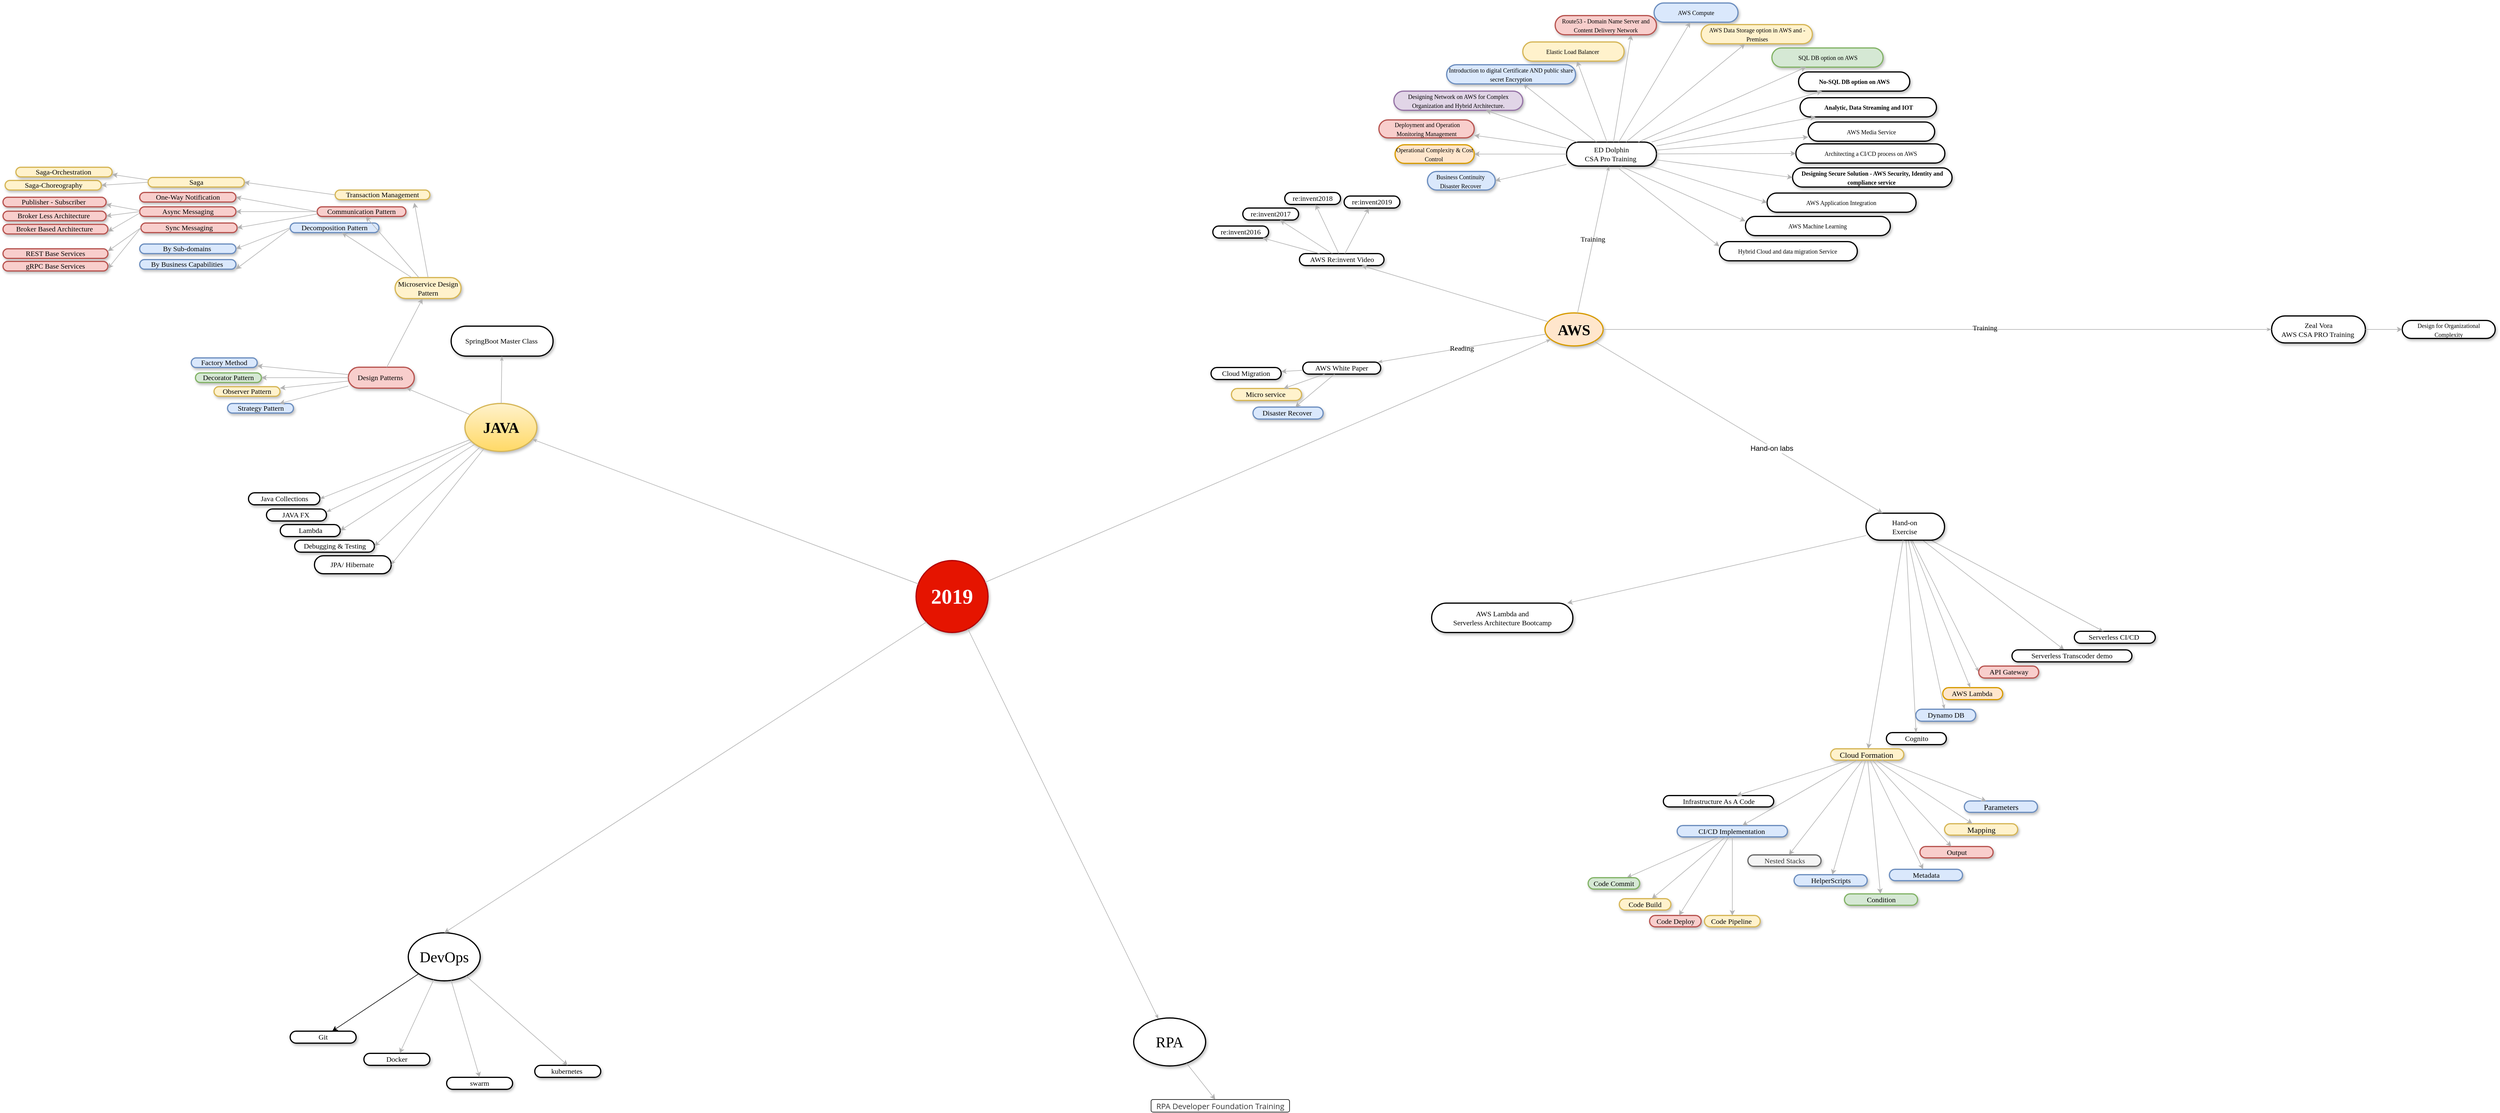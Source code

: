 <mxfile version="13.0.2" type="github" pages="4">
  <diagram name="Learning Plan" id="ad52d381-51e7-2e0d-a935-2d0ddd2fd229">
    <mxGraphModel dx="3038" dy="984" grid="0" gridSize="10" guides="1" tooltips="1" connect="1" arrows="1" fold="1" page="0" pageScale="1" pageWidth="1100" pageHeight="850" background="#ffffff" math="0" shadow="0">
      <root>
        <mxCell id="0" />
        <mxCell id="1" parent="0" />
        <mxCell id="qTr_m5463PESpSAJxUWb-5" value="" style="endArrow=classic;html=1;strokeColor=#B3B3B3;" parent="1" source="qTr_m5463PESpSAJxUWb-11" target="qTr_m5463PESpSAJxUWb-6" edge="1">
          <mxGeometry width="50" height="50" relative="1" as="geometry">
            <mxPoint x="1604.5" y="886" as="sourcePoint" />
            <mxPoint x="1771.709" y="1022" as="targetPoint" />
          </mxGeometry>
        </mxCell>
        <mxCell id="2c924340bb9dbf6c-1" value="Java Collections" style="whiteSpace=wrap;html=1;rounded=1;shadow=1;comic=0;labelBackgroundColor=none;strokeWidth=2;fontFamily=Verdana;fontSize=12;align=center;arcSize=50;" parent="1" vertex="1">
          <mxGeometry x="-1217.5" y="786.0" width="119" height="20" as="geometry" />
        </mxCell>
        <mxCell id="2c924340bb9dbf6c-2" value="JAVA" style="ellipse;whiteSpace=wrap;html=1;rounded=1;shadow=1;comic=0;labelBackgroundColor=none;strokeWidth=2;fontFamily=Verdana;fontSize=25;align=center;gradientColor=#ffd966;fillColor=#fff2cc;strokeColor=#d6b656;fontStyle=1" parent="1" vertex="1">
          <mxGeometry x="-856.5" y="637" width="120" height="80" as="geometry" />
        </mxCell>
        <mxCell id="2c924340bb9dbf6c-3" value="AWS" style="ellipse;whiteSpace=wrap;html=1;rounded=1;shadow=1;comic=0;labelBackgroundColor=none;strokeWidth=2;fontFamily=Verdana;fontSize=25;align=center;fillColor=#ffe6cc;strokeColor=#d79b00;fontStyle=1" parent="1" vertex="1">
          <mxGeometry x="945" y="486" width="97" height="55" as="geometry" />
        </mxCell>
        <mxCell id="2c924340bb9dbf6c-4" value="&lt;font style=&quot;font-size: 35px&quot;&gt;2019&lt;/font&gt;" style="ellipse;whiteSpace=wrap;html=1;rounded=1;shadow=1;comic=0;labelBackgroundColor=none;strokeWidth=2;fontFamily=Verdana;fontSize=12;align=center;fillColor=#e51400;strokeColor=#B20000;fontColor=#ffffff;fontStyle=1" parent="1" vertex="1">
          <mxGeometry x="-104" y="899" width="120" height="120" as="geometry" />
        </mxCell>
        <mxCell id="2c924340bb9dbf6c-8" value="&lt;span&gt;JAVA FX&amp;nbsp;&lt;/span&gt;" style="whiteSpace=wrap;html=1;rounded=1;shadow=1;comic=0;labelBackgroundColor=none;strokeWidth=2;fontFamily=Verdana;fontSize=12;align=center;arcSize=50;" parent="1" vertex="1">
          <mxGeometry x="-1187.5" y="813.0" width="100" height="20" as="geometry" />
        </mxCell>
        <mxCell id="2c924340bb9dbf6c-10" value="&lt;span&gt;SpringBoot Master Class&amp;nbsp;&lt;/span&gt;" style="whiteSpace=wrap;html=1;rounded=1;shadow=1;comic=0;labelBackgroundColor=none;strokeWidth=2;fontFamily=Verdana;fontSize=12;align=center;arcSize=50;" parent="1" vertex="1">
          <mxGeometry x="-879.5" y="508" width="170" height="50" as="geometry" />
        </mxCell>
        <mxCell id="2c924340bb9dbf6c-11" value="&lt;span&gt;AWS White Paper&lt;/span&gt;" style="whiteSpace=wrap;html=1;rounded=1;shadow=1;comic=0;labelBackgroundColor=none;strokeWidth=2;fontFamily=Verdana;fontSize=12;align=center;arcSize=50;" parent="1" vertex="1">
          <mxGeometry x="541" y="568" width="130" height="20" as="geometry" />
        </mxCell>
        <mxCell id="2c924340bb9dbf6c-14" value="&lt;span&gt;ED Dolphin &lt;br&gt;CSA Pro Training&amp;nbsp;&lt;/span&gt;" style="whiteSpace=wrap;html=1;rounded=1;shadow=1;comic=0;labelBackgroundColor=none;strokeWidth=2;fontFamily=Verdana;fontSize=12;align=center;arcSize=50;" parent="1" vertex="1">
          <mxGeometry x="981" y="201" width="150" height="40" as="geometry" />
        </mxCell>
        <mxCell id="2c924340bb9dbf6c-15" value="&lt;span&gt;Zeal Vora &lt;br&gt;AWS CSA PRO Training&amp;nbsp;&lt;/span&gt;" style="whiteSpace=wrap;html=1;rounded=1;shadow=1;comic=0;labelBackgroundColor=none;strokeWidth=2;fontFamily=Verdana;fontSize=12;align=center;arcSize=50;" parent="1" vertex="1">
          <mxGeometry x="2157" y="491" width="156.5" height="45" as="geometry" />
        </mxCell>
        <mxCell id="2c924340bb9dbf6c-19" value="AWS Lambda&amp;nbsp;" style="whiteSpace=wrap;html=1;rounded=1;shadow=1;comic=0;labelBackgroundColor=none;strokeWidth=2;fontFamily=Verdana;fontSize=12;align=center;arcSize=50;fillColor=#ffe6cc;strokeColor=#d79b00;" parent="1" vertex="1">
          <mxGeometry x="1608.5" y="1111" width="100" height="20" as="geometry" />
        </mxCell>
        <mxCell id="2c924340bb9dbf6c-27" value="" style="edgeStyle=none;rounded=1;html=1;labelBackgroundColor=none;startArrow=none;startFill=0;startSize=5;endArrow=classicThin;endFill=1;endSize=5;jettySize=auto;orthogonalLoop=1;strokeColor=#B3B3B3;strokeWidth=1;fontFamily=Verdana;fontSize=12" parent="1" source="2c924340bb9dbf6c-2" target="2c924340bb9dbf6c-10" edge="1">
          <mxGeometry x="0.143" relative="1" as="geometry">
            <mxPoint as="offset" />
          </mxGeometry>
        </mxCell>
        <mxCell id="2c924340bb9dbf6c-28" value="" style="edgeStyle=none;rounded=1;html=1;labelBackgroundColor=none;startArrow=none;startFill=0;startSize=5;endArrow=classicThin;endFill=1;endSize=5;jettySize=auto;orthogonalLoop=1;strokeColor=#B3B3B3;strokeWidth=1;fontFamily=Verdana;fontSize=12;entryX=1;entryY=0.5;entryDx=0;entryDy=0;" parent="1" source="2c924340bb9dbf6c-2" target="2c924340bb9dbf6c-1" edge="1">
          <mxGeometry relative="1" as="geometry" />
        </mxCell>
        <mxCell id="2c924340bb9dbf6c-29" value="" style="edgeStyle=none;rounded=1;html=1;labelBackgroundColor=none;startArrow=none;startFill=0;startSize=5;endArrow=classicThin;endFill=1;endSize=5;jettySize=auto;orthogonalLoop=1;strokeColor=#B3B3B3;strokeWidth=1;fontFamily=Verdana;fontSize=12;entryX=1;entryY=0.25;entryDx=0;entryDy=0;" parent="1" source="2c924340bb9dbf6c-2" target="2c924340bb9dbf6c-8" edge="1">
          <mxGeometry relative="1" as="geometry" />
        </mxCell>
        <mxCell id="2c924340bb9dbf6c-31" value="" style="edgeStyle=none;rounded=1;html=1;labelBackgroundColor=none;startArrow=none;startFill=0;startSize=5;endArrow=classicThin;endFill=1;endSize=5;jettySize=auto;orthogonalLoop=1;strokeColor=#B3B3B3;strokeWidth=1;fontFamily=Verdana;fontSize=12" parent="1" source="2c924340bb9dbf6c-4" target="2c924340bb9dbf6c-2" edge="1">
          <mxGeometry relative="1" as="geometry">
            <Array as="points" />
          </mxGeometry>
        </mxCell>
        <mxCell id="2c924340bb9dbf6c-32" value="" style="edgeStyle=none;rounded=1;html=1;labelBackgroundColor=none;startArrow=none;startFill=0;startSize=5;endArrow=classicThin;endFill=1;endSize=5;jettySize=auto;orthogonalLoop=1;strokeColor=#B3B3B3;strokeWidth=1;fontFamily=Verdana;fontSize=12" parent="1" source="2c924340bb9dbf6c-4" target="2c924340bb9dbf6c-3" edge="1">
          <mxGeometry relative="1" as="geometry" />
        </mxCell>
        <mxCell id="2c924340bb9dbf6c-40" value="" style="edgeStyle=none;rounded=1;html=1;labelBackgroundColor=none;startArrow=none;startFill=0;startSize=5;endArrow=classicThin;endFill=1;endSize=5;jettySize=auto;orthogonalLoop=1;strokeColor=#B3B3B3;strokeWidth=1;fontFamily=Verdana;fontSize=12;entryX=0;entryY=0.5;entryDx=0;entryDy=0;" parent="1" source="qTr_m5463PESpSAJxUWb-11" target="NlIUjC8G3_FUQfrN99u6-1" edge="1">
          <mxGeometry x="0.274" y="19" relative="1" as="geometry">
            <mxPoint x="1598.5" y="922" as="sourcePoint" />
            <mxPoint x="-1" as="offset" />
          </mxGeometry>
        </mxCell>
        <mxCell id="2c924340bb9dbf6c-44" value="Training&amp;nbsp;" style="edgeStyle=none;rounded=1;html=1;labelBackgroundColor=none;startArrow=none;startFill=0;startSize=5;endArrow=classicThin;endFill=1;endSize=5;jettySize=auto;orthogonalLoop=1;strokeColor=#B3B3B3;strokeWidth=1;fontFamily=Verdana;fontSize=12;" parent="1" source="2c924340bb9dbf6c-3" target="2c924340bb9dbf6c-15" edge="1">
          <mxGeometry x="0.144" y="3" relative="1" as="geometry">
            <mxPoint as="offset" />
            <mxPoint x="1344" y="452" as="targetPoint" />
          </mxGeometry>
        </mxCell>
        <mxCell id="2c924340bb9dbf6c-45" value="Training&amp;nbsp;" style="edgeStyle=none;rounded=1;html=1;labelBackgroundColor=none;startArrow=none;startFill=0;startSize=5;endArrow=classicThin;endFill=1;endSize=5;jettySize=auto;orthogonalLoop=1;strokeColor=#B3B3B3;strokeWidth=1;fontFamily=Verdana;fontSize=12" parent="1" source="2c924340bb9dbf6c-3" target="2c924340bb9dbf6c-14" edge="1">
          <mxGeometry relative="1" as="geometry" />
        </mxCell>
        <mxCell id="2c924340bb9dbf6c-46" value="Reading" style="edgeStyle=none;rounded=1;html=1;labelBackgroundColor=none;startArrow=none;startFill=0;startSize=5;endArrow=classicThin;endFill=1;endSize=5;jettySize=auto;orthogonalLoop=1;strokeColor=#B3B3B3;strokeWidth=1;fontFamily=Verdana;fontSize=12" parent="1" source="2c924340bb9dbf6c-3" target="2c924340bb9dbf6c-11" edge="1">
          <mxGeometry relative="1" as="geometry" />
        </mxCell>
        <mxCell id="2c924340bb9dbf6c-55" value="&lt;span&gt;JPA/ Hibernate&amp;nbsp;&lt;/span&gt;" style="whiteSpace=wrap;html=1;rounded=1;shadow=1;comic=0;labelBackgroundColor=none;strokeWidth=2;fontFamily=Verdana;fontSize=12;align=center;arcSize=50;" parent="1" vertex="1">
          <mxGeometry x="-1107.5" y="891" width="128" height="30" as="geometry" />
        </mxCell>
        <mxCell id="2c924340bb9dbf6c-61" value="" style="edgeStyle=none;rounded=1;html=1;labelBackgroundColor=none;startArrow=none;startFill=0;startSize=5;endArrow=classicThin;endFill=1;endSize=5;jettySize=auto;orthogonalLoop=1;strokeColor=#B3B3B3;strokeWidth=1;fontFamily=Verdana;fontSize=12;entryX=1;entryY=0.5;entryDx=0;entryDy=0;" parent="1" source="2c924340bb9dbf6c-2" target="2c924340bb9dbf6c-55" edge="1">
          <mxGeometry relative="1" as="geometry" />
        </mxCell>
        <mxCell id="NlIUjC8G3_FUQfrN99u6-1" value="&lt;span&gt;API Gateway&lt;/span&gt;" style="whiteSpace=wrap;html=1;rounded=1;shadow=1;comic=0;labelBackgroundColor=none;strokeWidth=2;fontFamily=Verdana;fontSize=12;align=center;arcSize=50;fillColor=#f8cecc;strokeColor=#b85450;" parent="1" vertex="1">
          <mxGeometry x="1668.5" y="1075" width="100" height="20" as="geometry" />
        </mxCell>
        <mxCell id="NlIUjC8G3_FUQfrN99u6-2" value="&lt;span&gt;Dynamo DB&lt;/span&gt;" style="whiteSpace=wrap;html=1;rounded=1;shadow=1;comic=0;labelBackgroundColor=none;strokeWidth=2;fontFamily=Verdana;fontSize=12;align=center;arcSize=50;fillColor=#dae8fc;strokeColor=#6c8ebf;" parent="1" vertex="1">
          <mxGeometry x="1563.5" y="1147" width="100" height="20" as="geometry" />
        </mxCell>
        <mxCell id="NlIUjC8G3_FUQfrN99u6-8" value="Cognito" style="whiteSpace=wrap;html=1;rounded=1;shadow=1;comic=0;labelBackgroundColor=none;strokeWidth=2;fontFamily=Verdana;fontSize=12;align=center;arcSize=50;" parent="1" vertex="1">
          <mxGeometry x="1514.5" y="1186" width="100" height="20" as="geometry" />
        </mxCell>
        <mxCell id="NlIUjC8G3_FUQfrN99u6-14" value="" style="edgeStyle=none;rounded=1;html=1;labelBackgroundColor=none;startArrow=none;startFill=0;startSize=5;endArrow=classicThin;endFill=1;endSize=5;jettySize=auto;orthogonalLoop=1;strokeColor=#B3B3B3;strokeWidth=1;fontFamily=Verdana;fontSize=12;" parent="1" source="qTr_m5463PESpSAJxUWb-11" target="2c924340bb9dbf6c-19" edge="1">
          <mxGeometry relative="1" as="geometry">
            <mxPoint x="1574.5" y="877" as="sourcePoint" />
            <mxPoint x="1444" y="973" as="targetPoint" />
          </mxGeometry>
        </mxCell>
        <mxCell id="NlIUjC8G3_FUQfrN99u6-21" value="&lt;span&gt;Design Patterns&amp;nbsp;&lt;/span&gt;" style="whiteSpace=wrap;html=1;rounded=1;shadow=1;comic=0;labelBackgroundColor=none;strokeWidth=2;fontFamily=Verdana;fontSize=12;align=center;arcSize=50;fillColor=#f8cecc;strokeColor=#b85450;" parent="1" vertex="1">
          <mxGeometry x="-1051" y="576.5" width="110" height="35" as="geometry" />
        </mxCell>
        <mxCell id="NlIUjC8G3_FUQfrN99u6-22" value="" style="edgeStyle=none;rounded=1;html=1;labelBackgroundColor=none;startArrow=none;startFill=0;startSize=5;endArrow=classicThin;endFill=1;endSize=5;jettySize=auto;orthogonalLoop=1;strokeColor=#B3B3B3;strokeWidth=1;fontFamily=Verdana;fontSize=12;" parent="1" source="2c924340bb9dbf6c-2" target="NlIUjC8G3_FUQfrN99u6-21" edge="1">
          <mxGeometry x="0.143" relative="1" as="geometry">
            <mxPoint x="-723.707" y="653.763" as="sourcePoint" />
            <mxPoint as="offset" />
          </mxGeometry>
        </mxCell>
        <mxCell id="aUbg2GQfj_RAobpnSpw4-2" value="" style="edgeStyle=none;rounded=1;html=1;labelBackgroundColor=none;startArrow=none;startFill=0;startSize=5;endArrow=classicThin;endFill=1;endSize=5;jettySize=auto;orthogonalLoop=1;strokeColor=#B3B3B3;strokeWidth=1;fontFamily=Verdana;fontSize=12;" parent="1" source="2c924340bb9dbf6c-4" target="aUbg2GQfj_RAobpnSpw4-3" edge="1">
          <mxGeometry relative="1" as="geometry">
            <mxPoint x="642.758" y="741.423" as="sourcePoint" />
            <mxPoint x="573" y="1077" as="targetPoint" />
          </mxGeometry>
        </mxCell>
        <mxCell id="aUbg2GQfj_RAobpnSpw4-3" value="&lt;span&gt;&lt;font style=&quot;font-size: 25px&quot;&gt;RPA&lt;/font&gt;&lt;/span&gt;" style="ellipse;whiteSpace=wrap;html=1;rounded=1;shadow=1;comic=0;labelBackgroundColor=none;strokeWidth=2;fontFamily=Verdana;fontSize=12;align=center;" parent="1" vertex="1">
          <mxGeometry x="259" y="1662" width="120" height="80" as="geometry" />
        </mxCell>
        <mxCell id="aUbg2GQfj_RAobpnSpw4-8" value="" style="edgeStyle=none;rounded=1;html=1;labelBackgroundColor=none;startArrow=none;startFill=0;startSize=5;endArrow=classicThin;endFill=1;endSize=5;jettySize=auto;orthogonalLoop=1;strokeColor=#B3B3B3;strokeWidth=1;fontFamily=Verdana;fontSize=12;" parent="1" source="qTr_m5463PESpSAJxUWb-11" target="NlIUjC8G3_FUQfrN99u6-8" edge="1">
          <mxGeometry relative="1" as="geometry">
            <mxPoint x="1551.5" y="946" as="sourcePoint" />
            <mxPoint x="1848.5" y="998" as="targetPoint" />
          </mxGeometry>
        </mxCell>
        <mxCell id="aUbg2GQfj_RAobpnSpw4-9" value="" style="edgeStyle=none;rounded=1;html=1;labelBackgroundColor=none;startArrow=none;startFill=0;startSize=5;endArrow=classicThin;endFill=1;endSize=5;jettySize=auto;orthogonalLoop=1;strokeColor=#B3B3B3;strokeWidth=1;fontFamily=Verdana;fontSize=12;" parent="1" source="qTr_m5463PESpSAJxUWb-11" target="NlIUjC8G3_FUQfrN99u6-2" edge="1">
          <mxGeometry x="0.064" y="29" relative="1" as="geometry">
            <mxPoint x="1568.5" y="900" as="sourcePoint" />
            <mxPoint x="1699.788" y="1124" as="targetPoint" />
            <Array as="points" />
            <mxPoint as="offset" />
          </mxGeometry>
        </mxCell>
        <mxCell id="JUx92tICWYFmlGeN_mxr-1" value="&lt;span&gt;Serverless CI/CD&amp;nbsp;&lt;/span&gt;" style="whiteSpace=wrap;html=1;rounded=1;shadow=1;comic=0;labelBackgroundColor=none;strokeWidth=2;fontFamily=Verdana;fontSize=12;align=center;arcSize=50;" parent="1" vertex="1">
          <mxGeometry x="1828" y="1017" width="135" height="20" as="geometry" />
        </mxCell>
        <mxCell id="JUx92tICWYFmlGeN_mxr-2" value="" style="edgeStyle=none;rounded=1;html=1;labelBackgroundColor=none;startArrow=none;startFill=0;startSize=5;endArrow=classicThin;endFill=1;endSize=5;jettySize=auto;orthogonalLoop=1;strokeColor=#B3B3B3;strokeWidth=1;fontFamily=Verdana;fontSize=12;" parent="1" source="qTr_m5463PESpSAJxUWb-11" target="JUx92tICWYFmlGeN_mxr-1" edge="1">
          <mxGeometry relative="1" as="geometry">
            <mxPoint x="1621.5" y="885" as="sourcePoint" />
            <mxPoint x="1862.5" y="1042" as="targetPoint" />
          </mxGeometry>
        </mxCell>
        <mxCell id="utK8YzHkomSW0VGDoDWM-1" value="&lt;font style=&quot;font-size: 10px&quot;&gt;Design for Organizational Complexity&lt;/font&gt;" style="whiteSpace=wrap;html=1;rounded=1;shadow=1;comic=0;labelBackgroundColor=none;strokeWidth=2;fontFamily=Verdana;fontSize=12;align=center;arcSize=50;" parent="1" vertex="1">
          <mxGeometry x="2375" y="498.5" width="155" height="30" as="geometry" />
        </mxCell>
        <mxCell id="utK8YzHkomSW0VGDoDWM-2" value="" style="endArrow=classic;html=1;strokeColor=#B3B3B3;" parent="1" source="2c924340bb9dbf6c-15" target="utK8YzHkomSW0VGDoDWM-1" edge="1">
          <mxGeometry width="50" height="50" relative="1" as="geometry">
            <mxPoint x="1820.5" y="561" as="sourcePoint" />
            <mxPoint x="1680" y="398" as="targetPoint" />
          </mxGeometry>
        </mxCell>
        <mxCell id="utK8YzHkomSW0VGDoDWM-3" value="&lt;span style=&quot;font-size: 10px&quot;&gt;Business Continuity&amp;nbsp;&lt;br&gt;Disaster Recover&amp;nbsp;&lt;/span&gt;" style="whiteSpace=wrap;html=1;rounded=1;shadow=1;comic=0;labelBackgroundColor=none;strokeWidth=2;fontFamily=Verdana;fontSize=12;align=center;arcSize=50;fillColor=#dae8fc;strokeColor=#6c8ebf;" parent="1" vertex="1">
          <mxGeometry x="749" y="250" width="113" height="31" as="geometry" />
        </mxCell>
        <mxCell id="utK8YzHkomSW0VGDoDWM-5" value="" style="endArrow=classic;html=1;strokeColor=#B3B3B3;entryX=1;entryY=0.5;entryDx=0;entryDy=0;" parent="1" source="2c924340bb9dbf6c-14" target="utK8YzHkomSW0VGDoDWM-3" edge="1">
          <mxGeometry width="50" height="50" relative="1" as="geometry">
            <mxPoint x="1064" y="204" as="sourcePoint" />
            <mxPoint x="1114" y="154" as="targetPoint" />
          </mxGeometry>
        </mxCell>
        <mxCell id="UUau7E6U5k5TTlxpQxdi-1" style="edgeStyle=orthogonalEdgeStyle;rounded=0;orthogonalLoop=1;jettySize=auto;html=1;exitX=0.5;exitY=1;exitDx=0;exitDy=0;" parent="1" source="2c924340bb9dbf6c-8" target="2c924340bb9dbf6c-8" edge="1">
          <mxGeometry relative="1" as="geometry" />
        </mxCell>
        <mxCell id="UUau7E6U5k5TTlxpQxdi-2" value="&lt;span&gt;Lambda&lt;/span&gt;" style="whiteSpace=wrap;html=1;rounded=1;shadow=1;comic=0;labelBackgroundColor=none;strokeWidth=2;fontFamily=Verdana;fontSize=12;align=center;arcSize=50;" parent="1" vertex="1">
          <mxGeometry x="-1164.5" y="839.0" width="100" height="20" as="geometry" />
        </mxCell>
        <mxCell id="UUau7E6U5k5TTlxpQxdi-3" value="" style="endArrow=classic;html=1;strokeColor=#B3B3B3;entryX=1;entryY=0.5;entryDx=0;entryDy=0;" parent="1" source="2c924340bb9dbf6c-2" target="UUau7E6U5k5TTlxpQxdi-2" edge="1">
          <mxGeometry width="50" height="50" relative="1" as="geometry">
            <mxPoint x="-1244.5" y="1179" as="sourcePoint" />
            <mxPoint x="-1194.5" y="1129" as="targetPoint" />
          </mxGeometry>
        </mxCell>
        <mxCell id="UUau7E6U5k5TTlxpQxdi-5" value="&lt;span&gt;Debugging&amp;nbsp;&amp;amp; Testing&lt;/span&gt;" style="whiteSpace=wrap;html=1;rounded=1;shadow=1;comic=0;labelBackgroundColor=none;strokeWidth=2;fontFamily=Verdana;fontSize=12;align=center;arcSize=50;" parent="1" vertex="1">
          <mxGeometry x="-1140.5" y="865.0" width="133" height="20" as="geometry" />
        </mxCell>
        <mxCell id="UUau7E6U5k5TTlxpQxdi-6" value="" style="endArrow=classic;html=1;entryX=1;entryY=0.5;entryDx=0;entryDy=0;strokeColor=#B3B3B3;" parent="1" source="2c924340bb9dbf6c-2" target="UUau7E6U5k5TTlxpQxdi-5" edge="1">
          <mxGeometry width="50" height="50" relative="1" as="geometry">
            <mxPoint x="-1034.5" y="809" as="sourcePoint" />
            <mxPoint x="-984.5" y="759" as="targetPoint" />
          </mxGeometry>
        </mxCell>
        <mxCell id="UUau7E6U5k5TTlxpQxdi-8" value="Disaster Recover&amp;nbsp;" style="whiteSpace=wrap;html=1;rounded=1;shadow=1;comic=0;labelBackgroundColor=none;strokeWidth=2;fontFamily=Verdana;fontSize=12;align=center;arcSize=50;fillColor=#dae8fc;strokeColor=#6c8ebf;" parent="1" vertex="1">
          <mxGeometry x="458" y="643" width="117" height="20" as="geometry" />
        </mxCell>
        <mxCell id="UUau7E6U5k5TTlxpQxdi-11" value="&lt;span&gt;&lt;font style=&quot;font-size: 25px&quot;&gt;DevOps&lt;/font&gt;&lt;/span&gt;" style="ellipse;whiteSpace=wrap;html=1;rounded=1;shadow=1;comic=0;labelBackgroundColor=none;strokeWidth=2;fontFamily=Verdana;fontSize=12;align=center;" parent="1" vertex="1">
          <mxGeometry x="-951" y="1520" width="120" height="80" as="geometry" />
        </mxCell>
        <mxCell id="UUau7E6U5k5TTlxpQxdi-12" value="&lt;span&gt;kubernetes&amp;nbsp;&lt;/span&gt;" style="whiteSpace=wrap;html=1;rounded=1;shadow=1;comic=0;labelBackgroundColor=none;strokeWidth=2;fontFamily=Verdana;fontSize=12;align=center;arcSize=50;" parent="1" vertex="1">
          <mxGeometry x="-740" y="1741" width="110" height="20" as="geometry" />
        </mxCell>
        <mxCell id="UUau7E6U5k5TTlxpQxdi-13" value="&lt;span&gt;Docker&lt;/span&gt;" style="whiteSpace=wrap;html=1;rounded=1;shadow=1;comic=0;labelBackgroundColor=none;strokeWidth=2;fontFamily=Verdana;fontSize=12;align=center;arcSize=50;" parent="1" vertex="1">
          <mxGeometry x="-1025" y="1721" width="110" height="20" as="geometry" />
        </mxCell>
        <mxCell id="UUau7E6U5k5TTlxpQxdi-14" value="swarm" style="whiteSpace=wrap;html=1;rounded=1;shadow=1;comic=0;labelBackgroundColor=none;strokeWidth=2;fontFamily=Verdana;fontSize=12;align=center;arcSize=50;" parent="1" vertex="1">
          <mxGeometry x="-887" y="1761" width="110" height="20" as="geometry" />
        </mxCell>
        <mxCell id="UUau7E6U5k5TTlxpQxdi-16" value="" style="endArrow=classic;html=1;strokeColor=#B3B3B3;" parent="1" source="UUau7E6U5k5TTlxpQxdi-11" target="UUau7E6U5k5TTlxpQxdi-13" edge="1">
          <mxGeometry width="50" height="50" relative="1" as="geometry">
            <mxPoint x="-826" y="1886" as="sourcePoint" />
            <mxPoint x="-776" y="1836" as="targetPoint" />
          </mxGeometry>
        </mxCell>
        <mxCell id="UUau7E6U5k5TTlxpQxdi-17" value="" style="endArrow=classic;html=1;strokeColor=#B3B3B3;entryX=0.5;entryY=0;entryDx=0;entryDy=0;" parent="1" source="UUau7E6U5k5TTlxpQxdi-11" target="UUau7E6U5k5TTlxpQxdi-14" edge="1">
          <mxGeometry width="50" height="50" relative="1" as="geometry">
            <mxPoint x="-863" y="1895" as="sourcePoint" />
            <mxPoint x="-813" y="1845" as="targetPoint" />
          </mxGeometry>
        </mxCell>
        <mxCell id="UUau7E6U5k5TTlxpQxdi-18" value="" style="endArrow=classic;html=1;strokeColor=#B3B3B3;entryX=0.5;entryY=0;entryDx=0;entryDy=0;" parent="1" source="UUau7E6U5k5TTlxpQxdi-11" target="UUau7E6U5k5TTlxpQxdi-12" edge="1">
          <mxGeometry width="50" height="50" relative="1" as="geometry">
            <mxPoint x="-687" y="1871" as="sourcePoint" />
            <mxPoint x="-637" y="1821" as="targetPoint" />
          </mxGeometry>
        </mxCell>
        <mxCell id="UUau7E6U5k5TTlxpQxdi-19" value="" style="endArrow=classic;html=1;strokeColor=#B3B3B3;entryX=0.5;entryY=0;entryDx=0;entryDy=0;exitX=0;exitY=1;exitDx=0;exitDy=0;" parent="1" source="2c924340bb9dbf6c-4" target="UUau7E6U5k5TTlxpQxdi-11" edge="1">
          <mxGeometry width="50" height="50" relative="1" as="geometry">
            <mxPoint x="-780.745" y="1155.002" as="sourcePoint" />
            <mxPoint x="-565" y="1460.63" as="targetPoint" />
          </mxGeometry>
        </mxCell>
        <mxCell id="_qGjY-r7ES5HyB8qeQ8e-1" value="&lt;span&gt;AWS Re:invent Video&lt;/span&gt;" style="whiteSpace=wrap;html=1;rounded=1;shadow=1;comic=0;labelBackgroundColor=none;strokeWidth=2;fontFamily=Verdana;fontSize=12;align=center;arcSize=50;" parent="1" vertex="1">
          <mxGeometry x="535.5" y="387" width="141" height="20" as="geometry" />
        </mxCell>
        <mxCell id="_qGjY-r7ES5HyB8qeQ8e-2" value="" style="endArrow=classic;html=1;strokeColor=#B3B3B3;" parent="1" source="2c924340bb9dbf6c-3" target="_qGjY-r7ES5HyB8qeQ8e-1" edge="1">
          <mxGeometry width="50" height="50" relative="1" as="geometry">
            <mxPoint x="593" y="1201" as="sourcePoint" />
            <mxPoint x="643" y="1151" as="targetPoint" />
          </mxGeometry>
        </mxCell>
        <mxCell id="_qGjY-r7ES5HyB8qeQ8e-3" value="&lt;span&gt;re:invent2016&lt;/span&gt;" style="whiteSpace=wrap;html=1;rounded=1;shadow=1;comic=0;labelBackgroundColor=none;strokeWidth=2;fontFamily=Verdana;fontSize=12;align=center;arcSize=50;" parent="1" vertex="1">
          <mxGeometry x="391" y="341" width="93" height="20" as="geometry" />
        </mxCell>
        <mxCell id="_qGjY-r7ES5HyB8qeQ8e-4" value="" style="endArrow=classic;html=1;strokeColor=#B3B3B3;" parent="1" source="_qGjY-r7ES5HyB8qeQ8e-1" target="_qGjY-r7ES5HyB8qeQ8e-3" edge="1">
          <mxGeometry width="50" height="50" relative="1" as="geometry">
            <mxPoint x="280" y="675" as="sourcePoint" />
            <mxPoint x="6" y="1169" as="targetPoint" />
          </mxGeometry>
        </mxCell>
        <mxCell id="T4aZKAaIywmiW5cC4Wu4-1" value="&lt;span&gt;re:invent2017&lt;/span&gt;" style="whiteSpace=wrap;html=1;rounded=1;shadow=1;comic=0;labelBackgroundColor=none;strokeWidth=2;fontFamily=Verdana;fontSize=12;align=center;arcSize=50;" parent="1" vertex="1">
          <mxGeometry x="441" y="311" width="93" height="20" as="geometry" />
        </mxCell>
        <mxCell id="T4aZKAaIywmiW5cC4Wu4-2" value="&lt;span&gt;re:invent2018&lt;/span&gt;" style="whiteSpace=wrap;html=1;rounded=1;shadow=1;comic=0;labelBackgroundColor=none;strokeWidth=2;fontFamily=Verdana;fontSize=12;align=center;arcSize=50;" parent="1" vertex="1">
          <mxGeometry x="511" y="285" width="93" height="20" as="geometry" />
        </mxCell>
        <mxCell id="T4aZKAaIywmiW5cC4Wu4-3" value="&lt;span&gt;re:invent2019&lt;/span&gt;" style="whiteSpace=wrap;html=1;rounded=1;shadow=1;comic=0;labelBackgroundColor=none;strokeWidth=2;fontFamily=Verdana;fontSize=12;align=center;arcSize=50;" parent="1" vertex="1">
          <mxGeometry x="610" y="291" width="93" height="20" as="geometry" />
        </mxCell>
        <mxCell id="T4aZKAaIywmiW5cC4Wu4-4" value="" style="endArrow=classic;html=1;strokeColor=#B3B3B3;" parent="1" source="_qGjY-r7ES5HyB8qeQ8e-1" target="T4aZKAaIywmiW5cC4Wu4-3" edge="1">
          <mxGeometry width="50" height="50" relative="1" as="geometry">
            <mxPoint x="660" y="364" as="sourcePoint" />
            <mxPoint x="710" y="314" as="targetPoint" />
          </mxGeometry>
        </mxCell>
        <mxCell id="T4aZKAaIywmiW5cC4Wu4-5" value="" style="endArrow=classic;html=1;strokeColor=#B3B3B3;" parent="1" source="_qGjY-r7ES5HyB8qeQ8e-1" target="T4aZKAaIywmiW5cC4Wu4-2" edge="1">
          <mxGeometry width="50" height="50" relative="1" as="geometry">
            <mxPoint x="665" y="393" as="sourcePoint" />
            <mxPoint x="715" y="343" as="targetPoint" />
          </mxGeometry>
        </mxCell>
        <mxCell id="T4aZKAaIywmiW5cC4Wu4-6" value="" style="endArrow=classic;html=1;strokeColor=#B3B3B3;" parent="1" source="_qGjY-r7ES5HyB8qeQ8e-1" target="T4aZKAaIywmiW5cC4Wu4-1" edge="1">
          <mxGeometry width="50" height="50" relative="1" as="geometry">
            <mxPoint x="557" y="371" as="sourcePoint" />
            <mxPoint x="550" y="315" as="targetPoint" />
          </mxGeometry>
        </mxCell>
        <mxCell id="iq47JH9IOjm5TBPFm13r-1" value="&lt;span style=&quot;color: rgb(51 , 51 , 51) ; font-family: &amp;#34;open sans&amp;#34; , sans-serif ; font-size: 13px ; white-space: normal&quot;&gt;RPA Developer Foundation Training&lt;/span&gt;" style="rounded=1;whiteSpace=wrap;html=1;" parent="1" vertex="1">
          <mxGeometry x="288" y="1798" width="231" height="21" as="geometry" />
        </mxCell>
        <mxCell id="iq47JH9IOjm5TBPFm13r-2" value="" style="endArrow=classic;html=1;strokeColor=#B3B3B3;" parent="1" source="aUbg2GQfj_RAobpnSpw4-3" target="iq47JH9IOjm5TBPFm13r-1" edge="1">
          <mxGeometry width="50" height="50" relative="1" as="geometry">
            <mxPoint x="293" y="1546" as="sourcePoint" />
            <mxPoint x="750" y="1461" as="targetPoint" />
          </mxGeometry>
        </mxCell>
        <mxCell id="iq47JH9IOjm5TBPFm13r-3" value="&lt;span&gt;Git&lt;/span&gt;" style="whiteSpace=wrap;html=1;rounded=1;shadow=1;comic=0;labelBackgroundColor=none;strokeWidth=2;fontFamily=Verdana;fontSize=12;align=center;arcSize=50;" parent="1" vertex="1">
          <mxGeometry x="-1148" y="1684" width="110" height="20" as="geometry" />
        </mxCell>
        <mxCell id="iq47JH9IOjm5TBPFm13r-4" value="" style="endArrow=classic;html=1;" parent="1" source="UUau7E6U5k5TTlxpQxdi-11" target="iq47JH9IOjm5TBPFm13r-3" edge="1">
          <mxGeometry width="50" height="50" relative="1" as="geometry">
            <mxPoint x="-1046" y="1616" as="sourcePoint" />
            <mxPoint x="-996" y="1566" as="targetPoint" />
          </mxGeometry>
        </mxCell>
        <mxCell id="e3at0sxz_broB0n3_vnu-1" value="&lt;span&gt;Strategy&amp;nbsp;Pattern&lt;/span&gt;" style="whiteSpace=wrap;html=1;rounded=1;shadow=1;comic=0;labelBackgroundColor=none;strokeWidth=2;fontFamily=Verdana;fontSize=12;align=center;arcSize=50;fillColor=#dae8fc;strokeColor=#6c8ebf;" parent="1" vertex="1">
          <mxGeometry x="-1252.5" y="637" width="110" height="16" as="geometry" />
        </mxCell>
        <mxCell id="e3at0sxz_broB0n3_vnu-2" value="&lt;span&gt;Decorator&amp;nbsp;&lt;/span&gt;Pattern" style="whiteSpace=wrap;html=1;rounded=1;shadow=1;comic=0;labelBackgroundColor=none;strokeWidth=2;fontFamily=Verdana;fontSize=12;align=center;arcSize=50;fillColor=#d5e8d4;strokeColor=#82b366;" parent="1" vertex="1">
          <mxGeometry x="-1306" y="586" width="110" height="16" as="geometry" />
        </mxCell>
        <mxCell id="e3at0sxz_broB0n3_vnu-3" value="&lt;span&gt;Observer&amp;nbsp;&lt;/span&gt;Pattern" style="whiteSpace=wrap;html=1;rounded=1;shadow=1;comic=0;labelBackgroundColor=none;strokeWidth=2;fontFamily=Verdana;fontSize=12;align=center;arcSize=50;fillColor=#fff2cc;strokeColor=#d6b656;" parent="1" vertex="1">
          <mxGeometry x="-1275" y="609" width="110" height="16" as="geometry" />
        </mxCell>
        <mxCell id="e3at0sxz_broB0n3_vnu-5" value="" style="endArrow=classic;html=1;strokeColor=#B3B3B3;" parent="1" source="NlIUjC8G3_FUQfrN99u6-21" target="e3at0sxz_broB0n3_vnu-1" edge="1">
          <mxGeometry width="50" height="50" relative="1" as="geometry">
            <mxPoint x="-947" y="541" as="sourcePoint" />
            <mxPoint x="-1156.733" y="635" as="targetPoint" />
          </mxGeometry>
        </mxCell>
        <mxCell id="e3at0sxz_broB0n3_vnu-6" value="" style="endArrow=classic;html=1;strokeColor=#B3B3B3;" parent="1" source="NlIUjC8G3_FUQfrN99u6-21" target="e3at0sxz_broB0n3_vnu-3" edge="1">
          <mxGeometry width="50" height="50" relative="1" as="geometry">
            <mxPoint x="-1077" y="543" as="sourcePoint" />
            <mxPoint x="-1027" y="493" as="targetPoint" />
          </mxGeometry>
        </mxCell>
        <mxCell id="e3at0sxz_broB0n3_vnu-8" value="" style="endArrow=classic;html=1;exitX=0;exitY=0.5;exitDx=0;exitDy=0;strokeColor=#B3B3B3;" parent="1" source="NlIUjC8G3_FUQfrN99u6-21" target="e3at0sxz_broB0n3_vnu-2" edge="1">
          <mxGeometry width="50" height="50" relative="1" as="geometry">
            <mxPoint x="-1087" y="523" as="sourcePoint" />
            <mxPoint x="-1037" y="473" as="targetPoint" />
          </mxGeometry>
        </mxCell>
        <mxCell id="qTr_m5463PESpSAJxUWb-1" value="Factory Method" style="whiteSpace=wrap;html=1;rounded=1;shadow=1;comic=0;labelBackgroundColor=none;strokeWidth=2;fontFamily=Verdana;fontSize=12;align=center;arcSize=50;fillColor=#dae8fc;strokeColor=#6c8ebf;" parent="1" vertex="1">
          <mxGeometry x="-1313" y="561" width="110" height="16" as="geometry" />
        </mxCell>
        <mxCell id="qTr_m5463PESpSAJxUWb-3" value="" style="endArrow=classic;html=1;strokeColor=#B3B3B3;" parent="1" source="NlIUjC8G3_FUQfrN99u6-21" target="qTr_m5463PESpSAJxUWb-1" edge="1">
          <mxGeometry width="50" height="50" relative="1" as="geometry">
            <mxPoint x="-1069" y="534" as="sourcePoint" />
            <mxPoint x="-1019" y="484" as="targetPoint" />
          </mxGeometry>
        </mxCell>
        <mxCell id="qTr_m5463PESpSAJxUWb-6" value="Serverless Transcoder demo" style="whiteSpace=wrap;html=1;rounded=1;shadow=1;comic=0;labelBackgroundColor=none;strokeWidth=2;fontFamily=Verdana;fontSize=12;align=center;arcSize=50;" parent="1" vertex="1">
          <mxGeometry x="1724" y="1048" width="200" height="20" as="geometry" />
        </mxCell>
        <mxCell id="qTr_m5463PESpSAJxUWb-8" value="Cloud Migration" style="whiteSpace=wrap;html=1;rounded=1;shadow=1;comic=0;labelBackgroundColor=none;strokeWidth=2;fontFamily=Verdana;fontSize=12;align=center;arcSize=50;" parent="1" vertex="1">
          <mxGeometry x="388" y="577" width="117" height="20" as="geometry" />
        </mxCell>
        <mxCell id="qTr_m5463PESpSAJxUWb-9" value="" style="endArrow=classic;html=1;strokeColor=#B3B3B3;" parent="1" source="2c924340bb9dbf6c-11" target="qTr_m5463PESpSAJxUWb-8" edge="1">
          <mxGeometry width="50" height="50" relative="1" as="geometry">
            <mxPoint x="702" y="341" as="sourcePoint" />
            <mxPoint x="752" y="291" as="targetPoint" />
          </mxGeometry>
        </mxCell>
        <mxCell id="qTr_m5463PESpSAJxUWb-11" value="Hand-on&amp;nbsp;&lt;br&gt;Exercise&amp;nbsp;" style="whiteSpace=wrap;html=1;rounded=1;shadow=1;comic=0;labelBackgroundColor=none;strokeWidth=2;fontFamily=Verdana;fontSize=12;align=center;arcSize=50;" parent="1" vertex="1">
          <mxGeometry x="1480.5" y="820" width="131" height="45" as="geometry" />
        </mxCell>
        <mxCell id="qTr_m5463PESpSAJxUWb-13" value="" style="endArrow=classic;html=1;strokeColor=#B3B3B3;" parent="1" source="2c924340bb9dbf6c-3" target="qTr_m5463PESpSAJxUWb-11" edge="1">
          <mxGeometry width="50" height="50" relative="1" as="geometry">
            <mxPoint x="1008" y="612" as="sourcePoint" />
            <mxPoint x="1058" y="562" as="targetPoint" />
          </mxGeometry>
        </mxCell>
        <mxCell id="qTr_m5463PESpSAJxUWb-14" value="Hand-on labs" style="text;html=1;align=center;verticalAlign=middle;resizable=0;points=[];labelBackgroundColor=#ffffff;" parent="qTr_m5463PESpSAJxUWb-13" vertex="1" connectable="0">
          <mxGeometry x="0.233" y="-2" relative="1" as="geometry">
            <mxPoint as="offset" />
          </mxGeometry>
        </mxCell>
        <mxCell id="iC-SWgxrQzXhI2IX-hUf-1" value="&lt;span style=&quot;font-size: 10px&quot;&gt;Operational Complexity &amp;amp; Cost Control&amp;nbsp;&lt;/span&gt;" style="whiteSpace=wrap;html=1;rounded=1;shadow=1;comic=0;labelBackgroundColor=none;strokeWidth=2;fontFamily=Verdana;fontSize=12;align=center;arcSize=50;fillColor=#ffe6cc;strokeColor=#d79b00;" parent="1" vertex="1">
          <mxGeometry x="695" y="205.5" width="132" height="31" as="geometry" />
        </mxCell>
        <mxCell id="iC-SWgxrQzXhI2IX-hUf-2" value="" style="endArrow=classic;html=1;strokeColor=#B3B3B3;" parent="1" source="2c924340bb9dbf6c-14" target="iC-SWgxrQzXhI2IX-hUf-1" edge="1">
          <mxGeometry width="50" height="50" relative="1" as="geometry">
            <mxPoint x="1148" y="255" as="sourcePoint" />
            <mxPoint x="1232" y="230" as="targetPoint" />
          </mxGeometry>
        </mxCell>
        <mxCell id="MXLx2XEes-XKjU_qDXyb-1" value="&lt;span style=&quot;font-size: 10px&quot;&gt;&amp;nbsp;Deployment and Operation&lt;br&gt;Monitoring Management&lt;/span&gt;" style="whiteSpace=wrap;html=1;rounded=1;shadow=1;comic=0;labelBackgroundColor=none;strokeWidth=2;fontFamily=Verdana;fontSize=12;align=center;arcSize=50;fillColor=#f8cecc;strokeColor=#b85450;" parent="1" vertex="1">
          <mxGeometry x="668" y="164" width="159" height="30" as="geometry" />
        </mxCell>
        <mxCell id="MXLx2XEes-XKjU_qDXyb-2" value="" style="endArrow=classic;html=1;strokeColor=#B3B3B3;" parent="1" source="2c924340bb9dbf6c-14" target="MXLx2XEes-XKjU_qDXyb-1" edge="1">
          <mxGeometry width="50" height="50" relative="1" as="geometry">
            <mxPoint x="1158" y="296" as="sourcePoint" />
            <mxPoint x="1208" y="246" as="targetPoint" />
          </mxGeometry>
        </mxCell>
        <mxCell id="Ty7Lb8FUYfDff978fZVu-1" value="&lt;span style=&quot;font-size: 13px;&quot;&gt;&lt;font style=&quot;font-size: 13px;&quot;&gt;Cloud Formation&amp;nbsp;&lt;/font&gt;&lt;/span&gt;" style="whiteSpace=wrap;html=1;rounded=1;shadow=1;comic=0;labelBackgroundColor=none;strokeWidth=2;fontFamily=Verdana;fontSize=13;align=center;arcSize=50;fillColor=#fff2cc;strokeColor=#d6b656;" parent="1" vertex="1">
          <mxGeometry x="1421.5" y="1213" width="122" height="19" as="geometry" />
        </mxCell>
        <mxCell id="Ty7Lb8FUYfDff978fZVu-3" value="" style="endArrow=classic;html=1;strokeColor=#B3B3B3;" parent="1" source="qTr_m5463PESpSAJxUWb-11" target="Ty7Lb8FUYfDff978fZVu-1" edge="1">
          <mxGeometry width="50" height="50" relative="1" as="geometry">
            <mxPoint x="1775.5" y="868" as="sourcePoint" />
            <mxPoint x="1825.5" y="818" as="targetPoint" />
          </mxGeometry>
        </mxCell>
        <mxCell id="Ty7Lb8FUYfDff978fZVu-4" value="&lt;span style=&quot;font-size: 13px;&quot;&gt;&lt;font style=&quot;font-size: 13px;&quot;&gt;Parameters&lt;/font&gt;&lt;/span&gt;" style="whiteSpace=wrap;html=1;rounded=1;shadow=1;comic=0;labelBackgroundColor=none;strokeWidth=2;fontFamily=Verdana;fontSize=13;align=center;arcSize=50;fillColor=#dae8fc;strokeColor=#6c8ebf;" parent="1" vertex="1">
          <mxGeometry x="1644.5" y="1300" width="122" height="19" as="geometry" />
        </mxCell>
        <mxCell id="Ty7Lb8FUYfDff978fZVu-5" value="&lt;span style=&quot;font-size: 13px;&quot;&gt;&lt;font style=&quot;font-size: 13px;&quot;&gt;Mapping&lt;/font&gt;&lt;/span&gt;" style="whiteSpace=wrap;html=1;rounded=1;shadow=1;comic=0;labelBackgroundColor=none;strokeWidth=2;fontFamily=Verdana;fontSize=13;align=center;arcSize=50;fillColor=#fff2cc;strokeColor=#d6b656;" parent="1" vertex="1">
          <mxGeometry x="1611.5" y="1338" width="122" height="19" as="geometry" />
        </mxCell>
        <mxCell id="Ty7Lb8FUYfDff978fZVu-6" value="Output" style="whiteSpace=wrap;html=1;rounded=1;shadow=1;comic=0;labelBackgroundColor=none;strokeWidth=2;fontFamily=Verdana;fontSize=12;align=center;arcSize=50;fillColor=#f8cecc;strokeColor=#b85450;" parent="1" vertex="1">
          <mxGeometry x="1570.5" y="1376" width="122" height="19" as="geometry" />
        </mxCell>
        <mxCell id="Ty7Lb8FUYfDff978fZVu-7" value="Metadata" style="whiteSpace=wrap;html=1;rounded=1;shadow=1;comic=0;labelBackgroundColor=none;strokeWidth=2;fontFamily=Verdana;fontSize=12;align=center;arcSize=50;fillColor=#dae8fc;strokeColor=#6c8ebf;" parent="1" vertex="1">
          <mxGeometry x="1519.5" y="1414" width="122" height="19" as="geometry" />
        </mxCell>
        <mxCell id="Ty7Lb8FUYfDff978fZVu-8" value="" style="endArrow=classic;html=1;strokeColor=#B3B3B3;" parent="1" source="Ty7Lb8FUYfDff978fZVu-1" target="Ty7Lb8FUYfDff978fZVu-4" edge="1">
          <mxGeometry width="50" height="50" relative="1" as="geometry">
            <mxPoint x="1430.5" y="1322" as="sourcePoint" />
            <mxPoint x="1480.5" y="1272" as="targetPoint" />
          </mxGeometry>
        </mxCell>
        <mxCell id="Ty7Lb8FUYfDff978fZVu-9" value="" style="endArrow=classic;html=1;strokeColor=#B3B3B3;" parent="1" source="Ty7Lb8FUYfDff978fZVu-1" target="Ty7Lb8FUYfDff978fZVu-6" edge="1">
          <mxGeometry width="50" height="50" relative="1" as="geometry">
            <mxPoint x="1513.5" y="1322" as="sourcePoint" />
            <mxPoint x="1563.5" y="1272" as="targetPoint" />
          </mxGeometry>
        </mxCell>
        <mxCell id="Ty7Lb8FUYfDff978fZVu-11" value="" style="endArrow=classic;html=1;strokeColor=#B3B3B3;" parent="1" source="Ty7Lb8FUYfDff978fZVu-1" target="Ty7Lb8FUYfDff978fZVu-5" edge="1">
          <mxGeometry width="50" height="50" relative="1" as="geometry">
            <mxPoint x="1439.5" y="1341" as="sourcePoint" />
            <mxPoint x="1489.5" y="1291" as="targetPoint" />
          </mxGeometry>
        </mxCell>
        <mxCell id="Ty7Lb8FUYfDff978fZVu-12" value="" style="endArrow=classic;html=1;strokeColor=#B3B3B3;" parent="1" source="Ty7Lb8FUYfDff978fZVu-1" target="Ty7Lb8FUYfDff978fZVu-7" edge="1">
          <mxGeometry width="50" height="50" relative="1" as="geometry">
            <mxPoint x="1445.5" y="1324" as="sourcePoint" />
            <mxPoint x="1495.5" y="1274" as="targetPoint" />
          </mxGeometry>
        </mxCell>
        <mxCell id="bSGpR-6YbypbpNwfROGL-1" value="Micro service&amp;nbsp;" style="whiteSpace=wrap;html=1;rounded=1;shadow=1;comic=0;labelBackgroundColor=none;strokeWidth=2;fontFamily=Verdana;fontSize=12;align=center;arcSize=50;fillColor=#fff2cc;strokeColor=#d6b656;" parent="1" vertex="1">
          <mxGeometry x="422" y="612" width="117" height="20" as="geometry" />
        </mxCell>
        <mxCell id="bSGpR-6YbypbpNwfROGL-2" value="" style="endArrow=classic;html=1;strokeColor=#B3B3B3;" parent="1" source="2c924340bb9dbf6c-11" target="bSGpR-6YbypbpNwfROGL-1" edge="1">
          <mxGeometry width="50" height="50" relative="1" as="geometry">
            <mxPoint x="690" y="278" as="sourcePoint" />
            <mxPoint x="740" y="228" as="targetPoint" />
          </mxGeometry>
        </mxCell>
        <mxCell id="-2ejup6c4BlNsNsRATaW-1" value="HelperScripts" style="whiteSpace=wrap;html=1;rounded=1;shadow=1;comic=0;labelBackgroundColor=none;strokeWidth=2;fontFamily=Verdana;fontSize=12;align=center;arcSize=50;fillColor=#dae8fc;strokeColor=#6c8ebf;" parent="1" vertex="1">
          <mxGeometry x="1360.5" y="1423" width="122" height="19" as="geometry" />
        </mxCell>
        <mxCell id="-2ejup6c4BlNsNsRATaW-3" value="" style="endArrow=classic;html=1;strokeColor=#B3B3B3;" parent="1" source="Ty7Lb8FUYfDff978fZVu-1" target="-2ejup6c4BlNsNsRATaW-1" edge="1">
          <mxGeometry width="50" height="50" relative="1" as="geometry">
            <mxPoint x="1408.5" y="1325" as="sourcePoint" />
            <mxPoint x="1451.5" y="1411" as="targetPoint" />
          </mxGeometry>
        </mxCell>
        <mxCell id="-2ejup6c4BlNsNsRATaW-5" value="Condition" style="whiteSpace=wrap;html=1;rounded=1;shadow=1;comic=0;labelBackgroundColor=none;strokeWidth=2;fontFamily=Verdana;fontSize=12;align=center;arcSize=50;fillColor=#d5e8d4;strokeColor=#82b366;" parent="1" vertex="1">
          <mxGeometry x="1444.5" y="1455" width="122" height="19" as="geometry" />
        </mxCell>
        <mxCell id="-2ejup6c4BlNsNsRATaW-6" value="CI/CD Implementation&amp;nbsp;" style="whiteSpace=wrap;html=1;rounded=1;shadow=1;comic=0;labelBackgroundColor=none;strokeWidth=2;fontFamily=Verdana;fontSize=12;align=center;arcSize=50;fillColor=#dae8fc;strokeColor=#6c8ebf;" parent="1" vertex="1">
          <mxGeometry x="1165.5" y="1341" width="184" height="19" as="geometry" />
        </mxCell>
        <mxCell id="-2ejup6c4BlNsNsRATaW-7" value="" style="endArrow=classic;html=1;strokeColor=#B3B3B3;" parent="1" source="Ty7Lb8FUYfDff978fZVu-1" target="-2ejup6c4BlNsNsRATaW-6" edge="1">
          <mxGeometry width="50" height="50" relative="1" as="geometry">
            <mxPoint x="1455.5" y="1253" as="sourcePoint" />
            <mxPoint x="1377.5" y="1253" as="targetPoint" />
          </mxGeometry>
        </mxCell>
        <mxCell id="-2ejup6c4BlNsNsRATaW-8" value="" style="endArrow=classic;html=1;strokeColor=#B3B3B3;" parent="1" source="Ty7Lb8FUYfDff978fZVu-1" target="-2ejup6c4BlNsNsRATaW-5" edge="1">
          <mxGeometry width="50" height="50" relative="1" as="geometry">
            <mxPoint x="1481.5" y="1400" as="sourcePoint" />
            <mxPoint x="1531.5" y="1350" as="targetPoint" />
          </mxGeometry>
        </mxCell>
        <mxCell id="-2ejup6c4BlNsNsRATaW-9" value="Nested Stacks" style="whiteSpace=wrap;html=1;rounded=1;shadow=1;comic=0;labelBackgroundColor=none;strokeWidth=2;fontFamily=Verdana;fontSize=12;align=center;arcSize=50;fillColor=#f5f5f5;strokeColor=#666666;fontColor=#333333;" parent="1" vertex="1">
          <mxGeometry x="1283.5" y="1390" width="122" height="19" as="geometry" />
        </mxCell>
        <mxCell id="-2ejup6c4BlNsNsRATaW-11" value="" style="endArrow=classic;html=1;strokeColor=#B3B3B3;" parent="1" source="Ty7Lb8FUYfDff978fZVu-1" target="-2ejup6c4BlNsNsRATaW-9" edge="1">
          <mxGeometry width="50" height="50" relative="1" as="geometry">
            <mxPoint x="1395.5" y="1341" as="sourcePoint" />
            <mxPoint x="1445.5" y="1291" as="targetPoint" />
          </mxGeometry>
        </mxCell>
        <mxCell id="-2ejup6c4BlNsNsRATaW-12" value="Infrastructure As A Code" style="whiteSpace=wrap;html=1;rounded=1;shadow=1;comic=0;labelBackgroundColor=none;strokeWidth=2;fontFamily=Verdana;fontSize=12;align=center;arcSize=50;" parent="1" vertex="1">
          <mxGeometry x="1142.5" y="1291" width="184" height="19" as="geometry" />
        </mxCell>
        <mxCell id="-2ejup6c4BlNsNsRATaW-13" value="" style="endArrow=classic;html=1;strokeColor=#B3B3B3;" parent="1" source="Ty7Lb8FUYfDff978fZVu-1" target="-2ejup6c4BlNsNsRATaW-12" edge="1">
          <mxGeometry width="50" height="50" relative="1" as="geometry">
            <mxPoint x="1475.801" y="1242" as="sourcePoint" />
            <mxPoint x="1284.199" y="1351" as="targetPoint" />
          </mxGeometry>
        </mxCell>
        <mxCell id="OysEaBdvR0yh3Fzub9RD-2" value="Code Build" style="whiteSpace=wrap;html=1;rounded=1;shadow=1;comic=0;labelBackgroundColor=none;strokeWidth=2;fontFamily=Verdana;fontSize=12;align=center;arcSize=50;fillColor=#fff2cc;strokeColor=#d6b656;" parent="1" vertex="1">
          <mxGeometry x="1069" y="1463" width="86" height="19" as="geometry" />
        </mxCell>
        <mxCell id="OysEaBdvR0yh3Fzub9RD-3" value="Code Deploy" style="whiteSpace=wrap;html=1;rounded=1;shadow=1;comic=0;labelBackgroundColor=none;strokeWidth=2;fontFamily=Verdana;fontSize=12;align=center;arcSize=50;fillColor=#f8cecc;strokeColor=#b85450;" parent="1" vertex="1">
          <mxGeometry x="1119.5" y="1491" width="86" height="19" as="geometry" />
        </mxCell>
        <mxCell id="OysEaBdvR0yh3Fzub9RD-4" value="" style="endArrow=classic;html=1;strokeColor=#B3B3B3;" parent="1" source="-2ejup6c4BlNsNsRATaW-6" target="dUgzXOtggPGZR87i4_c3-6" edge="1">
          <mxGeometry width="50" height="50" relative="1" as="geometry">
            <mxPoint x="1164.5" y="1503" as="sourcePoint" />
            <mxPoint x="1106.279" y="1427" as="targetPoint" />
          </mxGeometry>
        </mxCell>
        <mxCell id="OysEaBdvR0yh3Fzub9RD-5" value="" style="endArrow=classic;html=1;strokeColor=#B3B3B3;" parent="1" source="-2ejup6c4BlNsNsRATaW-6" target="OysEaBdvR0yh3Fzub9RD-2" edge="1">
          <mxGeometry width="50" height="50" relative="1" as="geometry">
            <mxPoint x="1330.5" y="1583" as="sourcePoint" />
            <mxPoint x="1380.5" y="1533" as="targetPoint" />
          </mxGeometry>
        </mxCell>
        <mxCell id="OysEaBdvR0yh3Fzub9RD-6" value="" style="endArrow=classic;html=1;strokeColor=#B3B3B3;" parent="1" source="-2ejup6c4BlNsNsRATaW-6" target="OysEaBdvR0yh3Fzub9RD-3" edge="1">
          <mxGeometry width="50" height="50" relative="1" as="geometry">
            <mxPoint x="1238.5" y="1569" as="sourcePoint" />
            <mxPoint x="1288.5" y="1519" as="targetPoint" />
          </mxGeometry>
        </mxCell>
        <mxCell id="OysEaBdvR0yh3Fzub9RD-7" value="Code Pipeline&amp;nbsp;" style="whiteSpace=wrap;html=1;rounded=1;shadow=1;comic=0;labelBackgroundColor=none;strokeWidth=2;fontFamily=Verdana;fontSize=12;align=center;arcSize=50;fillColor=#fff2cc;strokeColor=#d6b656;" parent="1" vertex="1">
          <mxGeometry x="1211" y="1491" width="93" height="19" as="geometry" />
        </mxCell>
        <mxCell id="OysEaBdvR0yh3Fzub9RD-9" value="" style="endArrow=classic;html=1;strokeColor=#B3B3B3;entryX=0.5;entryY=0;entryDx=0;entryDy=0;" parent="1" source="-2ejup6c4BlNsNsRATaW-6" target="OysEaBdvR0yh3Fzub9RD-7" edge="1">
          <mxGeometry width="50" height="50" relative="1" as="geometry">
            <mxPoint x="1333.5" y="1600" as="sourcePoint" />
            <mxPoint x="1383.5" y="1550" as="targetPoint" />
          </mxGeometry>
        </mxCell>
        <mxCell id="dUgzXOtggPGZR87i4_c3-6" value="Code Commit" style="whiteSpace=wrap;html=1;rounded=1;shadow=1;comic=0;labelBackgroundColor=none;strokeWidth=2;fontFamily=Verdana;fontSize=12;align=center;arcSize=50;fillColor=#d5e8d4;strokeColor=#82b366;" parent="1" vertex="1">
          <mxGeometry x="1017" y="1428.02" width="86" height="19" as="geometry" />
        </mxCell>
        <mxCell id="vkdbx1qyMuLEtI5rxoIV-4" value="&lt;span&gt;Microservice Design Pattern&lt;/span&gt;" style="whiteSpace=wrap;html=1;rounded=1;shadow=1;comic=0;labelBackgroundColor=none;strokeWidth=2;fontFamily=Verdana;fontSize=12;align=center;arcSize=50;fillColor=#fff2cc;strokeColor=#d6b656;" parent="1" vertex="1">
          <mxGeometry x="-973" y="427" width="110" height="35" as="geometry" />
        </mxCell>
        <mxCell id="vkdbx1qyMuLEtI5rxoIV-5" value="" style="endArrow=classic;html=1;strokeColor=#B3B3B3;" parent="1" source="NlIUjC8G3_FUQfrN99u6-21" target="vkdbx1qyMuLEtI5rxoIV-4" edge="1">
          <mxGeometry width="50" height="50" relative="1" as="geometry">
            <mxPoint x="-854" y="452" as="sourcePoint" />
            <mxPoint x="-804" y="402" as="targetPoint" />
          </mxGeometry>
        </mxCell>
        <mxCell id="BZJ_ktvmMB8MqSgkYZ8J-2" value="&lt;span style=&quot;font-size: 10px&quot;&gt;Designing Network on AWS for&amp;nbsp;Complex Organization and Hybrid Architecture.&lt;/span&gt;" style="whiteSpace=wrap;html=1;rounded=1;shadow=1;comic=0;labelBackgroundColor=none;strokeWidth=2;fontFamily=Verdana;fontSize=12;align=center;arcSize=50;fillColor=#e1d5e7;strokeColor=#9673a6;" parent="1" vertex="1">
          <mxGeometry x="693" y="116" width="215" height="32" as="geometry" />
        </mxCell>
        <mxCell id="BZJ_ktvmMB8MqSgkYZ8J-3" value="" style="endArrow=classic;html=1;strokeColor=#B3B3B3;" parent="1" source="2c924340bb9dbf6c-14" target="BZJ_ktvmMB8MqSgkYZ8J-2" edge="1">
          <mxGeometry width="50" height="50" relative="1" as="geometry">
            <mxPoint x="1401" y="378" as="sourcePoint" />
            <mxPoint x="1451" y="328" as="targetPoint" />
          </mxGeometry>
        </mxCell>
        <mxCell id="-tpR1fj_o0dMw6vvWind-1" value="" style="endArrow=classic;html=1;strokeColor=#B3B3B3;" parent="1" source="2c924340bb9dbf6c-11" target="UUau7E6U5k5TTlxpQxdi-8" edge="1">
          <mxGeometry width="50" height="50" relative="1" as="geometry">
            <mxPoint x="618.057" y="578" as="sourcePoint" />
            <mxPoint x="646.443" y="440" as="targetPoint" />
          </mxGeometry>
        </mxCell>
        <mxCell id="TkrbAZK2g5-1c0fiGmhQ-1" value="&lt;span style=&quot;font-size: 10px&quot;&gt;Introduction&amp;nbsp;to digital Certificate AND public share secret Encryption&lt;/span&gt;" style="whiteSpace=wrap;html=1;rounded=1;shadow=1;comic=0;labelBackgroundColor=none;strokeWidth=2;fontFamily=Verdana;fontSize=12;align=center;arcSize=50;fillColor=#dae8fc;strokeColor=#6c8ebf;" parent="1" vertex="1">
          <mxGeometry x="781" y="72" width="215" height="32" as="geometry" />
        </mxCell>
        <mxCell id="TkrbAZK2g5-1c0fiGmhQ-2" value="" style="endArrow=classic;html=1;strokeColor=#B3B3B3;" parent="1" source="2c924340bb9dbf6c-14" target="TkrbAZK2g5-1c0fiGmhQ-1" edge="1">
          <mxGeometry width="50" height="50" relative="1" as="geometry">
            <mxPoint x="1241" y="106" as="sourcePoint" />
            <mxPoint x="1291" y="56" as="targetPoint" />
          </mxGeometry>
        </mxCell>
        <mxCell id="_LHKmuvoDw8N2ljtgrfE-1" value="&lt;span style=&quot;font-size: 10px&quot;&gt;Elastic Load Balancer&amp;nbsp;&lt;/span&gt;" style="whiteSpace=wrap;html=1;rounded=1;shadow=1;comic=0;labelBackgroundColor=none;strokeWidth=2;fontFamily=Verdana;fontSize=12;align=center;arcSize=50;fillColor=#fff2cc;strokeColor=#d6b656;" parent="1" vertex="1">
          <mxGeometry x="908" y="34" width="169" height="32" as="geometry" />
        </mxCell>
        <mxCell id="_LHKmuvoDw8N2ljtgrfE-2" value="" style="endArrow=classic;html=1;strokeColor=#B3B3B3;" parent="1" source="2c924340bb9dbf6c-14" target="_LHKmuvoDw8N2ljtgrfE-1" edge="1">
          <mxGeometry width="50" height="50" relative="1" as="geometry">
            <mxPoint x="1056" y="181" as="sourcePoint" />
            <mxPoint x="1260" y="68" as="targetPoint" />
          </mxGeometry>
        </mxCell>
        <mxCell id="_LHKmuvoDw8N2ljtgrfE-3" value="&lt;span style=&quot;font-size: 10px&quot;&gt;Route53 - Domain Name Server and Content Delivery Network&lt;/span&gt;" style="whiteSpace=wrap;html=1;rounded=1;shadow=1;comic=0;labelBackgroundColor=none;strokeWidth=2;fontFamily=Verdana;fontSize=12;align=center;arcSize=50;fillColor=#f8cecc;strokeColor=#b85450;" parent="1" vertex="1">
          <mxGeometry x="962" y="-10" width="169" height="32" as="geometry" />
        </mxCell>
        <mxCell id="_LHKmuvoDw8N2ljtgrfE-5" value="" style="endArrow=classic;html=1;strokeColor=#B3B3B3;entryX=0.75;entryY=1;entryDx=0;entryDy=0;" parent="1" source="2c924340bb9dbf6c-14" target="_LHKmuvoDw8N2ljtgrfE-3" edge="1">
          <mxGeometry width="50" height="50" relative="1" as="geometry">
            <mxPoint x="1218" y="156" as="sourcePoint" />
            <mxPoint x="1268" y="106" as="targetPoint" />
          </mxGeometry>
        </mxCell>
        <mxCell id="_LHKmuvoDw8N2ljtgrfE-7" value="&lt;span style=&quot;font-size: 10px&quot;&gt;AWS Compute&lt;/span&gt;" style="whiteSpace=wrap;html=1;rounded=1;shadow=1;comic=0;labelBackgroundColor=none;strokeWidth=2;fontFamily=Verdana;fontSize=12;align=center;arcSize=50;fillColor=#dae8fc;strokeColor=#6c8ebf;" parent="1" vertex="1">
          <mxGeometry x="1127" y="-31" width="140" height="32" as="geometry" />
        </mxCell>
        <mxCell id="_LHKmuvoDw8N2ljtgrfE-8" value="" style="endArrow=classic;html=1;strokeColor=#B3B3B3;" parent="1" source="2c924340bb9dbf6c-14" target="_LHKmuvoDw8N2ljtgrfE-7" edge="1">
          <mxGeometry width="50" height="50" relative="1" as="geometry">
            <mxPoint x="1240" y="105" as="sourcePoint" />
            <mxPoint x="1290" y="55" as="targetPoint" />
          </mxGeometry>
        </mxCell>
        <mxCell id="tjfEA7Rc_p5YXotIZAjH-1" value="&lt;span style=&quot;font-size: 10px&quot;&gt;AWS Data Storage option in AWS and -Premises&lt;/span&gt;" style="whiteSpace=wrap;html=1;rounded=1;shadow=1;comic=0;labelBackgroundColor=none;strokeWidth=2;fontFamily=Verdana;fontSize=12;align=center;arcSize=50;fillColor=#fff2cc;strokeColor=#d6b656;" parent="1" vertex="1">
          <mxGeometry x="1205.5" y="5" width="185.5" height="32" as="geometry" />
        </mxCell>
        <mxCell id="tjfEA7Rc_p5YXotIZAjH-4" value="" style="endArrow=classic;html=1;strokeColor=#B3B3B3;" parent="1" source="2c924340bb9dbf6c-14" target="tjfEA7Rc_p5YXotIZAjH-1" edge="1">
          <mxGeometry width="50" height="50" relative="1" as="geometry">
            <mxPoint x="1281" y="260" as="sourcePoint" />
            <mxPoint x="1331" y="210" as="targetPoint" />
          </mxGeometry>
        </mxCell>
        <mxCell id="tjfEA7Rc_p5YXotIZAjH-6" value="&lt;span style=&quot;font-size: 10px&quot;&gt;SQL DB option on AWS&lt;/span&gt;" style="whiteSpace=wrap;html=1;rounded=1;shadow=1;comic=0;labelBackgroundColor=none;strokeWidth=2;fontFamily=Verdana;fontSize=12;align=center;arcSize=50;fillColor=#d5e8d4;strokeColor=#82b366;" parent="1" vertex="1">
          <mxGeometry x="1323.5" y="44" width="185.5" height="32" as="geometry" />
        </mxCell>
        <mxCell id="tjfEA7Rc_p5YXotIZAjH-7" value="&lt;span style=&quot;font-size: 10px&quot;&gt;No-SQL DB option on AWS&lt;/span&gt;" style="whiteSpace=wrap;html=1;rounded=1;shadow=1;comic=0;labelBackgroundColor=none;strokeWidth=2;fontFamily=Verdana;fontSize=12;align=center;arcSize=50;fontStyle=1" parent="1" vertex="1">
          <mxGeometry x="1368" y="84" width="185.5" height="32" as="geometry" />
        </mxCell>
        <mxCell id="tjfEA7Rc_p5YXotIZAjH-8" value="" style="endArrow=classic;html=1;strokeColor=#B3B3B3;" parent="1" source="2c924340bb9dbf6c-14" target="tjfEA7Rc_p5YXotIZAjH-6" edge="1">
          <mxGeometry width="50" height="50" relative="1" as="geometry">
            <mxPoint x="1343" y="254" as="sourcePoint" />
            <mxPoint x="1393" y="204" as="targetPoint" />
          </mxGeometry>
        </mxCell>
        <mxCell id="tjfEA7Rc_p5YXotIZAjH-9" value="" style="endArrow=classic;html=1;strokeColor=#B3B3B3;" parent="1" source="2c924340bb9dbf6c-14" target="tjfEA7Rc_p5YXotIZAjH-7" edge="1">
          <mxGeometry width="50" height="50" relative="1" as="geometry">
            <mxPoint x="1211" y="279" as="sourcePoint" />
            <mxPoint x="1261" y="229" as="targetPoint" />
          </mxGeometry>
        </mxCell>
        <mxCell id="tjfEA7Rc_p5YXotIZAjH-10" value="&lt;span style=&quot;font-size: 10px&quot;&gt;Analytic, Data Streaming and IOT&lt;/span&gt;" style="whiteSpace=wrap;html=1;rounded=1;shadow=1;comic=0;labelBackgroundColor=none;strokeWidth=2;fontFamily=Verdana;fontSize=12;align=center;arcSize=50;fontStyle=1" parent="1" vertex="1">
          <mxGeometry x="1370.5" y="127" width="227.5" height="32" as="geometry" />
        </mxCell>
        <mxCell id="tjfEA7Rc_p5YXotIZAjH-11" value="&lt;span style=&quot;font-size: 10px&quot;&gt;AWS Media Service&lt;/span&gt;" style="whiteSpace=wrap;html=1;rounded=1;shadow=1;comic=0;labelBackgroundColor=none;strokeWidth=2;fontFamily=Verdana;fontSize=12;align=center;arcSize=50;" parent="1" vertex="1">
          <mxGeometry x="1384" y="167.5" width="211" height="32" as="geometry" />
        </mxCell>
        <mxCell id="tjfEA7Rc_p5YXotIZAjH-12" value="" style="endArrow=classic;html=1;strokeColor=#B3B3B3;" parent="1" source="2c924340bb9dbf6c-14" target="tjfEA7Rc_p5YXotIZAjH-10" edge="1">
          <mxGeometry width="50" height="50" relative="1" as="geometry">
            <mxPoint x="1190" y="307" as="sourcePoint" />
            <mxPoint x="1240" y="257" as="targetPoint" />
          </mxGeometry>
        </mxCell>
        <mxCell id="tjfEA7Rc_p5YXotIZAjH-13" value="" style="endArrow=classic;html=1;strokeColor=#B3B3B3;" parent="1" source="2c924340bb9dbf6c-14" target="tjfEA7Rc_p5YXotIZAjH-11" edge="1">
          <mxGeometry width="50" height="50" relative="1" as="geometry">
            <mxPoint x="1202" y="324" as="sourcePoint" />
            <mxPoint x="1252" y="274" as="targetPoint" />
          </mxGeometry>
        </mxCell>
        <mxCell id="tjfEA7Rc_p5YXotIZAjH-14" value="&lt;span style=&quot;font-size: 10px&quot;&gt;Architecting a CI/CD process on AWS&lt;/span&gt;" style="whiteSpace=wrap;html=1;rounded=1;shadow=1;comic=0;labelBackgroundColor=none;strokeWidth=2;fontFamily=Verdana;fontSize=12;align=center;arcSize=50;" parent="1" vertex="1">
          <mxGeometry x="1363.5" y="204" width="248.5" height="32" as="geometry" />
        </mxCell>
        <mxCell id="tjfEA7Rc_p5YXotIZAjH-15" value="" style="endArrow=classic;html=1;strokeColor=#B3B3B3;entryX=0;entryY=0.5;entryDx=0;entryDy=0;" parent="1" source="2c924340bb9dbf6c-14" target="tjfEA7Rc_p5YXotIZAjH-14" edge="1">
          <mxGeometry width="50" height="50" relative="1" as="geometry">
            <mxPoint x="1227" y="342" as="sourcePoint" />
            <mxPoint x="1277" y="292" as="targetPoint" />
          </mxGeometry>
        </mxCell>
        <mxCell id="tjfEA7Rc_p5YXotIZAjH-16" value="&lt;span style=&quot;font-size: 10px&quot;&gt;Designing Secure Solution - AWS Security, Identity and compliance service&amp;nbsp;&lt;/span&gt;" style="whiteSpace=wrap;html=1;rounded=1;shadow=1;comic=0;labelBackgroundColor=none;strokeWidth=2;fontFamily=Verdana;fontSize=12;align=center;arcSize=50;fontStyle=1" parent="1" vertex="1">
          <mxGeometry x="1358" y="244" width="266" height="32" as="geometry" />
        </mxCell>
        <mxCell id="tjfEA7Rc_p5YXotIZAjH-17" value="" style="endArrow=classic;html=1;strokeColor=#B3B3B3;entryX=0;entryY=0.5;entryDx=0;entryDy=0;" parent="1" source="2c924340bb9dbf6c-14" target="tjfEA7Rc_p5YXotIZAjH-16" edge="1">
          <mxGeometry width="50" height="50" relative="1" as="geometry">
            <mxPoint x="1260" y="430" as="sourcePoint" />
            <mxPoint x="1310" y="380" as="targetPoint" />
          </mxGeometry>
        </mxCell>
        <mxCell id="tjfEA7Rc_p5YXotIZAjH-18" value="&lt;span style=&quot;font-size: 10px&quot;&gt;AWS Application Integration&amp;nbsp;&lt;/span&gt;" style="whiteSpace=wrap;html=1;rounded=1;shadow=1;comic=0;labelBackgroundColor=none;strokeWidth=2;fontFamily=Verdana;fontSize=12;align=center;arcSize=50;" parent="1" vertex="1">
          <mxGeometry x="1315.5" y="286" width="248.5" height="32" as="geometry" />
        </mxCell>
        <mxCell id="tjfEA7Rc_p5YXotIZAjH-19" value="&lt;span style=&quot;font-size: 10px&quot;&gt;AWS Machine Learning&amp;nbsp;&lt;/span&gt;" style="whiteSpace=wrap;html=1;rounded=1;shadow=1;comic=0;labelBackgroundColor=none;strokeWidth=2;fontFamily=Verdana;fontSize=12;align=center;arcSize=50;" parent="1" vertex="1">
          <mxGeometry x="1279.5" y="325" width="241.5" height="32" as="geometry" />
        </mxCell>
        <mxCell id="tjfEA7Rc_p5YXotIZAjH-21" value="&lt;span style=&quot;font-size: 10px&quot;&gt;Hybrid Cloud and data migration Service&amp;nbsp;&lt;/span&gt;" style="whiteSpace=wrap;html=1;rounded=1;shadow=1;comic=0;labelBackgroundColor=none;strokeWidth=2;fontFamily=Verdana;fontSize=12;align=center;arcSize=50;" parent="1" vertex="1">
          <mxGeometry x="1236" y="367" width="230" height="32" as="geometry" />
        </mxCell>
        <mxCell id="tjfEA7Rc_p5YXotIZAjH-22" value="" style="endArrow=classic;html=1;strokeColor=#B3B3B3;entryX=0;entryY=0.5;entryDx=0;entryDy=0;" parent="1" source="2c924340bb9dbf6c-14" target="tjfEA7Rc_p5YXotIZAjH-18" edge="1">
          <mxGeometry width="50" height="50" relative="1" as="geometry">
            <mxPoint x="1101" y="356" as="sourcePoint" />
            <mxPoint x="1151" y="306" as="targetPoint" />
          </mxGeometry>
        </mxCell>
        <mxCell id="tjfEA7Rc_p5YXotIZAjH-23" value="" style="endArrow=classic;html=1;strokeColor=#B3B3B3;exitX=0.604;exitY=1.01;exitDx=0;exitDy=0;exitPerimeter=0;entryX=0;entryY=0.25;entryDx=0;entryDy=0;" parent="1" source="2c924340bb9dbf6c-14" target="tjfEA7Rc_p5YXotIZAjH-19" edge="1">
          <mxGeometry width="50" height="50" relative="1" as="geometry">
            <mxPoint x="1129" y="358" as="sourcePoint" />
            <mxPoint x="1179" y="308" as="targetPoint" />
          </mxGeometry>
        </mxCell>
        <mxCell id="tjfEA7Rc_p5YXotIZAjH-24" value="" style="endArrow=classic;html=1;strokeColor=#B3B3B3;exitX=0.583;exitY=1.11;exitDx=0;exitDy=0;exitPerimeter=0;entryX=0;entryY=0.25;entryDx=0;entryDy=0;" parent="1" source="2c924340bb9dbf6c-14" target="tjfEA7Rc_p5YXotIZAjH-21" edge="1">
          <mxGeometry width="50" height="50" relative="1" as="geometry">
            <mxPoint x="1087" y="387" as="sourcePoint" />
            <mxPoint x="1137" y="337" as="targetPoint" />
          </mxGeometry>
        </mxCell>
        <mxCell id="D2R2LZ-VaSwtrLlh2igQ-3" value="&lt;span&gt;AWS Lambda and &lt;br&gt;Serverless Architecture Bootcamp&lt;/span&gt;" style="whiteSpace=wrap;html=1;rounded=1;shadow=1;comic=0;labelBackgroundColor=none;strokeWidth=2;fontFamily=Verdana;fontSize=12;align=center;arcSize=50;" parent="1" vertex="1">
          <mxGeometry x="756" y="970" width="235.5" height="49" as="geometry" />
        </mxCell>
        <mxCell id="D2R2LZ-VaSwtrLlh2igQ-4" value="" style="endArrow=classic;html=1;strokeColor=#B3B3B3;" parent="1" source="qTr_m5463PESpSAJxUWb-11" target="D2R2LZ-VaSwtrLlh2igQ-3" edge="1">
          <mxGeometry width="50" height="50" relative="1" as="geometry">
            <mxPoint x="1124" y="965" as="sourcePoint" />
            <mxPoint x="1174" y="915" as="targetPoint" />
          </mxGeometry>
        </mxCell>
        <mxCell id="USSplaGbPgRck2b7vtbF-1" value="Decomposition Pattern" style="whiteSpace=wrap;html=1;rounded=1;shadow=1;comic=0;labelBackgroundColor=none;strokeWidth=2;fontFamily=Verdana;fontSize=12;align=center;arcSize=50;fillColor=#dae8fc;strokeColor=#6c8ebf;" parent="1" vertex="1">
          <mxGeometry x="-1148" y="336" width="148" height="16" as="geometry" />
        </mxCell>
        <mxCell id="USSplaGbPgRck2b7vtbF-2" value="" style="endArrow=classic;html=1;strokeColor=#B3B3B3;" parent="1" source="vkdbx1qyMuLEtI5rxoIV-4" target="USSplaGbPgRck2b7vtbF-1" edge="1">
          <mxGeometry width="50" height="50" relative="1" as="geometry">
            <mxPoint x="-690" y="455" as="sourcePoint" />
            <mxPoint x="-640" y="405" as="targetPoint" />
          </mxGeometry>
        </mxCell>
        <mxCell id="USSplaGbPgRck2b7vtbF-3" value="Communication Pattern" style="whiteSpace=wrap;html=1;rounded=1;shadow=1;comic=0;labelBackgroundColor=none;strokeWidth=2;fontFamily=Verdana;fontSize=12;align=center;arcSize=50;fillColor=#f8cecc;strokeColor=#b85450;" parent="1" vertex="1">
          <mxGeometry x="-1103" y="309" width="148" height="16" as="geometry" />
        </mxCell>
        <mxCell id="USSplaGbPgRck2b7vtbF-4" value="" style="endArrow=classic;html=1;strokeColor=#B3B3B3;" parent="1" source="vkdbx1qyMuLEtI5rxoIV-4" target="USSplaGbPgRck2b7vtbF-3" edge="1">
          <mxGeometry width="50" height="50" relative="1" as="geometry">
            <mxPoint x="-771" y="436" as="sourcePoint" />
            <mxPoint x="-695" y="409" as="targetPoint" />
          </mxGeometry>
        </mxCell>
        <mxCell id="USSplaGbPgRck2b7vtbF-5" value="By Sub-domains&amp;nbsp;" style="whiteSpace=wrap;html=1;rounded=1;shadow=1;comic=0;labelBackgroundColor=none;strokeWidth=2;fontFamily=Verdana;fontSize=12;align=center;arcSize=50;fillColor=#dae8fc;strokeColor=#6c8ebf;" parent="1" vertex="1">
          <mxGeometry x="-1399" y="371" width="160.5" height="16" as="geometry" />
        </mxCell>
        <mxCell id="USSplaGbPgRck2b7vtbF-6" value="By Business Capabilities&amp;nbsp;" style="whiteSpace=wrap;html=1;rounded=1;shadow=1;comic=0;labelBackgroundColor=none;strokeWidth=2;fontFamily=Verdana;fontSize=12;align=center;arcSize=50;fillColor=#dae8fc;strokeColor=#6c8ebf;" parent="1" vertex="1">
          <mxGeometry x="-1399" y="397" width="160.5" height="16" as="geometry" />
        </mxCell>
        <mxCell id="USSplaGbPgRck2b7vtbF-9" value="" style="endArrow=classic;html=1;strokeColor=#B3B3B3;entryX=1;entryY=1;entryDx=0;entryDy=0;" parent="1" target="USSplaGbPgRck2b7vtbF-6" edge="1">
          <mxGeometry width="50" height="50" relative="1" as="geometry">
            <mxPoint x="-1149" y="346" as="sourcePoint" />
            <mxPoint x="-1051" y="409" as="targetPoint" />
          </mxGeometry>
        </mxCell>
        <mxCell id="USSplaGbPgRck2b7vtbF-10" value="" style="endArrow=classic;html=1;strokeColor=#B3B3B3;entryX=1;entryY=0.5;entryDx=0;entryDy=0;exitX=0;exitY=0.5;exitDx=0;exitDy=0;" parent="1" source="USSplaGbPgRck2b7vtbF-1" target="USSplaGbPgRck2b7vtbF-5" edge="1">
          <mxGeometry width="50" height="50" relative="1" as="geometry">
            <mxPoint x="-1233" y="514" as="sourcePoint" />
            <mxPoint x="-1183" y="464" as="targetPoint" />
          </mxGeometry>
        </mxCell>
        <mxCell id="ZU8iUo9m_kKnC9HYzq9F-1" value="Sync Messaging" style="whiteSpace=wrap;html=1;rounded=1;shadow=1;comic=0;labelBackgroundColor=none;strokeWidth=2;fontFamily=Verdana;fontSize=12;align=center;arcSize=50;fillColor=#f8cecc;strokeColor=#b85450;" parent="1" vertex="1">
          <mxGeometry x="-1397" y="336" width="160.5" height="16" as="geometry" />
        </mxCell>
        <mxCell id="ZU8iUo9m_kKnC9HYzq9F-2" value="Async Messaging" style="whiteSpace=wrap;html=1;rounded=1;shadow=1;comic=0;labelBackgroundColor=none;strokeWidth=2;fontFamily=Verdana;fontSize=12;align=center;arcSize=50;fillColor=#f8cecc;strokeColor=#b85450;" parent="1" vertex="1">
          <mxGeometry x="-1399" y="309" width="160.5" height="16" as="geometry" />
        </mxCell>
        <mxCell id="ZU8iUo9m_kKnC9HYzq9F-3" value="One-Way Notification" style="whiteSpace=wrap;html=1;rounded=1;shadow=1;comic=0;labelBackgroundColor=none;strokeWidth=2;fontFamily=Verdana;fontSize=12;align=center;arcSize=50;fillColor=#f8cecc;strokeColor=#b85450;" parent="1" vertex="1">
          <mxGeometry x="-1399" y="285" width="160.5" height="16" as="geometry" />
        </mxCell>
        <mxCell id="ZU8iUo9m_kKnC9HYzq9F-5" value="Broker Less Architecture&amp;nbsp;" style="whiteSpace=wrap;html=1;rounded=1;shadow=1;comic=0;labelBackgroundColor=none;strokeWidth=2;fontFamily=Verdana;fontSize=12;align=center;arcSize=50;fillColor=#f8cecc;strokeColor=#b85450;" parent="1" vertex="1">
          <mxGeometry x="-1627" y="316.25" width="172" height="16" as="geometry" />
        </mxCell>
        <mxCell id="ZU8iUo9m_kKnC9HYzq9F-6" value="Broker Based Architecture&amp;nbsp;" style="whiteSpace=wrap;html=1;rounded=1;shadow=1;comic=0;labelBackgroundColor=none;strokeWidth=2;fontFamily=Verdana;fontSize=12;align=center;arcSize=50;fillColor=#f8cecc;strokeColor=#b85450;" parent="1" vertex="1">
          <mxGeometry x="-1627" y="338.25" width="175" height="16" as="geometry" />
        </mxCell>
        <mxCell id="ZU8iUo9m_kKnC9HYzq9F-7" value="Publisher - Subscriber&amp;nbsp;" style="whiteSpace=wrap;html=1;rounded=1;shadow=1;comic=0;labelBackgroundColor=none;strokeWidth=2;fontFamily=Verdana;fontSize=12;align=center;arcSize=50;fillColor=#f8cecc;strokeColor=#b85450;" parent="1" vertex="1">
          <mxGeometry x="-1627" y="293" width="172" height="16" as="geometry" />
        </mxCell>
        <mxCell id="ZU8iUo9m_kKnC9HYzq9F-8" value="" style="endArrow=classic;html=1;strokeColor=#B3B3B3;entryX=1;entryY=0.75;entryDx=0;entryDy=0;" parent="1" target="ZU8iUo9m_kKnC9HYzq9F-7" edge="1">
          <mxGeometry width="50" height="50" relative="1" as="geometry">
            <mxPoint x="-1400" y="315" as="sourcePoint" />
            <mxPoint x="-1542" y="452" as="targetPoint" />
          </mxGeometry>
        </mxCell>
        <mxCell id="ZU8iUo9m_kKnC9HYzq9F-9" value="" style="endArrow=classic;html=1;strokeColor=#B3B3B3;entryX=1;entryY=0.5;entryDx=0;entryDy=0;exitX=0;exitY=0.5;exitDx=0;exitDy=0;" parent="1" source="ZU8iUo9m_kKnC9HYzq9F-2" target="ZU8iUo9m_kKnC9HYzq9F-5" edge="1">
          <mxGeometry width="50" height="50" relative="1" as="geometry">
            <mxPoint x="-1560" y="566" as="sourcePoint" />
            <mxPoint x="-1510" y="516" as="targetPoint" />
          </mxGeometry>
        </mxCell>
        <mxCell id="ZU8iUo9m_kKnC9HYzq9F-10" value="" style="endArrow=classic;html=1;strokeColor=#B3B3B3;entryX=1;entryY=0.75;entryDx=0;entryDy=0;" parent="1" target="ZU8iUo9m_kKnC9HYzq9F-6" edge="1">
          <mxGeometry width="50" height="50" relative="1" as="geometry">
            <mxPoint x="-1400" y="320" as="sourcePoint" />
            <mxPoint x="-1441" y="472" as="targetPoint" />
          </mxGeometry>
        </mxCell>
        <mxCell id="ZU8iUo9m_kKnC9HYzq9F-11" value="" style="endArrow=classic;html=1;strokeColor=#B3B3B3;entryX=1;entryY=0.5;entryDx=0;entryDy=0;exitX=0;exitY=0.5;exitDx=0;exitDy=0;" parent="1" source="USSplaGbPgRck2b7vtbF-3" target="ZU8iUo9m_kKnC9HYzq9F-3" edge="1">
          <mxGeometry width="50" height="50" relative="1" as="geometry">
            <mxPoint x="-1075" y="206" as="sourcePoint" />
            <mxPoint x="-1025" y="156" as="targetPoint" />
          </mxGeometry>
        </mxCell>
        <mxCell id="ZU8iUo9m_kKnC9HYzq9F-12" value="" style="endArrow=classic;html=1;strokeColor=#B3B3B3;entryX=1;entryY=0.5;entryDx=0;entryDy=0;" parent="1" target="ZU8iUo9m_kKnC9HYzq9F-2" edge="1">
          <mxGeometry width="50" height="50" relative="1" as="geometry">
            <mxPoint x="-1103" y="317" as="sourcePoint" />
            <mxPoint x="-1383" y="504" as="targetPoint" />
          </mxGeometry>
        </mxCell>
        <mxCell id="ZU8iUo9m_kKnC9HYzq9F-13" value="" style="endArrow=classic;html=1;strokeColor=#B3B3B3;entryX=1;entryY=0.5;entryDx=0;entryDy=0;exitX=0;exitY=0.75;exitDx=0;exitDy=0;" parent="1" source="USSplaGbPgRck2b7vtbF-3" target="ZU8iUo9m_kKnC9HYzq9F-1" edge="1">
          <mxGeometry width="50" height="50" relative="1" as="geometry">
            <mxPoint x="-1103" y="313" as="sourcePoint" />
            <mxPoint x="-1459" y="486" as="targetPoint" />
          </mxGeometry>
        </mxCell>
        <mxCell id="ZU8iUo9m_kKnC9HYzq9F-14" value="REST Base Services" style="whiteSpace=wrap;html=1;rounded=1;shadow=1;comic=0;labelBackgroundColor=none;strokeWidth=2;fontFamily=Verdana;fontSize=12;align=center;arcSize=50;fillColor=#f8cecc;strokeColor=#b85450;" parent="1" vertex="1">
          <mxGeometry x="-1627" y="379" width="175" height="16" as="geometry" />
        </mxCell>
        <mxCell id="ZU8iUo9m_kKnC9HYzq9F-15" value="gRPC Base Services" style="whiteSpace=wrap;html=1;rounded=1;shadow=1;comic=0;labelBackgroundColor=none;strokeWidth=2;fontFamily=Verdana;fontSize=12;align=center;arcSize=50;fillColor=#f8cecc;strokeColor=#b85450;" parent="1" vertex="1">
          <mxGeometry x="-1627" y="400" width="175" height="16" as="geometry" />
        </mxCell>
        <mxCell id="ZU8iUo9m_kKnC9HYzq9F-16" value="" style="endArrow=classic;html=1;strokeColor=#B3B3B3;entryX=1;entryY=0.25;entryDx=0;entryDy=0;exitX=0;exitY=0.5;exitDx=0;exitDy=0;" parent="1" source="ZU8iUo9m_kKnC9HYzq9F-1" target="ZU8iUo9m_kKnC9HYzq9F-14" edge="1">
          <mxGeometry width="50" height="50" relative="1" as="geometry">
            <mxPoint x="-1517" y="617" as="sourcePoint" />
            <mxPoint x="-1467" y="567" as="targetPoint" />
          </mxGeometry>
        </mxCell>
        <mxCell id="ZU8iUo9m_kKnC9HYzq9F-17" value="" style="endArrow=classic;html=1;strokeColor=#B3B3B3;entryX=1;entryY=0.75;entryDx=0;entryDy=0;exitX=0;exitY=0.5;exitDx=0;exitDy=0;" parent="1" source="ZU8iUo9m_kKnC9HYzq9F-1" target="ZU8iUo9m_kKnC9HYzq9F-15" edge="1">
          <mxGeometry width="50" height="50" relative="1" as="geometry">
            <mxPoint x="-1505" y="642" as="sourcePoint" />
            <mxPoint x="-1455" y="592" as="targetPoint" />
          </mxGeometry>
        </mxCell>
        <mxCell id="ZtxxWCjOOAiwGoFfqRPQ-1" value="Transaction Management" style="whiteSpace=wrap;html=1;rounded=1;shadow=1;comic=0;labelBackgroundColor=none;strokeWidth=2;fontFamily=Verdana;fontSize=12;align=center;arcSize=50;fillColor=#fff2cc;strokeColor=#d6b656;" parent="1" vertex="1">
          <mxGeometry x="-1073" y="281" width="158" height="16" as="geometry" />
        </mxCell>
        <mxCell id="ZtxxWCjOOAiwGoFfqRPQ-2" value="" style="endArrow=classic;html=1;entryX=0.836;entryY=1.325;entryDx=0;entryDy=0;exitX=0.5;exitY=0;exitDx=0;exitDy=0;entryPerimeter=0;strokeColor=#B3B3B3;" parent="1" source="vkdbx1qyMuLEtI5rxoIV-4" target="ZtxxWCjOOAiwGoFfqRPQ-1" edge="1">
          <mxGeometry width="50" height="50" relative="1" as="geometry">
            <mxPoint x="-821" y="398" as="sourcePoint" />
            <mxPoint x="-771" y="348" as="targetPoint" />
          </mxGeometry>
        </mxCell>
        <mxCell id="ZtxxWCjOOAiwGoFfqRPQ-3" value="Saga" style="whiteSpace=wrap;html=1;rounded=1;shadow=1;comic=0;labelBackgroundColor=none;strokeWidth=2;fontFamily=Verdana;fontSize=12;align=center;arcSize=50;fillColor=#fff2cc;strokeColor=#d6b656;" parent="1" vertex="1">
          <mxGeometry x="-1385" y="260" width="160.5" height="16" as="geometry" />
        </mxCell>
        <mxCell id="ZtxxWCjOOAiwGoFfqRPQ-4" value="" style="endArrow=classic;html=1;strokeColor=#B3B3B3;entryX=1;entryY=0.5;entryDx=0;entryDy=0;exitX=0;exitY=0.5;exitDx=0;exitDy=0;" parent="1" source="ZtxxWCjOOAiwGoFfqRPQ-1" target="ZtxxWCjOOAiwGoFfqRPQ-3" edge="1">
          <mxGeometry width="50" height="50" relative="1" as="geometry">
            <mxPoint x="-784" y="154" as="sourcePoint" />
            <mxPoint x="-734" y="104" as="targetPoint" />
          </mxGeometry>
        </mxCell>
        <mxCell id="zrAzVwCEfErV8h8aF83o-1" value="Saga-Choreography" style="whiteSpace=wrap;html=1;rounded=1;shadow=1;comic=0;labelBackgroundColor=none;strokeWidth=2;fontFamily=Verdana;fontSize=12;align=center;arcSize=50;fillColor=#fff2cc;strokeColor=#d6b656;" parent="1" vertex="1">
          <mxGeometry x="-1623.5" y="265" width="160.5" height="16" as="geometry" />
        </mxCell>
        <mxCell id="zrAzVwCEfErV8h8aF83o-2" value="Saga-Orchestration&amp;nbsp;" style="whiteSpace=wrap;html=1;rounded=1;shadow=1;comic=0;labelBackgroundColor=none;strokeWidth=2;fontFamily=Verdana;fontSize=12;align=center;arcSize=50;fillColor=#fff2cc;strokeColor=#d6b656;" parent="1" vertex="1">
          <mxGeometry x="-1605.5" y="243" width="160.5" height="16" as="geometry" />
        </mxCell>
        <mxCell id="zrAzVwCEfErV8h8aF83o-3" value="" style="endArrow=classic;html=1;entryX=1;entryY=0.75;entryDx=0;entryDy=0;exitX=0;exitY=0.25;exitDx=0;exitDy=0;strokeColor=#B3B3B3;" parent="1" source="ZtxxWCjOOAiwGoFfqRPQ-3" target="zrAzVwCEfErV8h8aF83o-2" edge="1">
          <mxGeometry width="50" height="50" relative="1" as="geometry">
            <mxPoint x="-1277" y="182" as="sourcePoint" />
            <mxPoint x="-1227" y="132" as="targetPoint" />
          </mxGeometry>
        </mxCell>
        <mxCell id="zrAzVwCEfErV8h8aF83o-4" value="" style="endArrow=classic;html=1;entryX=1;entryY=0.5;entryDx=0;entryDy=0;exitX=0;exitY=0.5;exitDx=0;exitDy=0;strokeColor=#B3B3B3;" parent="1" source="ZtxxWCjOOAiwGoFfqRPQ-3" target="zrAzVwCEfErV8h8aF83o-1" edge="1">
          <mxGeometry width="50" height="50" relative="1" as="geometry">
            <mxPoint x="-1324" y="184" as="sourcePoint" />
            <mxPoint x="-1274" y="134" as="targetPoint" />
          </mxGeometry>
        </mxCell>
      </root>
    </mxGraphModel>
  </diagram>
  <diagram id="iMfK0LHfcapmzbw0hb2J" name="AWS Plan 2020">
    <mxGraphModel dx="3438" dy="2184" grid="0" gridSize="10" guides="0" tooltips="1" connect="1" arrows="1" fold="1" page="0" pageScale="1" pageWidth="850" pageHeight="1100" math="0" shadow="0">
      <root>
        <mxCell id="qOT_ua5YANCtFLoSZ7II-0" />
        <mxCell id="qOT_ua5YANCtFLoSZ7II-1" parent="qOT_ua5YANCtFLoSZ7II-0" />
        <mxCell id="qOT_ua5YANCtFLoSZ7II-4" value="" style="edgeStyle=elbowEdgeStyle;elbow=horizontal;endArrow=classic;html=1;strokeColor=#B3B3B3;exitX=1;exitY=0.5;exitDx=0;exitDy=0;entryX=0;entryY=0.5;entryDx=0;entryDy=0;" parent="qOT_ua5YANCtFLoSZ7II-1" source="y80GOwCd4w521hAC72gl-35" target="cfRqV2VDVtsiOjsZPL69-0" edge="1">
          <mxGeometry width="50" height="50" relative="1" as="geometry">
            <mxPoint x="-792" y="-398" as="sourcePoint" />
            <mxPoint x="-470" y="-570" as="targetPoint" />
          </mxGeometry>
        </mxCell>
        <mxCell id="DwWhc-mIhokDdW1a0Lmv-0" value="&lt;span style=&quot;font-size: 10px&quot;&gt;Business Continuity&amp;nbsp;&lt;/span&gt;&lt;span style=&quot;font-size: 10px&quot;&gt;Disaster Recover&amp;nbsp;&lt;/span&gt;" style="whiteSpace=wrap;html=1;rounded=1;shadow=1;comic=0;labelBackgroundColor=none;strokeWidth=2;fontFamily=Verdana;fontSize=12;align=center;arcSize=50;gradientColor=#7ea6e0;fillColor=#dae8fc;strokeColor=#6c8ebf;" parent="qOT_ua5YANCtFLoSZ7II-1" vertex="1">
          <mxGeometry x="-440.5" y="-742" width="280" height="26" as="geometry" />
        </mxCell>
        <mxCell id="cfRqV2VDVtsiOjsZPL69-0" value="&lt;span style=&quot;font-size: 10px&quot;&gt;Operational Complexity &amp;amp; Cost Control&amp;nbsp;&lt;/span&gt;" style="whiteSpace=wrap;html=1;rounded=1;shadow=1;comic=0;labelBackgroundColor=none;strokeWidth=2;fontFamily=Verdana;fontSize=12;align=center;arcSize=50;gradientColor=#ea6b66;fillColor=#f8cecc;strokeColor=#b85450;" parent="qOT_ua5YANCtFLoSZ7II-1" vertex="1">
          <mxGeometry x="-440.5" y="-710" width="280" height="26" as="geometry" />
        </mxCell>
        <mxCell id="cfRqV2VDVtsiOjsZPL69-1" value="&lt;span style=&quot;font-size: 10px&quot;&gt;&amp;nbsp;Deployment and Operation&amp;nbsp;&lt;/span&gt;&lt;span style=&quot;font-size: 10px&quot;&gt;Monitoring Management&lt;/span&gt;" style="whiteSpace=wrap;html=1;rounded=1;shadow=1;comic=0;labelBackgroundColor=none;strokeWidth=2;fontFamily=Verdana;fontSize=12;align=center;arcSize=50;gradientColor=#97d077;fillColor=#d5e8d4;strokeColor=#82b366;" parent="qOT_ua5YANCtFLoSZ7II-1" vertex="1">
          <mxGeometry x="-438" y="-675" width="279" height="26" as="geometry" />
        </mxCell>
        <mxCell id="cfRqV2VDVtsiOjsZPL69-2" value="&lt;span style=&quot;font-size: 10px&quot;&gt;Designing Network on AWS for&amp;nbsp;Complex Organization and Hybrid Architecture.&lt;/span&gt;" style="whiteSpace=wrap;html=1;rounded=1;shadow=1;comic=0;labelBackgroundColor=none;strokeWidth=2;fontFamily=Verdana;fontSize=12;align=center;arcSize=50;gradientColor=#ffa500;fillColor=#ffcd28;strokeColor=#d79b00;" parent="qOT_ua5YANCtFLoSZ7II-1" vertex="1">
          <mxGeometry x="-441" y="-640" width="281" height="26" as="geometry" />
        </mxCell>
        <mxCell id="cfRqV2VDVtsiOjsZPL69-3" value="" style="edgeStyle=elbowEdgeStyle;elbow=horizontal;endArrow=classic;html=1;strokeColor=#B3B3B3;fontSize=17;exitX=1;exitY=0.5;exitDx=0;exitDy=0;entryX=0;entryY=0.5;entryDx=0;entryDy=0;" parent="qOT_ua5YANCtFLoSZ7II-1" source="y80GOwCd4w521hAC72gl-35" target="cfRqV2VDVtsiOjsZPL69-1" edge="1">
          <mxGeometry width="50" height="50" relative="1" as="geometry">
            <mxPoint x="-792" y="-398" as="sourcePoint" />
            <mxPoint x="-540" y="-460" as="targetPoint" />
          </mxGeometry>
        </mxCell>
        <mxCell id="cfRqV2VDVtsiOjsZPL69-4" value="" style="edgeStyle=elbowEdgeStyle;elbow=horizontal;endArrow=classic;html=1;strokeColor=#B3B3B3;fontSize=17;exitX=1;exitY=0.5;exitDx=0;exitDy=0;entryX=0;entryY=0.25;entryDx=0;entryDy=0;" parent="qOT_ua5YANCtFLoSZ7II-1" source="y80GOwCd4w521hAC72gl-35" target="cfRqV2VDVtsiOjsZPL69-2" edge="1">
          <mxGeometry width="50" height="50" relative="1" as="geometry">
            <mxPoint x="-792" y="-398" as="sourcePoint" />
            <mxPoint x="-470" y="-480" as="targetPoint" />
          </mxGeometry>
        </mxCell>
        <mxCell id="y80GOwCd4w521hAC72gl-0" value="&lt;span style=&quot;font-size: 10px&quot;&gt;Elastic Load Balancer&amp;nbsp;&lt;/span&gt;" style="whiteSpace=wrap;html=1;rounded=1;shadow=1;comic=0;labelBackgroundColor=none;strokeWidth=2;fontFamily=Verdana;fontSize=12;align=center;arcSize=50;gradientColor=#7ea6e0;fillColor=#dae8fc;strokeColor=#6c8ebf;" parent="qOT_ua5YANCtFLoSZ7II-1" vertex="1">
          <mxGeometry x="-441" y="-563" width="281" height="26" as="geometry" />
        </mxCell>
        <mxCell id="y80GOwCd4w521hAC72gl-1" value="&lt;span style=&quot;font-size: 10px&quot;&gt;Introduction&amp;nbsp;to digital Certificate AND public share secret Encryption&lt;/span&gt;" style="whiteSpace=wrap;html=1;rounded=1;shadow=1;comic=0;labelBackgroundColor=none;strokeWidth=2;fontFamily=Verdana;fontSize=12;align=center;arcSize=50;gradientColor=#b3b3b3;fillColor=#f5f5f5;strokeColor=#666666;" parent="qOT_ua5YANCtFLoSZ7II-1" vertex="1">
          <mxGeometry x="-441" y="-600" width="281" height="26" as="geometry" />
        </mxCell>
        <mxCell id="y80GOwCd4w521hAC72gl-4" value="&lt;span style=&quot;font-size: 10px&quot;&gt;AWS Compute&lt;/span&gt;" style="whiteSpace=wrap;html=1;rounded=1;shadow=1;comic=0;labelBackgroundColor=none;strokeWidth=2;fontFamily=Verdana;fontSize=12;align=center;arcSize=50;gradientColor=#7ea6e0;fillColor=#dae8fc;strokeColor=#6c8ebf;" parent="qOT_ua5YANCtFLoSZ7II-1" vertex="1">
          <mxGeometry x="-441" y="-489" width="281" height="26" as="geometry" />
        </mxCell>
        <mxCell id="y80GOwCd4w521hAC72gl-5" value="&lt;span style=&quot;font-size: 10px&quot;&gt;Route53 - Domain Name Server and Content Delivery Network&lt;/span&gt;" style="whiteSpace=wrap;html=1;rounded=1;shadow=1;comic=0;labelBackgroundColor=none;strokeWidth=2;fontFamily=Verdana;fontSize=12;align=center;arcSize=50;gradientColor=#97d077;fillColor=#d5e8d4;strokeColor=#82b366;" parent="qOT_ua5YANCtFLoSZ7II-1" vertex="1">
          <mxGeometry x="-441" y="-527" width="281" height="26" as="geometry" />
        </mxCell>
        <mxCell id="y80GOwCd4w521hAC72gl-6" value="&lt;span style=&quot;font-size: 10px&quot;&gt;SQL DB option on AWS&lt;/span&gt;" style="whiteSpace=wrap;html=1;rounded=1;shadow=1;comic=0;labelBackgroundColor=none;strokeWidth=2;fontFamily=Verdana;fontSize=12;align=center;arcSize=50;gradientColor=#b3b3b3;fillColor=#f5f5f5;strokeColor=#666666;" parent="qOT_ua5YANCtFLoSZ7II-1" vertex="1">
          <mxGeometry x="-441" y="-414" width="281" height="26" as="geometry" />
        </mxCell>
        <mxCell id="y80GOwCd4w521hAC72gl-7" value="&lt;span style=&quot;font-size: 10px&quot;&gt;AWS Data Storage option in AWS and on-Premises&lt;/span&gt;" style="whiteSpace=wrap;html=1;rounded=1;shadow=1;comic=0;labelBackgroundColor=none;strokeWidth=2;fontFamily=Verdana;fontSize=12;align=center;arcSize=50;gradientColor=#ffa500;fillColor=#ffcd28;strokeColor=#d79b00;" parent="qOT_ua5YANCtFLoSZ7II-1" vertex="1">
          <mxGeometry x="-441" y="-452" width="281" height="26" as="geometry" />
        </mxCell>
        <mxCell id="y80GOwCd4w521hAC72gl-8" value="&lt;span style=&quot;font-size: 10px&quot;&gt;Analytic, Data Streaming and IOT&lt;/span&gt;" style="whiteSpace=wrap;html=1;rounded=1;shadow=1;comic=0;labelBackgroundColor=none;strokeWidth=2;fontFamily=Verdana;fontSize=12;align=center;arcSize=50;" parent="qOT_ua5YANCtFLoSZ7II-1" vertex="1">
          <mxGeometry x="-441" y="-340" width="281" height="26" as="geometry" />
        </mxCell>
        <mxCell id="y80GOwCd4w521hAC72gl-9" value="&lt;span style=&quot;font-size: 10px&quot;&gt;No-SQL DB option on AWS&lt;/span&gt;" style="whiteSpace=wrap;html=1;rounded=1;shadow=1;comic=0;labelBackgroundColor=none;strokeWidth=2;fontFamily=Verdana;fontSize=12;align=center;arcSize=50;" parent="qOT_ua5YANCtFLoSZ7II-1" vertex="1">
          <mxGeometry x="-441" y="-378" width="281" height="26" as="geometry" />
        </mxCell>
        <mxCell id="y80GOwCd4w521hAC72gl-10" value="" style="edgeStyle=elbowEdgeStyle;elbow=horizontal;endArrow=classic;html=1;strokeColor=#B3B3B3;fontSize=17;entryX=0;entryY=0.5;entryDx=0;entryDy=0;" parent="qOT_ua5YANCtFLoSZ7II-1" source="y80GOwCd4w521hAC72gl-35" target="y80GOwCd4w521hAC72gl-1" edge="1">
          <mxGeometry width="50" height="50" relative="1" as="geometry">
            <mxPoint x="-792" y="-398" as="sourcePoint" />
            <mxPoint x="-571" y="-458" as="targetPoint" />
          </mxGeometry>
        </mxCell>
        <mxCell id="y80GOwCd4w521hAC72gl-11" value="" style="edgeStyle=elbowEdgeStyle;elbow=horizontal;endArrow=classic;html=1;strokeColor=#B3B3B3;fontSize=17;entryX=0;entryY=0.5;entryDx=0;entryDy=0;exitX=1;exitY=0.5;exitDx=0;exitDy=0;" parent="qOT_ua5YANCtFLoSZ7II-1" source="y80GOwCd4w521hAC72gl-35" target="y80GOwCd4w521hAC72gl-0" edge="1">
          <mxGeometry width="50" height="50" relative="1" as="geometry">
            <mxPoint x="-792" y="-398" as="sourcePoint" />
            <mxPoint x="-489" y="-481" as="targetPoint" />
          </mxGeometry>
        </mxCell>
        <mxCell id="y80GOwCd4w521hAC72gl-14" value="" style="edgeStyle=elbowEdgeStyle;elbow=horizontal;endArrow=classic;html=1;strokeColor=#B3B3B3;fontSize=17;exitX=1;exitY=0.5;exitDx=0;exitDy=0;entryX=0;entryY=0.5;entryDx=0;entryDy=0;" parent="qOT_ua5YANCtFLoSZ7II-1" source="y80GOwCd4w521hAC72gl-35" target="y80GOwCd4w521hAC72gl-5" edge="1">
          <mxGeometry width="50" height="50" relative="1" as="geometry">
            <mxPoint x="-792" y="-398" as="sourcePoint" />
            <mxPoint x="-732" y="-415" as="targetPoint" />
          </mxGeometry>
        </mxCell>
        <mxCell id="y80GOwCd4w521hAC72gl-15" value="" style="edgeStyle=elbowEdgeStyle;elbow=horizontal;endArrow=classic;html=1;strokeColor=#B3B3B3;fontSize=17;exitX=1;exitY=0.5;exitDx=0;exitDy=0;entryX=0;entryY=0.5;entryDx=0;entryDy=0;" parent="qOT_ua5YANCtFLoSZ7II-1" source="y80GOwCd4w521hAC72gl-35" target="y80GOwCd4w521hAC72gl-4" edge="1">
          <mxGeometry width="50" height="50" relative="1" as="geometry">
            <mxPoint x="-792" y="-398" as="sourcePoint" />
            <mxPoint x="-712" y="-305" as="targetPoint" />
          </mxGeometry>
        </mxCell>
        <mxCell id="y80GOwCd4w521hAC72gl-16" value="" style="edgeStyle=elbowEdgeStyle;elbow=horizontal;endArrow=classic;html=1;strokeColor=#B3B3B3;fontSize=17;exitX=1;exitY=0.5;exitDx=0;exitDy=0;entryX=0;entryY=0.5;entryDx=0;entryDy=0;" parent="qOT_ua5YANCtFLoSZ7II-1" source="y80GOwCd4w521hAC72gl-35" target="y80GOwCd4w521hAC72gl-7" edge="1">
          <mxGeometry width="50" height="50" relative="1" as="geometry">
            <mxPoint x="-792" y="-398" as="sourcePoint" />
            <mxPoint x="-632" y="-185" as="targetPoint" />
          </mxGeometry>
        </mxCell>
        <mxCell id="y80GOwCd4w521hAC72gl-17" value="" style="edgeStyle=elbowEdgeStyle;elbow=horizontal;endArrow=classic;html=1;strokeColor=#B3B3B3;fontSize=17;exitX=1;exitY=0.5;exitDx=0;exitDy=0;entryX=0;entryY=0.5;entryDx=0;entryDy=0;" parent="qOT_ua5YANCtFLoSZ7II-1" source="y80GOwCd4w521hAC72gl-35" target="y80GOwCd4w521hAC72gl-6" edge="1">
          <mxGeometry width="50" height="50" relative="1" as="geometry">
            <mxPoint x="-792" y="-398" as="sourcePoint" />
            <mxPoint x="-685" y="-141" as="targetPoint" />
          </mxGeometry>
        </mxCell>
        <mxCell id="y80GOwCd4w521hAC72gl-18" value="" style="edgeStyle=elbowEdgeStyle;elbow=horizontal;endArrow=classic;html=1;strokeColor=#B3B3B3;fontSize=17;exitX=1;exitY=0.5;exitDx=0;exitDy=0;entryX=0;entryY=0.5;entryDx=0;entryDy=0;" parent="qOT_ua5YANCtFLoSZ7II-1" source="y80GOwCd4w521hAC72gl-35" target="y80GOwCd4w521hAC72gl-9" edge="1">
          <mxGeometry width="50" height="50" relative="1" as="geometry">
            <mxPoint x="-792" y="-398" as="sourcePoint" />
            <mxPoint x="-622" y="-192" as="targetPoint" />
          </mxGeometry>
        </mxCell>
        <mxCell id="y80GOwCd4w521hAC72gl-19" value="" style="edgeStyle=elbowEdgeStyle;elbow=horizontal;endArrow=classic;html=1;strokeColor=#B3B3B3;fontSize=17;exitX=1;exitY=0.5;exitDx=0;exitDy=0;entryX=0;entryY=0.5;entryDx=0;entryDy=0;" parent="qOT_ua5YANCtFLoSZ7II-1" source="y80GOwCd4w521hAC72gl-35" target="y80GOwCd4w521hAC72gl-8" edge="1">
          <mxGeometry width="50" height="50" relative="1" as="geometry">
            <mxPoint x="-792" y="-398" as="sourcePoint" />
            <mxPoint x="-598" y="-193" as="targetPoint" />
          </mxGeometry>
        </mxCell>
        <mxCell id="y80GOwCd4w521hAC72gl-22" value="&lt;span style=&quot;font-size: 10px&quot;&gt;Architecture&amp;nbsp;a CI/CD process on AWS&lt;/span&gt;" style="whiteSpace=wrap;html=1;rounded=1;shadow=1;comic=0;labelBackgroundColor=none;strokeWidth=2;fontFamily=Verdana;fontSize=12;align=center;arcSize=50;" parent="qOT_ua5YANCtFLoSZ7II-1" vertex="1">
          <mxGeometry x="-441" y="-266" width="281" height="26" as="geometry" />
        </mxCell>
        <mxCell id="y80GOwCd4w521hAC72gl-23" value="&lt;span style=&quot;font-size: 10px&quot;&gt;AWS Media Service&lt;/span&gt;" style="whiteSpace=wrap;html=1;rounded=1;shadow=1;comic=0;labelBackgroundColor=none;strokeWidth=2;fontFamily=Verdana;fontSize=12;align=center;arcSize=50;" parent="qOT_ua5YANCtFLoSZ7II-1" vertex="1">
          <mxGeometry x="-441" y="-304" width="281" height="26" as="geometry" />
        </mxCell>
        <mxCell id="y80GOwCd4w521hAC72gl-24" value="&lt;span style=&quot;font-size: 10px&quot;&gt;AWS Application Integration&amp;nbsp;&lt;/span&gt;" style="whiteSpace=wrap;html=1;rounded=1;shadow=1;comic=0;labelBackgroundColor=none;strokeWidth=2;fontFamily=Verdana;fontSize=12;align=center;arcSize=50;" parent="qOT_ua5YANCtFLoSZ7II-1" vertex="1">
          <mxGeometry x="-441" y="-189" width="281" height="26" as="geometry" />
        </mxCell>
        <mxCell id="y80GOwCd4w521hAC72gl-25" value="&lt;span style=&quot;font-size: 10px&quot;&gt;Designing Secure Solution - AWS Security, Identity and compliance service&amp;nbsp;&lt;/span&gt;" style="whiteSpace=wrap;html=1;rounded=1;shadow=1;comic=0;labelBackgroundColor=none;strokeWidth=2;fontFamily=Verdana;fontSize=12;align=center;arcSize=50;" parent="qOT_ua5YANCtFLoSZ7II-1" vertex="1">
          <mxGeometry x="-441" y="-227" width="281" height="26" as="geometry" />
        </mxCell>
        <mxCell id="y80GOwCd4w521hAC72gl-26" value="&lt;span style=&quot;font-size: 10px&quot;&gt;Hybrid Cloud and data migration Service&amp;nbsp;&lt;/span&gt;" style="whiteSpace=wrap;html=1;rounded=1;shadow=1;comic=0;labelBackgroundColor=none;strokeWidth=2;fontFamily=Verdana;fontSize=12;align=center;arcSize=50;" parent="qOT_ua5YANCtFLoSZ7II-1" vertex="1">
          <mxGeometry x="-441" y="-115" width="281" height="26" as="geometry" />
        </mxCell>
        <mxCell id="y80GOwCd4w521hAC72gl-27" value="&lt;span style=&quot;font-size: 10px&quot;&gt;AWS Machine Learning&amp;nbsp;&lt;/span&gt;" style="whiteSpace=wrap;html=1;rounded=1;shadow=1;comic=0;labelBackgroundColor=none;strokeWidth=2;fontFamily=Verdana;fontSize=12;align=center;arcSize=50;" parent="qOT_ua5YANCtFLoSZ7II-1" vertex="1">
          <mxGeometry x="-441" y="-153" width="281" height="26" as="geometry" />
        </mxCell>
        <mxCell id="y80GOwCd4w521hAC72gl-28" value="" style="edgeStyle=elbowEdgeStyle;elbow=horizontal;endArrow=classic;html=1;strokeColor=#B3B3B3;fontSize=17;exitX=1;exitY=0.5;exitDx=0;exitDy=0;" parent="qOT_ua5YANCtFLoSZ7II-1" source="y80GOwCd4w521hAC72gl-35" edge="1">
          <mxGeometry width="50" height="50" relative="1" as="geometry">
            <mxPoint x="-792" y="-398" as="sourcePoint" />
            <mxPoint x="-444" y="-290" as="targetPoint" />
          </mxGeometry>
        </mxCell>
        <mxCell id="y80GOwCd4w521hAC72gl-29" value="" style="edgeStyle=elbowEdgeStyle;elbow=horizontal;endArrow=classic;html=1;strokeColor=#B3B3B3;fontSize=17;entryX=0;entryY=0.5;entryDx=0;entryDy=0;exitX=1;exitY=0.5;exitDx=0;exitDy=0;" parent="qOT_ua5YANCtFLoSZ7II-1" source="y80GOwCd4w521hAC72gl-35" target="y80GOwCd4w521hAC72gl-22" edge="1">
          <mxGeometry width="50" height="50" relative="1" as="geometry">
            <mxPoint x="-792" y="-398" as="sourcePoint" />
            <mxPoint x="-716" y="-149" as="targetPoint" />
          </mxGeometry>
        </mxCell>
        <mxCell id="y80GOwCd4w521hAC72gl-30" value="" style="edgeStyle=elbowEdgeStyle;elbow=horizontal;endArrow=classic;html=1;strokeColor=#B3B3B3;fontSize=17;entryX=0;entryY=0.5;entryDx=0;entryDy=0;exitX=1;exitY=0.5;exitDx=0;exitDy=0;" parent="qOT_ua5YANCtFLoSZ7II-1" source="y80GOwCd4w521hAC72gl-35" target="y80GOwCd4w521hAC72gl-25" edge="1">
          <mxGeometry width="50" height="50" relative="1" as="geometry">
            <mxPoint x="-792" y="-398" as="sourcePoint" />
            <mxPoint x="-626" y="-163" as="targetPoint" />
          </mxGeometry>
        </mxCell>
        <mxCell id="y80GOwCd4w521hAC72gl-31" value="" style="edgeStyle=elbowEdgeStyle;elbow=horizontal;endArrow=classic;html=1;strokeColor=#B3B3B3;fontSize=17;exitX=1;exitY=0.5;exitDx=0;exitDy=0;entryX=0;entryY=0.5;entryDx=0;entryDy=0;" parent="qOT_ua5YANCtFLoSZ7II-1" source="y80GOwCd4w521hAC72gl-35" target="y80GOwCd4w521hAC72gl-24" edge="1">
          <mxGeometry width="50" height="50" relative="1" as="geometry">
            <mxPoint x="-792" y="-398" as="sourcePoint" />
            <mxPoint x="-681" y="-119" as="targetPoint" />
          </mxGeometry>
        </mxCell>
        <mxCell id="y80GOwCd4w521hAC72gl-32" value="" style="edgeStyle=elbowEdgeStyle;elbow=horizontal;endArrow=classic;html=1;strokeColor=#B3B3B3;fontSize=17;exitX=1;exitY=0.5;exitDx=0;exitDy=0;entryX=0;entryY=0.5;entryDx=0;entryDy=0;" parent="qOT_ua5YANCtFLoSZ7II-1" source="y80GOwCd4w521hAC72gl-35" target="y80GOwCd4w521hAC72gl-27" edge="1">
          <mxGeometry width="50" height="50" relative="1" as="geometry">
            <mxPoint x="-792" y="-398" as="sourcePoint" />
            <mxPoint x="-660" y="-159" as="targetPoint" />
          </mxGeometry>
        </mxCell>
        <mxCell id="y80GOwCd4w521hAC72gl-33" value="" style="edgeStyle=elbowEdgeStyle;elbow=horizontal;endArrow=classic;html=1;strokeColor=#B3B3B3;fontSize=17;exitX=1;exitY=0.5;exitDx=0;exitDy=0;entryX=0;entryY=0.5;entryDx=0;entryDy=0;" parent="qOT_ua5YANCtFLoSZ7II-1" source="y80GOwCd4w521hAC72gl-35" target="y80GOwCd4w521hAC72gl-26" edge="1">
          <mxGeometry width="50" height="50" relative="1" as="geometry">
            <mxPoint x="-792" y="-398" as="sourcePoint" />
            <mxPoint x="-794" y="-166" as="targetPoint" />
          </mxGeometry>
        </mxCell>
        <mxCell id="y80GOwCd4w521hAC72gl-35" value="Dolffined AWS CSA - PRO-C01&amp;nbsp;&amp;nbsp;" style="shape=ext;double=1;rounded=1;whiteSpace=wrap;html=1;fontSize=17;" parent="qOT_ua5YANCtFLoSZ7II-1" vertex="1">
          <mxGeometry x="-1101" y="-482" width="357" height="56" as="geometry" />
        </mxCell>
        <mxCell id="y80GOwCd4w521hAC72gl-36" value="" style="edgeStyle=elbowEdgeStyle;elbow=horizontal;endArrow=classic;html=1;strokeColor=#B3B3B3;fontSize=17;exitX=1;exitY=0.5;exitDx=0;exitDy=0;entryX=0;entryY=0.5;entryDx=0;entryDy=0;" parent="qOT_ua5YANCtFLoSZ7II-1" source="y80GOwCd4w521hAC72gl-35" target="DwWhc-mIhokDdW1a0Lmv-0" edge="1">
          <mxGeometry width="50" height="50" relative="1" as="geometry">
            <mxPoint x="-1366" y="70" as="sourcePoint" />
            <mxPoint x="-1316" y="20" as="targetPoint" />
          </mxGeometry>
        </mxCell>
        <mxCell id="Rz7VuCBr-Khj1i3cgNat-0" value="Training&amp;nbsp;" style="shape=ext;double=1;rounded=1;whiteSpace=wrap;html=1;fontSize=17;" parent="qOT_ua5YANCtFLoSZ7II-1" vertex="1">
          <mxGeometry x="-1734" y="-366" width="357" height="56" as="geometry" />
        </mxCell>
        <mxCell id="Rz7VuCBr-Khj1i3cgNat-1" value="Hands on Lab" style="shape=ext;double=1;rounded=1;whiteSpace=wrap;html=1;fontSize=17;" parent="qOT_ua5YANCtFLoSZ7II-1" vertex="1">
          <mxGeometry x="-1734" y="231" width="357" height="56" as="geometry" />
        </mxCell>
        <mxCell id="Rz7VuCBr-Khj1i3cgNat-4" value="" style="edgeStyle=elbowEdgeStyle;elbow=horizontal;endArrow=classic;html=1;strokeColor=#B3B3B3;fontSize=17;exitX=1;exitY=0.5;exitDx=0;exitDy=0;entryX=0;entryY=0.5;entryDx=0;entryDy=0;" parent="qOT_ua5YANCtFLoSZ7II-1" source="Rz7VuCBr-Khj1i3cgNat-0" target="y80GOwCd4w521hAC72gl-35" edge="1">
          <mxGeometry width="50" height="50" relative="1" as="geometry">
            <mxPoint x="-1223" y="-83" as="sourcePoint" />
            <mxPoint x="-1173" y="-133" as="targetPoint" />
          </mxGeometry>
        </mxCell>
        <mxCell id="Rz7VuCBr-Khj1i3cgNat-5" value="AWS CloudFormation&amp;nbsp;" style="shape=ext;double=1;rounded=1;whiteSpace=wrap;html=1;fontSize=17;" parent="qOT_ua5YANCtFLoSZ7II-1" vertex="1">
          <mxGeometry x="-1140" y="1162" width="357" height="56" as="geometry" />
        </mxCell>
        <mxCell id="Rz7VuCBr-Khj1i3cgNat-6" value="Serverless Application Development&amp;nbsp;" style="shape=ext;double=1;rounded=1;whiteSpace=wrap;html=1;fontSize=17;" parent="qOT_ua5YANCtFLoSZ7II-1" vertex="1">
          <mxGeometry x="-1140" y="850" width="357" height="56" as="geometry" />
        </mxCell>
        <mxCell id="Rz7VuCBr-Khj1i3cgNat-7" value="" style="edgeStyle=elbowEdgeStyle;elbow=horizontal;endArrow=classic;html=1;strokeColor=#B3B3B3;fontSize=17;exitX=1;exitY=0.5;exitDx=0;exitDy=0;entryX=0;entryY=0.5;entryDx=0;entryDy=0;" parent="qOT_ua5YANCtFLoSZ7II-1" source="Rz7VuCBr-Khj1i3cgNat-1" target="Rz7VuCBr-Khj1i3cgNat-6" edge="1">
          <mxGeometry width="50" height="50" relative="1" as="geometry">
            <mxPoint x="-1121" y="293" as="sourcePoint" />
            <mxPoint x="-1071" y="243" as="targetPoint" />
          </mxGeometry>
        </mxCell>
        <mxCell id="Rz7VuCBr-Khj1i3cgNat-8" value="" style="edgeStyle=elbowEdgeStyle;elbow=horizontal;endArrow=classic;html=1;strokeColor=#B3B3B3;fontSize=17;exitX=1;exitY=0.5;exitDx=0;exitDy=0;entryX=0;entryY=0.5;entryDx=0;entryDy=0;" parent="qOT_ua5YANCtFLoSZ7II-1" source="Rz7VuCBr-Khj1i3cgNat-1" target="Rz7VuCBr-Khj1i3cgNat-5" edge="1">
          <mxGeometry width="50" height="50" relative="1" as="geometry">
            <mxPoint x="-1110" y="366" as="sourcePoint" />
            <mxPoint x="-1060" y="316" as="targetPoint" />
          </mxGeometry>
        </mxCell>
        <mxCell id="Rz7VuCBr-Khj1i3cgNat-9" value="AWS SAA-C01" style="ellipse;whiteSpace=wrap;html=1;fontSize=24;fillColor=#e51400;strokeColor=#B20000;fontColor=#ffffff;fontStyle=1" parent="qOT_ua5YANCtFLoSZ7II-1" vertex="1">
          <mxGeometry x="-2198" y="-58" width="182" height="112" as="geometry" />
        </mxCell>
        <mxCell id="Rz7VuCBr-Khj1i3cgNat-10" value="" style="edgeStyle=elbowEdgeStyle;elbow=horizontal;endArrow=classic;html=1;strokeColor=#B3B3B3;fontSize=24;exitX=1;exitY=0.5;exitDx=0;exitDy=0;entryX=0;entryY=0.5;entryDx=0;entryDy=0;" parent="qOT_ua5YANCtFLoSZ7II-1" source="Rz7VuCBr-Khj1i3cgNat-9" target="Rz7VuCBr-Khj1i3cgNat-0" edge="1">
          <mxGeometry width="50" height="50" relative="1" as="geometry">
            <mxPoint x="-1694" y="-85" as="sourcePoint" />
            <mxPoint x="-1644" y="-135" as="targetPoint" />
          </mxGeometry>
        </mxCell>
        <mxCell id="Rz7VuCBr-Khj1i3cgNat-11" value="" style="edgeStyle=elbowEdgeStyle;elbow=horizontal;endArrow=classic;html=1;strokeColor=#B3B3B3;fontSize=24;exitX=1;exitY=0.5;exitDx=0;exitDy=0;entryX=0;entryY=0.5;entryDx=0;entryDy=0;" parent="qOT_ua5YANCtFLoSZ7II-1" source="Rz7VuCBr-Khj1i3cgNat-9" target="Rz7VuCBr-Khj1i3cgNat-1" edge="1">
          <mxGeometry width="50" height="50" relative="1" as="geometry">
            <mxPoint x="-1532" y="-63" as="sourcePoint" />
            <mxPoint x="-1482" y="-113" as="targetPoint" />
          </mxGeometry>
        </mxCell>
        <mxCell id="6Ki11LE7WUbyVM58nlTY-0" value="&lt;span style=&quot;font-size: 10px&quot;&gt;AWS S3&lt;/span&gt;" style="whiteSpace=wrap;html=1;rounded=1;shadow=1;comic=0;labelBackgroundColor=none;strokeWidth=2;fontFamily=Verdana;fontSize=12;align=center;arcSize=50;fillColor=#ffe6cc;strokeColor=#d79b00;" parent="qOT_ua5YANCtFLoSZ7II-1" vertex="1">
          <mxGeometry x="-98" y="-604" width="155" height="20" as="geometry" />
        </mxCell>
        <mxCell id="6Ki11LE7WUbyVM58nlTY-1" value="&lt;span style=&quot;font-size: 10px&quot;&gt;AWS EFS&lt;/span&gt;" style="whiteSpace=wrap;html=1;rounded=1;shadow=1;comic=0;labelBackgroundColor=none;strokeWidth=2;fontFamily=Verdana;fontSize=12;align=center;arcSize=50;fillColor=#dae8fc;strokeColor=#6c8ebf;" parent="qOT_ua5YANCtFLoSZ7II-1" vertex="1">
          <mxGeometry x="-98" y="-572" width="155" height="20" as="geometry" />
        </mxCell>
        <mxCell id="6Ki11LE7WUbyVM58nlTY-3" value="&lt;span style=&quot;font-size: 10px&quot;&gt;AWS FSx&lt;/span&gt;" style="whiteSpace=wrap;html=1;rounded=1;shadow=1;comic=0;labelBackgroundColor=none;strokeWidth=2;fontFamily=Verdana;fontSize=12;align=center;arcSize=50;fillColor=#d5e8d4;strokeColor=#82b366;" parent="qOT_ua5YANCtFLoSZ7II-1" vertex="1">
          <mxGeometry x="-98" y="-538" width="155" height="20" as="geometry" />
        </mxCell>
        <mxCell id="6Ki11LE7WUbyVM58nlTY-5" value="&lt;span style=&quot;font-size: 10px&quot;&gt;AWS FSx Luster&lt;/span&gt;" style="whiteSpace=wrap;html=1;rounded=1;shadow=1;comic=0;labelBackgroundColor=none;strokeWidth=2;fontFamily=Verdana;fontSize=12;align=center;arcSize=50;fillColor=#f5f5f5;strokeColor=#666666;fontColor=#333333;" parent="qOT_ua5YANCtFLoSZ7II-1" vertex="1">
          <mxGeometry x="-98" y="-504" width="155" height="20" as="geometry" />
        </mxCell>
        <mxCell id="6Ki11LE7WUbyVM58nlTY-8" value="" style="edgeStyle=elbowEdgeStyle;elbow=horizontal;endArrow=classic;html=1;entryX=0;entryY=0.5;entryDx=0;entryDy=0;strokeColor=#B3B3B3;" parent="qOT_ua5YANCtFLoSZ7II-1" source="y80GOwCd4w521hAC72gl-7" target="6Ki11LE7WUbyVM58nlTY-0" edge="1">
          <mxGeometry width="50" height="50" relative="1" as="geometry">
            <mxPoint x="3" y="-241" as="sourcePoint" />
            <mxPoint x="53" y="-291" as="targetPoint" />
          </mxGeometry>
        </mxCell>
        <mxCell id="6Ki11LE7WUbyVM58nlTY-9" value="" style="edgeStyle=elbowEdgeStyle;elbow=horizontal;endArrow=classic;html=1;exitX=1;exitY=0.5;exitDx=0;exitDy=0;entryX=0;entryY=0.5;entryDx=0;entryDy=0;strokeColor=#B3B3B3;" parent="qOT_ua5YANCtFLoSZ7II-1" source="y80GOwCd4w521hAC72gl-7" target="6Ki11LE7WUbyVM58nlTY-5" edge="1">
          <mxGeometry width="50" height="50" relative="1" as="geometry">
            <mxPoint x="97" y="-195" as="sourcePoint" />
            <mxPoint x="147" y="-245" as="targetPoint" />
          </mxGeometry>
        </mxCell>
        <mxCell id="6Ki11LE7WUbyVM58nlTY-10" value="" style="edgeStyle=elbowEdgeStyle;elbow=horizontal;endArrow=classic;html=1;entryX=0;entryY=0.5;entryDx=0;entryDy=0;strokeColor=#B3B3B3;" parent="qOT_ua5YANCtFLoSZ7II-1" source="y80GOwCd4w521hAC72gl-7" target="6Ki11LE7WUbyVM58nlTY-1" edge="1">
          <mxGeometry width="50" height="50" relative="1" as="geometry">
            <mxPoint x="11" y="-198" as="sourcePoint" />
            <mxPoint x="61" y="-248" as="targetPoint" />
          </mxGeometry>
        </mxCell>
        <mxCell id="6Ki11LE7WUbyVM58nlTY-11" value="" style="edgeStyle=elbowEdgeStyle;elbow=horizontal;endArrow=classic;html=1;exitX=1;exitY=0.5;exitDx=0;exitDy=0;strokeColor=#B3B3B3;entryX=0;entryY=0.5;entryDx=0;entryDy=0;" parent="qOT_ua5YANCtFLoSZ7II-1" source="y80GOwCd4w521hAC72gl-7" target="6Ki11LE7WUbyVM58nlTY-3" edge="1">
          <mxGeometry width="50" height="50" relative="1" as="geometry">
            <mxPoint x="120" y="-257" as="sourcePoint" />
            <mxPoint x="-68" y="-442" as="targetPoint" />
          </mxGeometry>
        </mxCell>
        <mxCell id="4Ilkv4_auBtnKmNL38J4-0" value="&lt;span style=&quot;font-size: 10px&quot;&gt;RDS DB&lt;/span&gt;" style="whiteSpace=wrap;html=1;rounded=1;shadow=1;comic=0;labelBackgroundColor=none;strokeWidth=2;fontFamily=Verdana;fontSize=12;align=center;arcSize=50;fillColor=#ffe6cc;strokeColor=#d79b00;" parent="qOT_ua5YANCtFLoSZ7II-1" vertex="1">
          <mxGeometry x="-98" y="-452" width="155" height="20" as="geometry" />
        </mxCell>
        <mxCell id="4Ilkv4_auBtnKmNL38J4-2" value="" style="edgeStyle=elbowEdgeStyle;elbow=horizontal;endArrow=classic;html=1;exitX=1;exitY=0.5;exitDx=0;exitDy=0;entryX=0;entryY=0.5;entryDx=0;entryDy=0;strokeColor=#B3B3B3;" parent="qOT_ua5YANCtFLoSZ7II-1" source="y80GOwCd4w521hAC72gl-6" target="4Ilkv4_auBtnKmNL38J4-0" edge="1">
          <mxGeometry width="50" height="50" relative="1" as="geometry">
            <mxPoint x="-15" y="-156" as="sourcePoint" />
            <mxPoint x="35" y="-206" as="targetPoint" />
          </mxGeometry>
        </mxCell>
        <mxCell id="4Ilkv4_auBtnKmNL38J4-3" value="&lt;span style=&quot;font-size: 10px&quot;&gt;Aurora DB&lt;/span&gt;" style="whiteSpace=wrap;html=1;rounded=1;shadow=1;comic=0;labelBackgroundColor=none;strokeWidth=2;fontFamily=Verdana;fontSize=12;align=center;arcSize=50;fillColor=#d5e8d4;strokeColor=#82b366;" parent="qOT_ua5YANCtFLoSZ7II-1" vertex="1">
          <mxGeometry x="-98" y="-418" width="155" height="20" as="geometry" />
        </mxCell>
        <mxCell id="4Ilkv4_auBtnKmNL38J4-4" value="" style="edgeStyle=elbowEdgeStyle;elbow=horizontal;endArrow=classic;html=1;exitX=1;exitY=0.5;exitDx=0;exitDy=0;entryX=0;entryY=0.5;entryDx=0;entryDy=0;strokeColor=#B3B3B3;" parent="qOT_ua5YANCtFLoSZ7II-1" source="y80GOwCd4w521hAC72gl-6" target="4Ilkv4_auBtnKmNL38J4-3" edge="1">
          <mxGeometry width="50" height="50" relative="1" as="geometry">
            <mxPoint x="57" y="-140" as="sourcePoint" />
            <mxPoint x="107" y="-190" as="targetPoint" />
          </mxGeometry>
        </mxCell>
        <mxCell id="4Ilkv4_auBtnKmNL38J4-5" value="&lt;span style=&quot;font-size: 10px&quot;&gt;Aurora Serverless&lt;/span&gt;" style="whiteSpace=wrap;html=1;rounded=1;shadow=1;comic=0;labelBackgroundColor=none;strokeWidth=2;fontFamily=Verdana;fontSize=12;align=center;arcSize=50;fillColor=#dae8fc;strokeColor=#6c8ebf;" parent="qOT_ua5YANCtFLoSZ7II-1" vertex="1">
          <mxGeometry x="-98" y="-382" width="155" height="20" as="geometry" />
        </mxCell>
        <mxCell id="4Ilkv4_auBtnKmNL38J4-7" value="" style="edgeStyle=elbowEdgeStyle;elbow=horizontal;endArrow=classic;html=1;exitX=1;exitY=0.5;exitDx=0;exitDy=0;entryX=0;entryY=0.5;entryDx=0;entryDy=0;strokeColor=#B3B3B3;" parent="qOT_ua5YANCtFLoSZ7II-1" source="y80GOwCd4w521hAC72gl-6" target="4Ilkv4_auBtnKmNL38J4-5" edge="1">
          <mxGeometry width="50" height="50" relative="1" as="geometry">
            <mxPoint x="-82" y="-146" as="sourcePoint" />
            <mxPoint x="-32" y="-196" as="targetPoint" />
          </mxGeometry>
        </mxCell>
        <mxCell id="JkLXiFESk8GNx4EZFeWk-2" value="Dynamo DB Deep Dive (pluralsight)&amp;nbsp;" style="shape=ext;double=1;rounded=1;whiteSpace=wrap;html=1;fontSize=17;" parent="qOT_ua5YANCtFLoSZ7II-1" vertex="1">
          <mxGeometry x="-1053" y="-1304" width="357" height="56" as="geometry" />
        </mxCell>
        <mxCell id="JkLXiFESk8GNx4EZFeWk-3" value="" style="edgeStyle=elbowEdgeStyle;elbow=horizontal;endArrow=classic;html=1;exitX=1;exitY=0.5;exitDx=0;exitDy=0;entryX=0;entryY=0.5;entryDx=0;entryDy=0;strokeColor=#B3B3B3;" parent="qOT_ua5YANCtFLoSZ7II-1" source="Rz7VuCBr-Khj1i3cgNat-0" target="JkLXiFESk8GNx4EZFeWk-2" edge="1">
          <mxGeometry width="50" height="50" relative="1" as="geometry">
            <mxPoint x="-2362" y="-1034" as="sourcePoint" />
            <mxPoint x="-2312" y="-1084" as="targetPoint" />
            <Array as="points">
              <mxPoint x="-1234" y="-983" />
              <mxPoint x="-1259" y="-785" />
            </Array>
          </mxGeometry>
        </mxCell>
        <mxCell id="awMR6d0a6XLbWkFKn-Bv-0" value="Disaster Recovery&amp;nbsp;" style="whiteSpace=wrap;html=1;rounded=1;shadow=1;comic=0;labelBackgroundColor=none;strokeWidth=2;fontFamily=Verdana;fontSize=12;align=center;arcSize=50;fillColor=#e1d5e7;strokeColor=#9673a6;" parent="qOT_ua5YANCtFLoSZ7II-1" vertex="1">
          <mxGeometry x="-101" y="-1489" width="155" height="20" as="geometry" />
        </mxCell>
        <mxCell id="awMR6d0a6XLbWkFKn-Bv-1" value="BackUp-Restore" style="whiteSpace=wrap;html=1;rounded=1;shadow=1;comic=0;labelBackgroundColor=none;strokeWidth=2;fontFamily=Verdana;fontSize=12;align=center;arcSize=50;fillColor=#fff2cc;strokeColor=#d6b656;" parent="qOT_ua5YANCtFLoSZ7II-1" vertex="1">
          <mxGeometry x="188" y="-1446" width="120" height="20" as="geometry" />
        </mxCell>
        <mxCell id="awMR6d0a6XLbWkFKn-Bv-2" value="Pilot Light" style="whiteSpace=wrap;html=1;rounded=1;shadow=1;comic=0;labelBackgroundColor=none;strokeWidth=2;fontFamily=Verdana;fontSize=12;align=center;arcSize=50;fillColor=#d5e8d4;strokeColor=#82b366;" parent="qOT_ua5YANCtFLoSZ7II-1" vertex="1">
          <mxGeometry x="188" y="-1477" width="120" height="20" as="geometry" />
        </mxCell>
        <mxCell id="awMR6d0a6XLbWkFKn-Bv-3" value="Warm Stand by" style="whiteSpace=wrap;html=1;rounded=1;shadow=1;comic=0;labelBackgroundColor=none;strokeWidth=2;fontFamily=Verdana;fontSize=12;align=center;arcSize=50;fillColor=#f5f5f5;strokeColor=#666666;fontColor=#333333;" parent="qOT_ua5YANCtFLoSZ7II-1" vertex="1">
          <mxGeometry x="187" y="-1507" width="120" height="20" as="geometry" />
        </mxCell>
        <mxCell id="awMR6d0a6XLbWkFKn-Bv-4" value="Multi Site" style="whiteSpace=wrap;html=1;rounded=1;shadow=1;comic=0;labelBackgroundColor=none;strokeWidth=2;fontFamily=Verdana;fontSize=12;align=center;arcSize=50;fillColor=#f8cecc;strokeColor=#b85450;" parent="qOT_ua5YANCtFLoSZ7II-1" vertex="1">
          <mxGeometry x="185" y="-1536" width="120" height="20" as="geometry" />
        </mxCell>
        <mxCell id="awMR6d0a6XLbWkFKn-Bv-11" value="" style="edgeStyle=elbowEdgeStyle;elbow=horizontal;endArrow=classic;html=1;exitX=1;exitY=0.5;exitDx=0;exitDy=0;entryX=0;entryY=0.5;entryDx=0;entryDy=0;strokeColor=#B3B3B3;" parent="qOT_ua5YANCtFLoSZ7II-1" source="DwWhc-mIhokDdW1a0Lmv-0" target="awMR6d0a6XLbWkFKn-Bv-0" edge="1">
          <mxGeometry width="50" height="50" relative="1" as="geometry">
            <mxPoint x="51" y="-595" as="sourcePoint" />
            <mxPoint x="-68" y="-729" as="targetPoint" />
          </mxGeometry>
        </mxCell>
        <mxCell id="awMR6d0a6XLbWkFKn-Bv-12" value="" style="edgeStyle=elbowEdgeStyle;elbow=horizontal;endArrow=classic;html=1;exitX=1;exitY=0.5;exitDx=0;exitDy=0;entryX=0;entryY=0.5;entryDx=0;entryDy=0;strokeColor=#B3B3B3;" parent="qOT_ua5YANCtFLoSZ7II-1" source="awMR6d0a6XLbWkFKn-Bv-0" target="awMR6d0a6XLbWkFKn-Bv-4" edge="1">
          <mxGeometry width="50" height="50" relative="1" as="geometry">
            <mxPoint x="135" y="-1204" as="sourcePoint" />
            <mxPoint x="185" y="-1254" as="targetPoint" />
          </mxGeometry>
        </mxCell>
        <mxCell id="awMR6d0a6XLbWkFKn-Bv-14" value="" style="edgeStyle=elbowEdgeStyle;elbow=horizontal;endArrow=classic;html=1;exitX=1;exitY=0.5;exitDx=0;exitDy=0;entryX=0;entryY=0.5;entryDx=0;entryDy=0;strokeColor=#B3B3B3;" parent="qOT_ua5YANCtFLoSZ7II-1" source="awMR6d0a6XLbWkFKn-Bv-0" target="awMR6d0a6XLbWkFKn-Bv-3" edge="1">
          <mxGeometry width="50" height="50" relative="1" as="geometry">
            <mxPoint x="328" y="-1049" as="sourcePoint" />
            <mxPoint x="378" y="-1099" as="targetPoint" />
          </mxGeometry>
        </mxCell>
        <mxCell id="awMR6d0a6XLbWkFKn-Bv-15" value="" style="edgeStyle=elbowEdgeStyle;elbow=horizontal;endArrow=classic;html=1;entryX=0;entryY=0.5;entryDx=0;entryDy=0;strokeColor=#B3B3B3;" parent="qOT_ua5YANCtFLoSZ7II-1" source="awMR6d0a6XLbWkFKn-Bv-0" target="awMR6d0a6XLbWkFKn-Bv-2" edge="1">
          <mxGeometry width="50" height="50" relative="1" as="geometry">
            <mxPoint x="319" y="-1121" as="sourcePoint" />
            <mxPoint x="369" y="-1171" as="targetPoint" />
          </mxGeometry>
        </mxCell>
        <mxCell id="awMR6d0a6XLbWkFKn-Bv-16" value="" style="edgeStyle=elbowEdgeStyle;elbow=horizontal;endArrow=classic;html=1;entryX=0;entryY=0.75;entryDx=0;entryDy=0;strokeColor=#B3B3B3;exitX=1;exitY=0.5;exitDx=0;exitDy=0;" parent="qOT_ua5YANCtFLoSZ7II-1" target="awMR6d0a6XLbWkFKn-Bv-1" edge="1" source="awMR6d0a6XLbWkFKn-Bv-0">
          <mxGeometry width="50" height="50" relative="1" as="geometry">
            <mxPoint x="59" y="-1027" as="sourcePoint" />
            <mxPoint x="354" y="-1102" as="targetPoint" />
          </mxGeometry>
        </mxCell>
        <mxCell id="eEhvRJ8nNmJM0Io79eto-0" value="AWS Cost Explorer" style="whiteSpace=wrap;html=1;rounded=1;shadow=1;comic=0;labelBackgroundColor=none;strokeWidth=2;fontFamily=Verdana;fontSize=12;align=center;arcSize=50;fillColor=#dae8fc;strokeColor=#6c8ebf;" parent="qOT_ua5YANCtFLoSZ7II-1" vertex="1">
          <mxGeometry x="-101" y="-1404" width="155" height="20" as="geometry" />
        </mxCell>
        <mxCell id="eEhvRJ8nNmJM0Io79eto-1" value="AWS Budget&amp;nbsp;" style="whiteSpace=wrap;html=1;rounded=1;shadow=1;comic=0;labelBackgroundColor=none;strokeWidth=2;fontFamily=Verdana;fontSize=12;align=center;arcSize=50;fillColor=#d5e8d4;strokeColor=#82b366;" parent="qOT_ua5YANCtFLoSZ7II-1" vertex="1">
          <mxGeometry x="-101" y="-1434" width="155" height="20" as="geometry" />
        </mxCell>
        <mxCell id="eEhvRJ8nNmJM0Io79eto-2" value="AWS Organization" style="whiteSpace=wrap;html=1;rounded=1;shadow=1;comic=0;labelBackgroundColor=none;strokeWidth=2;fontFamily=Verdana;fontSize=12;align=center;arcSize=50;fillColor=#fff2cc;strokeColor=#d6b656;" parent="qOT_ua5YANCtFLoSZ7II-1" vertex="1">
          <mxGeometry x="-101" y="-1462" width="155" height="20" as="geometry" />
        </mxCell>
        <mxCell id="KSXsBLiY1qc9122xTrZ8-3" value="" style="edgeStyle=elbowEdgeStyle;elbow=horizontal;endArrow=classic;html=1;strokeColor=#B3B3B3;exitX=1;exitY=0.5;exitDx=0;exitDy=0;entryX=0;entryY=0.25;entryDx=0;entryDy=0;" parent="qOT_ua5YANCtFLoSZ7II-1" source="cfRqV2VDVtsiOjsZPL69-0" target="eEhvRJ8nNmJM0Io79eto-2" edge="1">
          <mxGeometry width="50" height="50" relative="1" as="geometry">
            <mxPoint x="-64" y="-646" as="sourcePoint" />
            <mxPoint x="-14" y="-696" as="targetPoint" />
          </mxGeometry>
        </mxCell>
        <mxCell id="KSXsBLiY1qc9122xTrZ8-4" value="" style="edgeStyle=elbowEdgeStyle;elbow=horizontal;endArrow=classic;html=1;strokeColor=#B3B3B3;exitX=1;exitY=0.5;exitDx=0;exitDy=0;entryX=0;entryY=0.25;entryDx=0;entryDy=0;" parent="qOT_ua5YANCtFLoSZ7II-1" source="cfRqV2VDVtsiOjsZPL69-0" target="eEhvRJ8nNmJM0Io79eto-1" edge="1">
          <mxGeometry width="50" height="50" relative="1" as="geometry">
            <mxPoint x="-81" y="-573" as="sourcePoint" />
            <mxPoint x="-31" y="-623" as="targetPoint" />
          </mxGeometry>
        </mxCell>
        <mxCell id="KSXsBLiY1qc9122xTrZ8-5" value="" style="edgeStyle=elbowEdgeStyle;elbow=horizontal;endArrow=classic;html=1;strokeColor=#B3B3B3;entryX=0;entryY=0.5;entryDx=0;entryDy=0;" parent="qOT_ua5YANCtFLoSZ7II-1" target="eEhvRJ8nNmJM0Io79eto-0" edge="1">
          <mxGeometry width="50" height="50" relative="1" as="geometry">
            <mxPoint x="-160" y="-700" as="sourcePoint" />
            <mxPoint x="5" y="-608" as="targetPoint" />
          </mxGeometry>
        </mxCell>
        <mxCell id="dLTIuJyghxO5CYQ_hxeF-0" value="AWS Cloud Formation" style="whiteSpace=wrap;html=1;rounded=1;shadow=1;comic=0;labelBackgroundColor=none;strokeWidth=2;fontFamily=Verdana;fontSize=12;align=center;arcSize=50;fillColor=#f8cecc;strokeColor=#b85450;" parent="qOT_ua5YANCtFLoSZ7II-1" vertex="1">
          <mxGeometry x="-101" y="-1167" width="155" height="20" as="geometry" />
        </mxCell>
        <mxCell id="dLTIuJyghxO5CYQ_hxeF-1" value="AWS OpsWork" style="whiteSpace=wrap;html=1;rounded=1;shadow=1;comic=0;labelBackgroundColor=none;strokeWidth=2;fontFamily=Verdana;fontSize=12;align=center;arcSize=50;fillColor=#d5e8d4;strokeColor=#82b366;" parent="qOT_ua5YANCtFLoSZ7II-1" vertex="1">
          <mxGeometry x="-101" y="-1197" width="155" height="20" as="geometry" />
        </mxCell>
        <mxCell id="dLTIuJyghxO5CYQ_hxeF-2" value="AWS Elastic BeanStalk" style="whiteSpace=wrap;html=1;rounded=1;shadow=1;comic=0;labelBackgroundColor=none;strokeWidth=2;fontFamily=Verdana;fontSize=12;align=center;arcSize=50;fillColor=#ffe6cc;strokeColor=#d79b00;" parent="qOT_ua5YANCtFLoSZ7II-1" vertex="1">
          <mxGeometry x="-101" y="-1228" width="155" height="20" as="geometry" />
        </mxCell>
        <mxCell id="dLTIuJyghxO5CYQ_hxeF-3" value="CloudWatch&amp;nbsp;" style="whiteSpace=wrap;html=1;rounded=1;shadow=1;comic=0;labelBackgroundColor=none;strokeWidth=2;fontFamily=Verdana;fontSize=12;align=center;arcSize=50;fillColor=#ffe6cc;strokeColor=#d79b00;" parent="qOT_ua5YANCtFLoSZ7II-1" vertex="1">
          <mxGeometry x="-101" y="-1258" width="155" height="20" as="geometry" />
        </mxCell>
        <mxCell id="dLTIuJyghxO5CYQ_hxeF-4" value="AWS Config" style="whiteSpace=wrap;html=1;rounded=1;shadow=1;comic=0;labelBackgroundColor=none;strokeWidth=2;fontFamily=Verdana;fontSize=12;align=center;arcSize=50;fillColor=#dae8fc;strokeColor=#6c8ebf;" parent="qOT_ua5YANCtFLoSZ7II-1" vertex="1">
          <mxGeometry x="-101" y="-1287" width="155" height="20" as="geometry" />
        </mxCell>
        <mxCell id="dLTIuJyghxO5CYQ_hxeF-5" value="AWS Service Catalog&amp;nbsp;" style="whiteSpace=wrap;html=1;rounded=1;shadow=1;comic=0;labelBackgroundColor=none;strokeWidth=2;fontFamily=Verdana;fontSize=12;align=center;arcSize=50;fillColor=#fff2cc;strokeColor=#d6b656;" parent="qOT_ua5YANCtFLoSZ7II-1" vertex="1">
          <mxGeometry x="-101" y="-1318" width="155" height="20" as="geometry" />
        </mxCell>
        <mxCell id="dLTIuJyghxO5CYQ_hxeF-6" value="AWS System Manager&amp;nbsp;&amp;nbsp;" style="whiteSpace=wrap;html=1;rounded=1;shadow=1;comic=0;labelBackgroundColor=none;strokeWidth=2;fontFamily=Verdana;fontSize=12;align=center;arcSize=50;fillColor=#dae8fc;strokeColor=#6c8ebf;" parent="qOT_ua5YANCtFLoSZ7II-1" vertex="1">
          <mxGeometry x="-101" y="-1347" width="155" height="20" as="geometry" />
        </mxCell>
        <mxCell id="dLTIuJyghxO5CYQ_hxeF-7" value="Parameter Store" style="whiteSpace=wrap;html=1;rounded=1;shadow=1;comic=0;labelBackgroundColor=none;strokeWidth=2;fontFamily=Verdana;fontSize=12;align=center;arcSize=50;fillColor=#e1d5e7;strokeColor=#9673a6;" parent="qOT_ua5YANCtFLoSZ7II-1" vertex="1">
          <mxGeometry x="-101" y="-1375" width="155" height="20" as="geometry" />
        </mxCell>
        <mxCell id="dLTIuJyghxO5CYQ_hxeF-8" value="" style="edgeStyle=elbowEdgeStyle;elbow=horizontal;endArrow=classic;html=1;strokeColor=#B3B3B3;exitX=1;exitY=0.75;exitDx=0;exitDy=0;entryX=0;entryY=0.25;entryDx=0;entryDy=0;" parent="qOT_ua5YANCtFLoSZ7II-1" source="cfRqV2VDVtsiOjsZPL69-1" target="dLTIuJyghxO5CYQ_hxeF-7" edge="1">
          <mxGeometry width="50" height="50" relative="1" as="geometry">
            <mxPoint x="-115" y="-634" as="sourcePoint" />
            <mxPoint x="-65" y="-684" as="targetPoint" />
          </mxGeometry>
        </mxCell>
        <mxCell id="dLTIuJyghxO5CYQ_hxeF-9" value="" style="edgeStyle=elbowEdgeStyle;elbow=horizontal;endArrow=classic;html=1;strokeColor=#B3B3B3;exitX=1;exitY=0.75;exitDx=0;exitDy=0;entryX=0;entryY=0.5;entryDx=0;entryDy=0;" parent="qOT_ua5YANCtFLoSZ7II-1" source="cfRqV2VDVtsiOjsZPL69-1" target="dLTIuJyghxO5CYQ_hxeF-0" edge="1">
          <mxGeometry width="50" height="50" relative="1" as="geometry">
            <mxPoint x="-112" y="-569" as="sourcePoint" />
            <mxPoint x="-62" y="-619" as="targetPoint" />
          </mxGeometry>
        </mxCell>
        <mxCell id="dLTIuJyghxO5CYQ_hxeF-10" value="" style="edgeStyle=elbowEdgeStyle;elbow=horizontal;endArrow=classic;html=1;strokeColor=#B3B3B3;exitX=1;exitY=0.75;exitDx=0;exitDy=0;entryX=0;entryY=0.5;entryDx=0;entryDy=0;" parent="qOT_ua5YANCtFLoSZ7II-1" source="cfRqV2VDVtsiOjsZPL69-1" target="dLTIuJyghxO5CYQ_hxeF-6" edge="1">
          <mxGeometry width="50" height="50" relative="1" as="geometry">
            <mxPoint x="-145" y="-574" as="sourcePoint" />
            <mxPoint x="-95" y="-624" as="targetPoint" />
          </mxGeometry>
        </mxCell>
        <mxCell id="dLTIuJyghxO5CYQ_hxeF-11" value="" style="edgeStyle=elbowEdgeStyle;elbow=horizontal;endArrow=classic;html=1;strokeColor=#B3B3B3;exitX=1;exitY=0.75;exitDx=0;exitDy=0;entryX=0;entryY=0.5;entryDx=0;entryDy=0;" parent="qOT_ua5YANCtFLoSZ7II-1" source="cfRqV2VDVtsiOjsZPL69-1" target="dLTIuJyghxO5CYQ_hxeF-5" edge="1">
          <mxGeometry width="50" height="50" relative="1" as="geometry">
            <mxPoint x="-128" y="-574" as="sourcePoint" />
            <mxPoint x="-78" y="-624" as="targetPoint" />
          </mxGeometry>
        </mxCell>
        <mxCell id="dLTIuJyghxO5CYQ_hxeF-12" value="" style="edgeStyle=elbowEdgeStyle;elbow=horizontal;endArrow=classic;html=1;strokeColor=#B3B3B3;exitX=1;exitY=0.75;exitDx=0;exitDy=0;entryX=0;entryY=0.5;entryDx=0;entryDy=0;" parent="qOT_ua5YANCtFLoSZ7II-1" source="cfRqV2VDVtsiOjsZPL69-1" target="dLTIuJyghxO5CYQ_hxeF-4" edge="1">
          <mxGeometry width="50" height="50" relative="1" as="geometry">
            <mxPoint x="-130" y="-550" as="sourcePoint" />
            <mxPoint x="-80" y="-600" as="targetPoint" />
          </mxGeometry>
        </mxCell>
        <mxCell id="dLTIuJyghxO5CYQ_hxeF-13" value="" style="edgeStyle=elbowEdgeStyle;elbow=horizontal;endArrow=classic;html=1;strokeColor=#B3B3B3;exitX=1;exitY=0.75;exitDx=0;exitDy=0;entryX=0;entryY=0.5;entryDx=0;entryDy=0;" parent="qOT_ua5YANCtFLoSZ7II-1" source="cfRqV2VDVtsiOjsZPL69-1" target="dLTIuJyghxO5CYQ_hxeF-3" edge="1">
          <mxGeometry width="50" height="50" relative="1" as="geometry">
            <mxPoint x="-134" y="-522" as="sourcePoint" />
            <mxPoint x="-84" y="-572" as="targetPoint" />
          </mxGeometry>
        </mxCell>
        <mxCell id="dLTIuJyghxO5CYQ_hxeF-14" value="" style="edgeStyle=elbowEdgeStyle;elbow=horizontal;endArrow=classic;html=1;strokeColor=#B3B3B3;entryX=0;entryY=0.5;entryDx=0;entryDy=0;exitX=1;exitY=0.75;exitDx=0;exitDy=0;" parent="qOT_ua5YANCtFLoSZ7II-1" source="cfRqV2VDVtsiOjsZPL69-1" target="dLTIuJyghxO5CYQ_hxeF-2" edge="1">
          <mxGeometry width="50" height="50" relative="1" as="geometry">
            <mxPoint x="-156" y="-664" as="sourcePoint" />
            <mxPoint x="-95" y="-578" as="targetPoint" />
          </mxGeometry>
        </mxCell>
        <mxCell id="dLTIuJyghxO5CYQ_hxeF-15" value="" style="edgeStyle=elbowEdgeStyle;elbow=horizontal;endArrow=classic;html=1;strokeColor=#B3B3B3;exitX=1;exitY=0.75;exitDx=0;exitDy=0;entryX=0;entryY=0.5;entryDx=0;entryDy=0;" parent="qOT_ua5YANCtFLoSZ7II-1" source="cfRqV2VDVtsiOjsZPL69-1" target="dLTIuJyghxO5CYQ_hxeF-1" edge="1">
          <mxGeometry width="50" height="50" relative="1" as="geometry">
            <mxPoint x="-131" y="-554" as="sourcePoint" />
            <mxPoint x="-81" y="-604" as="targetPoint" />
          </mxGeometry>
        </mxCell>
        <mxCell id="dLTIuJyghxO5CYQ_hxeF-16" value="&lt;span style=&quot;font-size: 10px&quot;&gt;Elastic Cache&lt;/span&gt;" style="whiteSpace=wrap;html=1;rounded=1;shadow=1;comic=0;labelBackgroundColor=none;strokeWidth=2;fontFamily=Verdana;fontSize=12;align=center;arcSize=50;fillColor=#f8cecc;strokeColor=#b85450;" parent="qOT_ua5YANCtFLoSZ7II-1" vertex="1">
          <mxGeometry x="-98" y="-347" width="155" height="20" as="geometry" />
        </mxCell>
        <mxCell id="dLTIuJyghxO5CYQ_hxeF-17" value="" style="edgeStyle=elbowEdgeStyle;elbow=horizontal;endArrow=classic;html=1;strokeColor=#B3B3B3;exitX=1;exitY=0.5;exitDx=0;exitDy=0;entryX=0;entryY=0.5;entryDx=0;entryDy=0;" parent="qOT_ua5YANCtFLoSZ7II-1" source="y80GOwCd4w521hAC72gl-6" target="dLTIuJyghxO5CYQ_hxeF-16" edge="1">
          <mxGeometry width="50" height="50" relative="1" as="geometry">
            <mxPoint x="-94" y="-170" as="sourcePoint" />
            <mxPoint x="-44" y="-220" as="targetPoint" />
          </mxGeometry>
        </mxCell>
        <mxCell id="vQBXJX5XXBecvPiWyoLc-0" value="VPN Connection" style="whiteSpace=wrap;html=1;rounded=1;shadow=1;comic=0;labelBackgroundColor=none;strokeWidth=2;fontFamily=Verdana;fontSize=12;align=center;arcSize=50;fillColor=#fff2cc;strokeColor=#d6b656;" vertex="1" parent="qOT_ua5YANCtFLoSZ7II-1">
          <mxGeometry x="-101" y="-1137" width="155" height="20" as="geometry" />
        </mxCell>
        <mxCell id="vQBXJX5XXBecvPiWyoLc-1" value="Direct Connect" style="whiteSpace=wrap;html=1;rounded=1;shadow=1;comic=0;labelBackgroundColor=none;strokeWidth=2;fontFamily=Verdana;fontSize=12;align=center;arcSize=50;fillColor=#f8cecc;strokeColor=#b85450;" vertex="1" parent="qOT_ua5YANCtFLoSZ7II-1">
          <mxGeometry x="-101" y="-1109" width="155" height="20" as="geometry" />
        </mxCell>
        <mxCell id="vQBXJX5XXBecvPiWyoLc-2" value="Direct Connect Gateway" style="whiteSpace=wrap;html=1;rounded=1;shadow=1;comic=0;labelBackgroundColor=none;strokeWidth=2;fontFamily=Verdana;fontSize=12;align=center;arcSize=50;fillColor=#fff2cc;strokeColor=#d6b656;" vertex="1" parent="qOT_ua5YANCtFLoSZ7II-1">
          <mxGeometry x="-101" y="-1081" width="155" height="20" as="geometry" />
        </mxCell>
        <mxCell id="vQBXJX5XXBecvPiWyoLc-3" value="VPC Refresher" style="whiteSpace=wrap;html=1;rounded=1;shadow=1;comic=0;labelBackgroundColor=none;strokeWidth=2;fontFamily=Verdana;fontSize=12;align=center;arcSize=50;fillColor=#d5e8d4;strokeColor=#82b366;" vertex="1" parent="qOT_ua5YANCtFLoSZ7II-1">
          <mxGeometry x="-101" y="-1051" width="155" height="20" as="geometry" />
        </mxCell>
        <mxCell id="vQBXJX5XXBecvPiWyoLc-4" value="ENI Refresher" style="whiteSpace=wrap;html=1;rounded=1;shadow=1;comic=0;labelBackgroundColor=none;strokeWidth=2;fontFamily=Verdana;fontSize=12;align=center;arcSize=50;fillColor=#dae8fc;strokeColor=#6c8ebf;" vertex="1" parent="qOT_ua5YANCtFLoSZ7II-1">
          <mxGeometry x="-101" y="-1020" width="155" height="20" as="geometry" />
        </mxCell>
        <mxCell id="vQBXJX5XXBecvPiWyoLc-5" value="VPC Endpoint&amp;nbsp;" style="whiteSpace=wrap;html=1;rounded=1;shadow=1;comic=0;labelBackgroundColor=none;strokeWidth=2;fontFamily=Verdana;fontSize=12;align=center;arcSize=50;fillColor=#f8cecc;strokeColor=#b85450;" vertex="1" parent="qOT_ua5YANCtFLoSZ7II-1">
          <mxGeometry x="-101" y="-990" width="155" height="20" as="geometry" />
        </mxCell>
        <mxCell id="vQBXJX5XXBecvPiWyoLc-6" value="DHCP Option Sets" style="whiteSpace=wrap;html=1;rounded=1;shadow=1;comic=0;labelBackgroundColor=none;strokeWidth=2;fontFamily=Verdana;fontSize=12;align=center;arcSize=50;fillColor=#f5f5f5;strokeColor=#666666;fontColor=#333333;" vertex="1" parent="qOT_ua5YANCtFLoSZ7II-1">
          <mxGeometry x="-101" y="-961" width="155" height="20" as="geometry" />
        </mxCell>
        <mxCell id="vQBXJX5XXBecvPiWyoLc-8" value="" style="edgeStyle=elbowEdgeStyle;elbow=horizontal;endArrow=classic;html=1;exitX=1;exitY=0.5;exitDx=0;exitDy=0;entryX=0;entryY=0.75;entryDx=0;entryDy=0;strokeColor=#B3B3B3;" edge="1" parent="qOT_ua5YANCtFLoSZ7II-1" source="cfRqV2VDVtsiOjsZPL69-2" target="vQBXJX5XXBecvPiWyoLc-0">
          <mxGeometry width="50" height="50" relative="1" as="geometry">
            <mxPoint x="-146" y="-536" as="sourcePoint" />
            <mxPoint x="-96" y="-586" as="targetPoint" />
          </mxGeometry>
        </mxCell>
        <mxCell id="vQBXJX5XXBecvPiWyoLc-9" value="" style="edgeStyle=elbowEdgeStyle;elbow=horizontal;endArrow=classic;html=1;exitX=1;exitY=0.5;exitDx=0;exitDy=0;entryX=0;entryY=0.5;entryDx=0;entryDy=0;strokeColor=#B3B3B3;" edge="1" parent="qOT_ua5YANCtFLoSZ7II-1" source="cfRqV2VDVtsiOjsZPL69-2" target="vQBXJX5XXBecvPiWyoLc-1">
          <mxGeometry width="50" height="50" relative="1" as="geometry">
            <mxPoint x="-155" y="-547" as="sourcePoint" />
            <mxPoint x="-105" y="-597" as="targetPoint" />
          </mxGeometry>
        </mxCell>
        <mxCell id="vQBXJX5XXBecvPiWyoLc-11" value="" style="edgeStyle=elbowEdgeStyle;elbow=horizontal;endArrow=classic;html=1;exitX=1;exitY=0.5;exitDx=0;exitDy=0;entryX=0;entryY=0.5;entryDx=0;entryDy=0;strokeColor=#B3B3B3;" edge="1" parent="qOT_ua5YANCtFLoSZ7II-1" source="cfRqV2VDVtsiOjsZPL69-2" target="vQBXJX5XXBecvPiWyoLc-2">
          <mxGeometry width="50" height="50" relative="1" as="geometry">
            <mxPoint x="-140" y="-514" as="sourcePoint" />
            <mxPoint x="-90" y="-564" as="targetPoint" />
          </mxGeometry>
        </mxCell>
        <mxCell id="vQBXJX5XXBecvPiWyoLc-12" value="" style="edgeStyle=elbowEdgeStyle;elbow=horizontal;endArrow=classic;html=1;exitX=1;exitY=0.5;exitDx=0;exitDy=0;entryX=0;entryY=0.5;entryDx=0;entryDy=0;strokeColor=#B3B3B3;" edge="1" parent="qOT_ua5YANCtFLoSZ7II-1" source="cfRqV2VDVtsiOjsZPL69-2" target="vQBXJX5XXBecvPiWyoLc-3">
          <mxGeometry width="50" height="50" relative="1" as="geometry">
            <mxPoint x="-146" y="-529" as="sourcePoint" />
            <mxPoint x="-96" y="-585" as="targetPoint" />
          </mxGeometry>
        </mxCell>
        <mxCell id="vQBXJX5XXBecvPiWyoLc-13" value="" style="edgeStyle=elbowEdgeStyle;elbow=horizontal;endArrow=classic;html=1;exitX=1;exitY=0.5;exitDx=0;exitDy=0;entryX=0;entryY=0.5;entryDx=0;entryDy=0;strokeColor=#B3B3B3;" edge="1" parent="qOT_ua5YANCtFLoSZ7II-1" source="cfRqV2VDVtsiOjsZPL69-2" target="vQBXJX5XXBecvPiWyoLc-4">
          <mxGeometry width="50" height="50" relative="1" as="geometry">
            <mxPoint x="-161" y="-507" as="sourcePoint" />
            <mxPoint x="-111" y="-557" as="targetPoint" />
          </mxGeometry>
        </mxCell>
        <mxCell id="vQBXJX5XXBecvPiWyoLc-14" value="" style="edgeStyle=elbowEdgeStyle;elbow=horizontal;endArrow=classic;html=1;exitX=1;exitY=0.5;exitDx=0;exitDy=0;entryX=0;entryY=0.5;entryDx=0;entryDy=0;strokeColor=#B3B3B3;" edge="1" parent="qOT_ua5YANCtFLoSZ7II-1" source="cfRqV2VDVtsiOjsZPL69-2" target="vQBXJX5XXBecvPiWyoLc-5">
          <mxGeometry width="50" height="50" relative="1" as="geometry">
            <mxPoint x="-145" y="-474" as="sourcePoint" />
            <mxPoint x="-95" y="-524" as="targetPoint" />
          </mxGeometry>
        </mxCell>
        <mxCell id="vQBXJX5XXBecvPiWyoLc-15" value="" style="edgeStyle=elbowEdgeStyle;elbow=horizontal;endArrow=classic;html=1;exitX=1;exitY=0.5;exitDx=0;exitDy=0;entryX=0;entryY=0.5;entryDx=0;entryDy=0;strokeColor=#B3B3B3;" edge="1" parent="qOT_ua5YANCtFLoSZ7II-1" source="cfRqV2VDVtsiOjsZPL69-2" target="vQBXJX5XXBecvPiWyoLc-6">
          <mxGeometry width="50" height="50" relative="1" as="geometry">
            <mxPoint x="-149" y="-453" as="sourcePoint" />
            <mxPoint x="-99" y="-503" as="targetPoint" />
          </mxGeometry>
        </mxCell>
        <mxCell id="v2aCuWdei4Fvahx0O0P_-0" value="ELB Refresher" style="whiteSpace=wrap;html=1;rounded=1;shadow=1;comic=0;labelBackgroundColor=none;strokeWidth=2;fontFamily=Verdana;fontSize=12;align=center;arcSize=50;fillColor=#ffe6cc;strokeColor=#d79b00;" vertex="1" parent="qOT_ua5YANCtFLoSZ7II-1">
          <mxGeometry x="-101" y="-923" width="155" height="20" as="geometry" />
        </mxCell>
        <mxCell id="v2aCuWdei4Fvahx0O0P_-1" value="ALB" style="whiteSpace=wrap;html=1;rounded=1;shadow=1;comic=0;labelBackgroundColor=none;strokeWidth=2;fontFamily=Verdana;fontSize=12;align=center;arcSize=50;fillColor=#dae8fc;strokeColor=#6c8ebf;" vertex="1" parent="qOT_ua5YANCtFLoSZ7II-1">
          <mxGeometry x="-101" y="-895" width="155" height="20" as="geometry" />
        </mxCell>
        <mxCell id="v2aCuWdei4Fvahx0O0P_-2" value="NLB" style="whiteSpace=wrap;html=1;rounded=1;shadow=1;comic=0;labelBackgroundColor=none;strokeWidth=2;fontFamily=Verdana;fontSize=12;align=center;arcSize=50;fillColor=#d5e8d4;strokeColor=#82b366;" vertex="1" parent="qOT_ua5YANCtFLoSZ7II-1">
          <mxGeometry x="-101" y="-869" width="155" height="20" as="geometry" />
        </mxCell>
        <mxCell id="v2aCuWdei4Fvahx0O0P_-3" value="" style="edgeStyle=elbowEdgeStyle;elbow=horizontal;endArrow=classic;html=1;strokeColor=#B3B3B3;exitX=1;exitY=0.75;exitDx=0;exitDy=0;entryX=0;entryY=0.5;entryDx=0;entryDy=0;" edge="1" parent="qOT_ua5YANCtFLoSZ7II-1" source="y80GOwCd4w521hAC72gl-0" target="v2aCuWdei4Fvahx0O0P_-0">
          <mxGeometry width="50" height="50" relative="1" as="geometry">
            <mxPoint x="69" y="-566" as="sourcePoint" />
            <mxPoint x="119" y="-616" as="targetPoint" />
          </mxGeometry>
        </mxCell>
        <mxCell id="v2aCuWdei4Fvahx0O0P_-4" value="" style="edgeStyle=elbowEdgeStyle;elbow=horizontal;endArrow=classic;html=1;strokeColor=#B3B3B3;exitX=1;exitY=0.75;exitDx=0;exitDy=0;entryX=0;entryY=0.5;entryDx=0;entryDy=0;" edge="1" parent="qOT_ua5YANCtFLoSZ7II-1" source="y80GOwCd4w521hAC72gl-0" target="v2aCuWdei4Fvahx0O0P_-1">
          <mxGeometry width="50" height="50" relative="1" as="geometry">
            <mxPoint x="123" y="-633" as="sourcePoint" />
            <mxPoint x="173" y="-683" as="targetPoint" />
          </mxGeometry>
        </mxCell>
        <mxCell id="v2aCuWdei4Fvahx0O0P_-5" value="" style="edgeStyle=elbowEdgeStyle;elbow=horizontal;endArrow=classic;html=1;strokeColor=#B3B3B3;exitX=1;exitY=0.75;exitDx=0;exitDy=0;entryX=0;entryY=0.5;entryDx=0;entryDy=0;" edge="1" parent="qOT_ua5YANCtFLoSZ7II-1" source="y80GOwCd4w521hAC72gl-0" target="v2aCuWdei4Fvahx0O0P_-2">
          <mxGeometry width="50" height="50" relative="1" as="geometry">
            <mxPoint x="-18" y="-546" as="sourcePoint" />
            <mxPoint x="32" y="-596" as="targetPoint" />
          </mxGeometry>
        </mxCell>
        <mxCell id="jW4BH0Xn658d9ZHs0mk3-0" value="DNS Routing Policies&amp;nbsp;" style="whiteSpace=wrap;html=1;rounded=1;shadow=1;comic=0;labelBackgroundColor=none;strokeWidth=2;fontFamily=Verdana;fontSize=12;align=center;arcSize=50;fillColor=#f8cecc;strokeColor=#b85450;" vertex="1" parent="qOT_ua5YANCtFLoSZ7II-1">
          <mxGeometry x="-100.75" y="-839" width="155" height="20" as="geometry" />
        </mxCell>
        <mxCell id="jW4BH0Xn658d9ZHs0mk3-1" value="CloudFront" style="whiteSpace=wrap;html=1;rounded=1;shadow=1;comic=0;labelBackgroundColor=none;strokeWidth=2;fontFamily=Verdana;fontSize=12;align=center;arcSize=50;fillColor=#f8cecc;strokeColor=#b85450;" vertex="1" parent="qOT_ua5YANCtFLoSZ7II-1">
          <mxGeometry x="-101" y="-785" width="155" height="20" as="geometry" />
        </mxCell>
        <mxCell id="jW4BH0Xn658d9ZHs0mk3-2" value="DNS Resolver" style="whiteSpace=wrap;html=1;rounded=1;shadow=1;comic=0;labelBackgroundColor=none;strokeWidth=2;fontFamily=Verdana;fontSize=12;align=center;arcSize=50;fillColor=#fff2cc;strokeColor=#d6b656;" vertex="1" parent="qOT_ua5YANCtFLoSZ7II-1">
          <mxGeometry x="-101" y="-812" width="155" height="20" as="geometry" />
        </mxCell>
        <mxCell id="jW4BH0Xn658d9ZHs0mk3-3" value="" style="edgeStyle=elbowEdgeStyle;elbow=horizontal;endArrow=classic;html=1;strokeColor=#B3B3B3;exitX=1;exitY=0.5;exitDx=0;exitDy=0;entryX=0;entryY=0.5;entryDx=0;entryDy=0;" edge="1" parent="qOT_ua5YANCtFLoSZ7II-1" source="y80GOwCd4w521hAC72gl-5" target="jW4BH0Xn658d9ZHs0mk3-0">
          <mxGeometry width="50" height="50" relative="1" as="geometry">
            <mxPoint x="16" y="-482" as="sourcePoint" />
            <mxPoint x="66" y="-532" as="targetPoint" />
          </mxGeometry>
        </mxCell>
        <mxCell id="jW4BH0Xn658d9ZHs0mk3-4" value="" style="edgeStyle=elbowEdgeStyle;elbow=horizontal;endArrow=classic;html=1;strokeColor=#B3B3B3;exitX=1;exitY=0.5;exitDx=0;exitDy=0;entryX=0;entryY=0.5;entryDx=0;entryDy=0;" edge="1" parent="qOT_ua5YANCtFLoSZ7II-1" source="y80GOwCd4w521hAC72gl-5" target="jW4BH0Xn658d9ZHs0mk3-2">
          <mxGeometry width="50" height="50" relative="1" as="geometry">
            <mxPoint x="-2" y="-491" as="sourcePoint" />
            <mxPoint x="48" y="-541" as="targetPoint" />
          </mxGeometry>
        </mxCell>
        <mxCell id="jW4BH0Xn658d9ZHs0mk3-5" value="" style="edgeStyle=elbowEdgeStyle;elbow=horizontal;endArrow=classic;html=1;strokeColor=#B3B3B3;exitX=1;exitY=0.5;exitDx=0;exitDy=0;entryX=0;entryY=0.5;entryDx=0;entryDy=0;" edge="1" parent="qOT_ua5YANCtFLoSZ7II-1" source="y80GOwCd4w521hAC72gl-5" target="jW4BH0Xn658d9ZHs0mk3-1">
          <mxGeometry width="50" height="50" relative="1" as="geometry">
            <mxPoint x="-89" y="-497" as="sourcePoint" />
            <mxPoint x="41" y="-512" as="targetPoint" />
          </mxGeometry>
        </mxCell>
        <mxCell id="1UOmu-fObt9KHOMo1rm_-0" value="ECS" style="whiteSpace=wrap;html=1;rounded=1;shadow=1;comic=0;labelBackgroundColor=none;strokeWidth=2;fontFamily=Verdana;fontSize=12;align=center;arcSize=50;fillColor=#dae8fc;strokeColor=#6c8ebf;" vertex="1" parent="qOT_ua5YANCtFLoSZ7II-1">
          <mxGeometry x="-99" y="-744" width="155" height="20" as="geometry" />
        </mxCell>
        <mxCell id="1UOmu-fObt9KHOMo1rm_-1" value="AWS Lambda" style="whiteSpace=wrap;html=1;rounded=1;shadow=1;comic=0;labelBackgroundColor=none;strokeWidth=2;fontFamily=Verdana;fontSize=12;align=center;arcSize=50;fillColor=#f8cecc;strokeColor=#b85450;" vertex="1" parent="qOT_ua5YANCtFLoSZ7II-1">
          <mxGeometry x="-99" y="-717" width="155" height="20" as="geometry" />
        </mxCell>
        <mxCell id="1UOmu-fObt9KHOMo1rm_-2" value="API Gateway" style="whiteSpace=wrap;html=1;rounded=1;shadow=1;comic=0;labelBackgroundColor=none;strokeWidth=2;fontFamily=Verdana;fontSize=12;align=center;arcSize=50;fillColor=#fff2cc;strokeColor=#d6b656;" vertex="1" parent="qOT_ua5YANCtFLoSZ7II-1">
          <mxGeometry x="-99" y="-689" width="155" height="20" as="geometry" />
        </mxCell>
        <mxCell id="1UOmu-fObt9KHOMo1rm_-3" value="SAM" style="whiteSpace=wrap;html=1;rounded=1;shadow=1;comic=0;labelBackgroundColor=none;strokeWidth=2;fontFamily=Verdana;fontSize=12;align=center;arcSize=50;fillColor=#dae8fc;strokeColor=#6c8ebf;" vertex="1" parent="qOT_ua5YANCtFLoSZ7II-1">
          <mxGeometry x="-99" y="-660" width="155" height="20" as="geometry" />
        </mxCell>
        <mxCell id="1UOmu-fObt9KHOMo1rm_-4" value="AWS Batch" style="whiteSpace=wrap;html=1;rounded=1;shadow=1;comic=0;labelBackgroundColor=none;strokeWidth=2;fontFamily=Verdana;fontSize=12;align=center;arcSize=50;fillColor=#ffe6cc;strokeColor=#d79b00;" vertex="1" parent="qOT_ua5YANCtFLoSZ7II-1">
          <mxGeometry x="-99" y="-633" width="155" height="20" as="geometry" />
        </mxCell>
        <mxCell id="1UOmu-fObt9KHOMo1rm_-5" value="" style="edgeStyle=elbowEdgeStyle;elbow=horizontal;endArrow=classic;html=1;strokeColor=#B3B3B3;exitX=1;exitY=0.5;exitDx=0;exitDy=0;entryX=0;entryY=0.5;entryDx=0;entryDy=0;" edge="1" parent="qOT_ua5YANCtFLoSZ7II-1" source="y80GOwCd4w521hAC72gl-4" target="1UOmu-fObt9KHOMo1rm_-0">
          <mxGeometry width="50" height="50" relative="1" as="geometry">
            <mxPoint x="52" y="-422" as="sourcePoint" />
            <mxPoint x="102" y="-472" as="targetPoint" />
          </mxGeometry>
        </mxCell>
        <mxCell id="1UOmu-fObt9KHOMo1rm_-6" value="" style="edgeStyle=elbowEdgeStyle;elbow=horizontal;endArrow=classic;html=1;strokeColor=#B3B3B3;exitX=1;exitY=0.5;exitDx=0;exitDy=0;entryX=0;entryY=0.5;entryDx=0;entryDy=0;" edge="1" parent="qOT_ua5YANCtFLoSZ7II-1" source="y80GOwCd4w521hAC72gl-4" target="1UOmu-fObt9KHOMo1rm_-1">
          <mxGeometry width="50" height="50" relative="1" as="geometry">
            <mxPoint x="23" y="-440" as="sourcePoint" />
            <mxPoint x="73" y="-490" as="targetPoint" />
          </mxGeometry>
        </mxCell>
        <mxCell id="1UOmu-fObt9KHOMo1rm_-7" value="" style="edgeStyle=elbowEdgeStyle;elbow=horizontal;endArrow=classic;html=1;strokeColor=#B3B3B3;exitX=1;exitY=0.5;exitDx=0;exitDy=0;entryX=0;entryY=0.5;entryDx=0;entryDy=0;" edge="1" parent="qOT_ua5YANCtFLoSZ7II-1" source="y80GOwCd4w521hAC72gl-4" target="1UOmu-fObt9KHOMo1rm_-2">
          <mxGeometry width="50" height="50" relative="1" as="geometry">
            <mxPoint x="15" y="-440" as="sourcePoint" />
            <mxPoint x="65" y="-490" as="targetPoint" />
          </mxGeometry>
        </mxCell>
        <mxCell id="1UOmu-fObt9KHOMo1rm_-8" value="" style="edgeStyle=elbowEdgeStyle;elbow=horizontal;endArrow=classic;html=1;strokeColor=#B3B3B3;exitX=1;exitY=0.5;exitDx=0;exitDy=0;entryX=0;entryY=0.5;entryDx=0;entryDy=0;" edge="1" parent="qOT_ua5YANCtFLoSZ7II-1" source="y80GOwCd4w521hAC72gl-4" target="1UOmu-fObt9KHOMo1rm_-3">
          <mxGeometry width="50" height="50" relative="1" as="geometry">
            <mxPoint x="-24" y="-456" as="sourcePoint" />
            <mxPoint x="26" y="-512" as="targetPoint" />
          </mxGeometry>
        </mxCell>
        <mxCell id="1UOmu-fObt9KHOMo1rm_-9" value="" style="edgeStyle=elbowEdgeStyle;elbow=horizontal;endArrow=classic;html=1;strokeColor=#B3B3B3;exitX=1;exitY=0.5;exitDx=0;exitDy=0;entryX=0;entryY=0.25;entryDx=0;entryDy=0;" edge="1" parent="qOT_ua5YANCtFLoSZ7II-1" source="y80GOwCd4w521hAC72gl-4" target="1UOmu-fObt9KHOMo1rm_-4">
          <mxGeometry width="50" height="50" relative="1" as="geometry">
            <mxPoint x="-8" y="-446" as="sourcePoint" />
            <mxPoint x="42" y="-496" as="targetPoint" />
          </mxGeometry>
        </mxCell>
        <mxCell id="FfZEtsI1z8z7UaMAHDHJ-0" value="Self Learning" style="shape=ext;double=1;rounded=1;whiteSpace=wrap;html=1;fontSize=17;" vertex="1" parent="qOT_ua5YANCtFLoSZ7II-1">
          <mxGeometry x="-1695" y="1665" width="357" height="56" as="geometry" />
        </mxCell>
        <mxCell id="FfZEtsI1z8z7UaMAHDHJ-2" value="" style="edgeStyle=elbowEdgeStyle;elbow=horizontal;endArrow=classic;html=1;strokeColor=#B3B3B3;exitX=1;exitY=0.5;exitDx=0;exitDy=0;entryX=0;entryY=0.5;entryDx=0;entryDy=0;" edge="1" parent="qOT_ua5YANCtFLoSZ7II-1" source="Rz7VuCBr-Khj1i3cgNat-9" target="FfZEtsI1z8z7UaMAHDHJ-0">
          <mxGeometry width="50" height="50" relative="1" as="geometry">
            <mxPoint x="-2213" y="985" as="sourcePoint" />
            <mxPoint x="-2142" y="903" as="targetPoint" />
            <Array as="points">
              <mxPoint x="-1870" y="854" />
            </Array>
          </mxGeometry>
        </mxCell>
        <mxCell id="-BuBi3CWHwivyxttPEnH-0" value="White Papers" style="shape=ext;double=1;rounded=1;whiteSpace=wrap;html=1;fontSize=17;" vertex="1" parent="qOT_ua5YANCtFLoSZ7II-1">
          <mxGeometry x="-1157" y="1724" width="357" height="56" as="geometry" />
        </mxCell>
        <mxCell id="-BuBi3CWHwivyxttPEnH-3" value="" style="edgeStyle=elbowEdgeStyle;elbow=horizontal;endArrow=classic;html=1;strokeColor=#B3B3B3;exitX=1;exitY=0.5;exitDx=0;exitDy=0;entryX=0;entryY=0.5;entryDx=0;entryDy=0;" edge="1" parent="qOT_ua5YANCtFLoSZ7II-1" source="FfZEtsI1z8z7UaMAHDHJ-0" target="-BuBi3CWHwivyxttPEnH-0">
          <mxGeometry width="50" height="50" relative="1" as="geometry">
            <mxPoint x="-1269" y="1926" as="sourcePoint" />
            <mxPoint x="-1219" y="1876" as="targetPoint" />
          </mxGeometry>
        </mxCell>
        <mxCell id="-BuBi3CWHwivyxttPEnH-4" value="Re-invent Videos" style="shape=ext;double=1;rounded=1;whiteSpace=wrap;html=1;fontSize=17;" vertex="1" parent="qOT_ua5YANCtFLoSZ7II-1">
          <mxGeometry x="-1156" y="1857" width="357" height="56" as="geometry" />
        </mxCell>
        <mxCell id="-BuBi3CWHwivyxttPEnH-5" value="" style="edgeStyle=elbowEdgeStyle;elbow=horizontal;endArrow=classic;html=1;strokeColor=#B3B3B3;exitX=1;exitY=0.5;exitDx=0;exitDy=0;entryX=0;entryY=0.5;entryDx=0;entryDy=0;" edge="1" parent="qOT_ua5YANCtFLoSZ7II-1" source="FfZEtsI1z8z7UaMAHDHJ-0" target="-BuBi3CWHwivyxttPEnH-4">
          <mxGeometry width="50" height="50" relative="1" as="geometry">
            <mxPoint x="-1483" y="1946" as="sourcePoint" />
            <mxPoint x="-1433" y="1896" as="targetPoint" />
          </mxGeometry>
        </mxCell>
      </root>
    </mxGraphModel>
  </diagram>
  <diagram id="nJNNqr8P_pATI9RoZdzr" name="MicroService Design Patterns">
    
    <mxGraphModel dx="1038" dy="584" grid="1" gridSize="10" guides="1" tooltips="1" connect="1" arrows="1" fold="1" page="1" pageScale="1" pageWidth="850" pageHeight="1100" math="0" shadow="0">
      
      <root>
        
        <mxCell id="Bz830oB2Gxy0PoIhxLD8-0" />
        
        <mxCell id="Bz830oB2Gxy0PoIhxLD8-1" parent="Bz830oB2Gxy0PoIhxLD8-0" />
        
      </root>
      
    </mxGraphModel>
    
  </diagram>
  <diagram id="_o2WTMyAMD4GtITc4keL" name="Archive">
    <mxGraphModel dx="2638" dy="1384" grid="0" gridSize="10" guides="1" tooltips="1" connect="1" arrows="1" fold="1" page="0" pageScale="1" pageWidth="850" pageHeight="1100" math="0" shadow="0">
      <root>
        <mxCell id="L0W3bq14MgRanAaTCOmI-0" />
        <mxCell id="L0W3bq14MgRanAaTCOmI-1" parent="L0W3bq14MgRanAaTCOmI-0" />
        <mxCell id="L0W3bq14MgRanAaTCOmI-2" value="" style="endArrow=classic;html=1;strokeColor=#B3B3B3;" parent="L0W3bq14MgRanAaTCOmI-1" source="L0W3bq14MgRanAaTCOmI-80" target="L0W3bq14MgRanAaTCOmI-77" edge="1">
          <mxGeometry width="50" height="50" relative="1" as="geometry">
            <mxPoint x="2308.5" y="570" as="sourcePoint" />
            <mxPoint x="2475.709" y="706" as="targetPoint" />
          </mxGeometry>
        </mxCell>
        <mxCell id="L0W3bq14MgRanAaTCOmI-5" value="AWS" style="ellipse;whiteSpace=wrap;html=1;rounded=1;shadow=1;comic=0;labelBackgroundColor=none;strokeWidth=2;fontFamily=Verdana;fontSize=25;align=center;fillColor=#ffe6cc;strokeColor=#d79b00;fontStyle=1" parent="L0W3bq14MgRanAaTCOmI-1" vertex="1">
          <mxGeometry x="945" y="486" width="97" height="55" as="geometry" />
        </mxCell>
        <mxCell id="L0W3bq14MgRanAaTCOmI-9" value="&lt;span&gt;AWS White Paper&lt;/span&gt;" style="whiteSpace=wrap;html=1;rounded=1;shadow=1;comic=0;labelBackgroundColor=none;strokeWidth=2;fontFamily=Verdana;fontSize=12;align=center;arcSize=50;" parent="L0W3bq14MgRanAaTCOmI-1" vertex="1">
          <mxGeometry x="-850" y="504" width="130" height="20" as="geometry" />
        </mxCell>
        <mxCell id="L0W3bq14MgRanAaTCOmI-10" value="&lt;span&gt;ED Dolphin &lt;br&gt;CSA Pro Training&amp;nbsp;&lt;/span&gt;" style="whiteSpace=wrap;html=1;rounded=1;shadow=1;comic=0;labelBackgroundColor=none;strokeWidth=2;fontFamily=Verdana;fontSize=12;align=center;arcSize=50;" parent="L0W3bq14MgRanAaTCOmI-1" vertex="1">
          <mxGeometry x="989.5" y="-212" width="150" height="40" as="geometry" />
        </mxCell>
        <mxCell id="L0W3bq14MgRanAaTCOmI-11" value="&lt;span&gt;Zeal Vora &lt;br&gt;AWS CSA PRO Training&amp;nbsp;&lt;/span&gt;" style="whiteSpace=wrap;html=1;rounded=1;shadow=1;comic=0;labelBackgroundColor=none;strokeWidth=2;fontFamily=Verdana;fontSize=12;align=center;arcSize=50;" parent="L0W3bq14MgRanAaTCOmI-1" vertex="1">
          <mxGeometry x="-663" y="1134.5" width="156.5" height="45" as="geometry" />
        </mxCell>
        <mxCell id="L0W3bq14MgRanAaTCOmI-12" value="AWS Lambda&amp;nbsp;" style="whiteSpace=wrap;html=1;rounded=1;shadow=1;comic=0;labelBackgroundColor=none;strokeWidth=2;fontFamily=Verdana;fontSize=12;align=center;arcSize=50;fillColor=#ffe6cc;strokeColor=#d79b00;" parent="L0W3bq14MgRanAaTCOmI-1" vertex="1">
          <mxGeometry x="2312.5" y="795" width="100" height="20" as="geometry" />
        </mxCell>
        <mxCell id="L0W3bq14MgRanAaTCOmI-18" value="" style="edgeStyle=none;rounded=1;html=1;labelBackgroundColor=none;startArrow=none;startFill=0;startSize=5;endArrow=classicThin;endFill=1;endSize=5;jettySize=auto;orthogonalLoop=1;strokeColor=#B3B3B3;strokeWidth=1;fontFamily=Verdana;fontSize=12;entryX=0;entryY=0.5;entryDx=0;entryDy=0;" parent="L0W3bq14MgRanAaTCOmI-1" source="L0W3bq14MgRanAaTCOmI-80" target="L0W3bq14MgRanAaTCOmI-24" edge="1">
          <mxGeometry x="0.274" y="19" relative="1" as="geometry">
            <mxPoint x="2302.5" y="606" as="sourcePoint" />
            <mxPoint x="-1" as="offset" />
          </mxGeometry>
        </mxCell>
        <mxCell id="L0W3bq14MgRanAaTCOmI-19" value="Training&amp;nbsp;" style="edgeStyle=none;rounded=1;html=1;labelBackgroundColor=none;startArrow=none;startFill=0;startSize=5;endArrow=classicThin;endFill=1;endSize=5;jettySize=auto;orthogonalLoop=1;strokeColor=#B3B3B3;strokeWidth=1;fontFamily=Verdana;fontSize=12;exitX=0.5;exitY=1;exitDx=0;exitDy=0;" parent="L0W3bq14MgRanAaTCOmI-1" source="L0W3bq14MgRanAaTCOmI-5" target="L0W3bq14MgRanAaTCOmI-11" edge="1">
          <mxGeometry x="0.144" y="3" relative="1" as="geometry">
            <mxPoint as="offset" />
            <mxPoint x="136" y="807.93" as="targetPoint" />
            <mxPoint x="-172.312" y="882.996" as="sourcePoint" />
          </mxGeometry>
        </mxCell>
        <mxCell id="L0W3bq14MgRanAaTCOmI-20" value="Training&amp;nbsp;" style="edgeStyle=none;rounded=1;html=1;labelBackgroundColor=none;startArrow=none;startFill=0;startSize=5;endArrow=classicThin;endFill=1;endSize=5;jettySize=auto;orthogonalLoop=1;strokeColor=#B3B3B3;strokeWidth=1;fontFamily=Verdana;fontSize=12" parent="L0W3bq14MgRanAaTCOmI-1" source="L0W3bq14MgRanAaTCOmI-5" target="L0W3bq14MgRanAaTCOmI-10" edge="1">
          <mxGeometry relative="1" as="geometry" />
        </mxCell>
        <mxCell id="L0W3bq14MgRanAaTCOmI-21" value="Reading" style="edgeStyle=none;rounded=1;html=1;labelBackgroundColor=none;startArrow=none;startFill=0;startSize=5;endArrow=classicThin;endFill=1;endSize=5;jettySize=auto;orthogonalLoop=1;strokeColor=#B3B3B3;strokeWidth=1;fontFamily=Verdana;fontSize=12" parent="L0W3bq14MgRanAaTCOmI-1" source="L0W3bq14MgRanAaTCOmI-5" target="L0W3bq14MgRanAaTCOmI-9" edge="1">
          <mxGeometry relative="1" as="geometry" />
        </mxCell>
        <mxCell id="L0W3bq14MgRanAaTCOmI-24" value="&lt;span&gt;API Gateway&lt;/span&gt;" style="whiteSpace=wrap;html=1;rounded=1;shadow=1;comic=0;labelBackgroundColor=none;strokeWidth=2;fontFamily=Verdana;fontSize=12;align=center;arcSize=50;fillColor=#f8cecc;strokeColor=#b85450;" parent="L0W3bq14MgRanAaTCOmI-1" vertex="1">
          <mxGeometry x="2372.5" y="759" width="100" height="20" as="geometry" />
        </mxCell>
        <mxCell id="L0W3bq14MgRanAaTCOmI-25" value="&lt;span&gt;Dynamo DB&lt;/span&gt;" style="whiteSpace=wrap;html=1;rounded=1;shadow=1;comic=0;labelBackgroundColor=none;strokeWidth=2;fontFamily=Verdana;fontSize=12;align=center;arcSize=50;fillColor=#dae8fc;strokeColor=#6c8ebf;" parent="L0W3bq14MgRanAaTCOmI-1" vertex="1">
          <mxGeometry x="2267.5" y="831" width="100" height="20" as="geometry" />
        </mxCell>
        <mxCell id="L0W3bq14MgRanAaTCOmI-26" value="Cognito" style="whiteSpace=wrap;html=1;rounded=1;shadow=1;comic=0;labelBackgroundColor=none;strokeWidth=2;fontFamily=Verdana;fontSize=12;align=center;arcSize=50;" parent="L0W3bq14MgRanAaTCOmI-1" vertex="1">
          <mxGeometry x="2218.5" y="870" width="100" height="20" as="geometry" />
        </mxCell>
        <mxCell id="L0W3bq14MgRanAaTCOmI-27" value="" style="edgeStyle=none;rounded=1;html=1;labelBackgroundColor=none;startArrow=none;startFill=0;startSize=5;endArrow=classicThin;endFill=1;endSize=5;jettySize=auto;orthogonalLoop=1;strokeColor=#B3B3B3;strokeWidth=1;fontFamily=Verdana;fontSize=12;" parent="L0W3bq14MgRanAaTCOmI-1" source="L0W3bq14MgRanAaTCOmI-80" target="L0W3bq14MgRanAaTCOmI-12" edge="1">
          <mxGeometry relative="1" as="geometry">
            <mxPoint x="2278.5" y="561" as="sourcePoint" />
            <mxPoint x="2148" y="657" as="targetPoint" />
          </mxGeometry>
        </mxCell>
        <mxCell id="L0W3bq14MgRanAaTCOmI-32" value="" style="edgeStyle=none;rounded=1;html=1;labelBackgroundColor=none;startArrow=none;startFill=0;startSize=5;endArrow=classicThin;endFill=1;endSize=5;jettySize=auto;orthogonalLoop=1;strokeColor=#B3B3B3;strokeWidth=1;fontFamily=Verdana;fontSize=12;" parent="L0W3bq14MgRanAaTCOmI-1" source="L0W3bq14MgRanAaTCOmI-80" target="L0W3bq14MgRanAaTCOmI-26" edge="1">
          <mxGeometry relative="1" as="geometry">
            <mxPoint x="2255.5" y="630" as="sourcePoint" />
            <mxPoint x="2552.5" y="682" as="targetPoint" />
          </mxGeometry>
        </mxCell>
        <mxCell id="L0W3bq14MgRanAaTCOmI-33" value="" style="edgeStyle=none;rounded=1;html=1;labelBackgroundColor=none;startArrow=none;startFill=0;startSize=5;endArrow=classicThin;endFill=1;endSize=5;jettySize=auto;orthogonalLoop=1;strokeColor=#B3B3B3;strokeWidth=1;fontFamily=Verdana;fontSize=12;" parent="L0W3bq14MgRanAaTCOmI-1" source="L0W3bq14MgRanAaTCOmI-80" target="L0W3bq14MgRanAaTCOmI-25" edge="1">
          <mxGeometry x="0.064" y="29" relative="1" as="geometry">
            <mxPoint x="2272.5" y="584" as="sourcePoint" />
            <mxPoint x="2403.788" y="808" as="targetPoint" />
            <Array as="points" />
            <mxPoint as="offset" />
          </mxGeometry>
        </mxCell>
        <mxCell id="L0W3bq14MgRanAaTCOmI-34" value="&lt;span&gt;Serverless CI/CD&amp;nbsp;&lt;/span&gt;" style="whiteSpace=wrap;html=1;rounded=1;shadow=1;comic=0;labelBackgroundColor=none;strokeWidth=2;fontFamily=Verdana;fontSize=12;align=center;arcSize=50;" parent="L0W3bq14MgRanAaTCOmI-1" vertex="1">
          <mxGeometry x="1915" y="642" width="135" height="20" as="geometry" />
        </mxCell>
        <mxCell id="L0W3bq14MgRanAaTCOmI-35" value="" style="edgeStyle=none;rounded=1;html=1;labelBackgroundColor=none;startArrow=none;startFill=0;startSize=5;endArrow=classicThin;endFill=1;endSize=5;jettySize=auto;orthogonalLoop=1;strokeColor=#B3B3B3;strokeWidth=1;fontFamily=Verdana;fontSize=12;" parent="L0W3bq14MgRanAaTCOmI-1" source="L0W3bq14MgRanAaTCOmI-80" target="L0W3bq14MgRanAaTCOmI-34" edge="1">
          <mxGeometry relative="1" as="geometry">
            <mxPoint x="2325.5" y="569" as="sourcePoint" />
            <mxPoint x="2566.5" y="726" as="targetPoint" />
          </mxGeometry>
        </mxCell>
        <mxCell id="L0W3bq14MgRanAaTCOmI-36" value="&lt;font style=&quot;font-size: 10px&quot;&gt;Design for Organizational Complexity&lt;/font&gt;" style="whiteSpace=wrap;html=1;rounded=1;shadow=1;comic=0;labelBackgroundColor=none;strokeWidth=2;fontFamily=Verdana;fontSize=12;align=center;arcSize=50;" parent="L0W3bq14MgRanAaTCOmI-1" vertex="1">
          <mxGeometry x="-1200" y="1142" width="155" height="30" as="geometry" />
        </mxCell>
        <mxCell id="L0W3bq14MgRanAaTCOmI-37" value="" style="endArrow=classic;html=1;strokeColor=#B3B3B3;" parent="L0W3bq14MgRanAaTCOmI-1" source="L0W3bq14MgRanAaTCOmI-11" target="L0W3bq14MgRanAaTCOmI-36" edge="1">
          <mxGeometry width="50" height="50" relative="1" as="geometry">
            <mxPoint x="612.5" y="916.93" as="sourcePoint" />
            <mxPoint x="472" y="753.93" as="targetPoint" />
          </mxGeometry>
        </mxCell>
        <mxCell id="L0W3bq14MgRanAaTCOmI-38" value="&lt;span style=&quot;font-size: 10px&quot;&gt;Business Continuity&amp;nbsp;&lt;br&gt;Disaster Recover&amp;nbsp;&lt;/span&gt;" style="whiteSpace=wrap;html=1;rounded=1;shadow=1;comic=0;labelBackgroundColor=none;strokeWidth=2;fontFamily=Verdana;fontSize=12;align=center;arcSize=50;fillColor=#dae8fc;strokeColor=#6c8ebf;" parent="L0W3bq14MgRanAaTCOmI-1" vertex="1">
          <mxGeometry x="778" y="-214" width="113" height="31" as="geometry" />
        </mxCell>
        <mxCell id="L0W3bq14MgRanAaTCOmI-39" value="" style="endArrow=classic;html=1;strokeColor=#B3B3B3;" parent="L0W3bq14MgRanAaTCOmI-1" source="L0W3bq14MgRanAaTCOmI-10" target="L0W3bq14MgRanAaTCOmI-38" edge="1">
          <mxGeometry width="50" height="50" relative="1" as="geometry">
            <mxPoint x="1178" y="-295" as="sourcePoint" />
            <mxPoint x="1228" y="-345" as="targetPoint" />
          </mxGeometry>
        </mxCell>
        <mxCell id="L0W3bq14MgRanAaTCOmI-45" value="Disaster Recover&amp;nbsp;" style="whiteSpace=wrap;html=1;rounded=1;shadow=1;comic=0;labelBackgroundColor=none;strokeWidth=2;fontFamily=Verdana;fontSize=12;align=center;arcSize=50;fillColor=#dae8fc;strokeColor=#6c8ebf;" parent="L0W3bq14MgRanAaTCOmI-1" vertex="1">
          <mxGeometry x="-900" y="587" width="117" height="20" as="geometry" />
        </mxCell>
        <mxCell id="L0W3bq14MgRanAaTCOmI-46" value="" style="endArrow=classic;html=1;strokeColor=#B3B3B3;" parent="L0W3bq14MgRanAaTCOmI-1" source="L0W3bq14MgRanAaTCOmI-9" target="L0W3bq14MgRanAaTCOmI-45" edge="1">
          <mxGeometry width="50" height="50" relative="1" as="geometry">
            <mxPoint x="-1165" y="1158" as="sourcePoint" />
            <mxPoint x="-717" y="437" as="targetPoint" />
            <Array as="points">
              <mxPoint x="-812" y="555" />
            </Array>
          </mxGeometry>
        </mxCell>
        <mxCell id="L0W3bq14MgRanAaTCOmI-55" value="&lt;span&gt;AWS Re:invent Video&lt;/span&gt;" style="whiteSpace=wrap;html=1;rounded=1;shadow=1;comic=0;labelBackgroundColor=none;strokeWidth=2;fontFamily=Verdana;fontSize=12;align=center;arcSize=50;" parent="L0W3bq14MgRanAaTCOmI-1" vertex="1">
          <mxGeometry x="-727" y="-82" width="141" height="20" as="geometry" />
        </mxCell>
        <mxCell id="L0W3bq14MgRanAaTCOmI-56" value="" style="endArrow=classic;html=1;strokeColor=#B3B3B3;" parent="L0W3bq14MgRanAaTCOmI-1" source="L0W3bq14MgRanAaTCOmI-5" target="L0W3bq14MgRanAaTCOmI-55" edge="1">
          <mxGeometry width="50" height="50" relative="1" as="geometry">
            <mxPoint x="593" y="1201" as="sourcePoint" />
            <mxPoint x="643" y="1151" as="targetPoint" />
          </mxGeometry>
        </mxCell>
        <mxCell id="L0W3bq14MgRanAaTCOmI-57" value="&lt;span&gt;re:invent2016&lt;/span&gt;" style="whiteSpace=wrap;html=1;rounded=1;shadow=1;comic=0;labelBackgroundColor=none;strokeWidth=2;fontFamily=Verdana;fontSize=12;align=center;arcSize=50;" parent="L0W3bq14MgRanAaTCOmI-1" vertex="1">
          <mxGeometry x="-864" y="-128" width="93" height="20" as="geometry" />
        </mxCell>
        <mxCell id="L0W3bq14MgRanAaTCOmI-58" value="" style="endArrow=classic;html=1;strokeColor=#B3B3B3;" parent="L0W3bq14MgRanAaTCOmI-1" source="L0W3bq14MgRanAaTCOmI-55" target="L0W3bq14MgRanAaTCOmI-57" edge="1">
          <mxGeometry width="50" height="50" relative="1" as="geometry">
            <mxPoint x="-975" y="206" as="sourcePoint" />
            <mxPoint x="-1249" y="700" as="targetPoint" />
          </mxGeometry>
        </mxCell>
        <mxCell id="L0W3bq14MgRanAaTCOmI-59" value="&lt;span&gt;re:invent2017&lt;/span&gt;" style="whiteSpace=wrap;html=1;rounded=1;shadow=1;comic=0;labelBackgroundColor=none;strokeWidth=2;fontFamily=Verdana;fontSize=12;align=center;arcSize=50;" parent="L0W3bq14MgRanAaTCOmI-1" vertex="1">
          <mxGeometry x="-814" y="-158" width="93" height="20" as="geometry" />
        </mxCell>
        <mxCell id="L0W3bq14MgRanAaTCOmI-60" value="&lt;span&gt;re:invent2018&lt;/span&gt;" style="whiteSpace=wrap;html=1;rounded=1;shadow=1;comic=0;labelBackgroundColor=none;strokeWidth=2;fontFamily=Verdana;fontSize=12;align=center;arcSize=50;" parent="L0W3bq14MgRanAaTCOmI-1" vertex="1">
          <mxGeometry x="-744" y="-184" width="93" height="20" as="geometry" />
        </mxCell>
        <mxCell id="L0W3bq14MgRanAaTCOmI-61" value="&lt;span&gt;re:invent2019&lt;/span&gt;" style="whiteSpace=wrap;html=1;rounded=1;shadow=1;comic=0;labelBackgroundColor=none;strokeWidth=2;fontFamily=Verdana;fontSize=12;align=center;arcSize=50;" parent="L0W3bq14MgRanAaTCOmI-1" vertex="1">
          <mxGeometry x="-635" y="-192" width="93" height="20" as="geometry" />
        </mxCell>
        <mxCell id="L0W3bq14MgRanAaTCOmI-62" value="" style="endArrow=classic;html=1;strokeColor=#B3B3B3;" parent="L0W3bq14MgRanAaTCOmI-1" source="L0W3bq14MgRanAaTCOmI-55" target="L0W3bq14MgRanAaTCOmI-61" edge="1">
          <mxGeometry width="50" height="50" relative="1" as="geometry">
            <mxPoint x="-595" y="-105" as="sourcePoint" />
            <mxPoint x="-545" y="-155" as="targetPoint" />
          </mxGeometry>
        </mxCell>
        <mxCell id="L0W3bq14MgRanAaTCOmI-63" value="" style="endArrow=classic;html=1;strokeColor=#B3B3B3;" parent="L0W3bq14MgRanAaTCOmI-1" source="L0W3bq14MgRanAaTCOmI-55" target="L0W3bq14MgRanAaTCOmI-60" edge="1">
          <mxGeometry width="50" height="50" relative="1" as="geometry">
            <mxPoint x="-590" y="-76" as="sourcePoint" />
            <mxPoint x="-540" y="-126" as="targetPoint" />
          </mxGeometry>
        </mxCell>
        <mxCell id="L0W3bq14MgRanAaTCOmI-64" value="" style="endArrow=classic;html=1;strokeColor=#B3B3B3;" parent="L0W3bq14MgRanAaTCOmI-1" source="L0W3bq14MgRanAaTCOmI-55" target="L0W3bq14MgRanAaTCOmI-59" edge="1">
          <mxGeometry width="50" height="50" relative="1" as="geometry">
            <mxPoint x="-698" y="-98" as="sourcePoint" />
            <mxPoint x="-705" y="-154" as="targetPoint" />
          </mxGeometry>
        </mxCell>
        <mxCell id="L0W3bq14MgRanAaTCOmI-77" value="Serverless Transcoder demo" style="whiteSpace=wrap;html=1;rounded=1;shadow=1;comic=0;labelBackgroundColor=none;strokeWidth=2;fontFamily=Verdana;fontSize=12;align=center;arcSize=50;" parent="L0W3bq14MgRanAaTCOmI-1" vertex="1">
          <mxGeometry x="2428" y="732" width="200" height="20" as="geometry" />
        </mxCell>
        <mxCell id="L0W3bq14MgRanAaTCOmI-78" value="Cloud Migration" style="whiteSpace=wrap;html=1;rounded=1;shadow=1;comic=0;labelBackgroundColor=none;strokeWidth=2;fontFamily=Verdana;fontSize=12;align=center;arcSize=50;" parent="L0W3bq14MgRanAaTCOmI-1" vertex="1">
          <mxGeometry x="-1030" y="522" width="117" height="20" as="geometry" />
        </mxCell>
        <mxCell id="L0W3bq14MgRanAaTCOmI-79" value="" style="endArrow=classic;html=1;strokeColor=#B3B3B3;" parent="L0W3bq14MgRanAaTCOmI-1" source="L0W3bq14MgRanAaTCOmI-9" target="L0W3bq14MgRanAaTCOmI-78" edge="1">
          <mxGeometry width="50" height="50" relative="1" as="geometry">
            <mxPoint x="-869" y="490" as="sourcePoint" />
            <mxPoint x="-819" y="440" as="targetPoint" />
          </mxGeometry>
        </mxCell>
        <mxCell id="L0W3bq14MgRanAaTCOmI-80" value="Hand-on&amp;nbsp;&lt;br&gt;Exercise&amp;nbsp;" style="whiteSpace=wrap;html=1;rounded=1;shadow=1;comic=0;labelBackgroundColor=none;strokeWidth=2;fontFamily=Verdana;fontSize=12;align=center;arcSize=50;" parent="L0W3bq14MgRanAaTCOmI-1" vertex="1">
          <mxGeometry x="2184.5" y="504" width="131" height="45" as="geometry" />
        </mxCell>
        <mxCell id="L0W3bq14MgRanAaTCOmI-81" value="" style="endArrow=classic;html=1;strokeColor=#B3B3B3;" parent="L0W3bq14MgRanAaTCOmI-1" target="L0W3bq14MgRanAaTCOmI-80" edge="1">
          <mxGeometry width="50" height="50" relative="1" as="geometry">
            <mxPoint x="1032" y="514" as="sourcePoint" />
            <mxPoint x="1058" y="562" as="targetPoint" />
          </mxGeometry>
        </mxCell>
        <mxCell id="L0W3bq14MgRanAaTCOmI-83" value="&lt;span style=&quot;font-size: 10px&quot;&gt;Operational Complexity &amp;amp; Cost Control&amp;nbsp;&lt;/span&gt;" style="whiteSpace=wrap;html=1;rounded=1;shadow=1;comic=0;labelBackgroundColor=none;strokeWidth=2;fontFamily=Verdana;fontSize=12;align=center;arcSize=50;fillColor=#ffe6cc;strokeColor=#d79b00;" parent="L0W3bq14MgRanAaTCOmI-1" vertex="1">
          <mxGeometry x="793" y="-265" width="132" height="31" as="geometry" />
        </mxCell>
        <mxCell id="L0W3bq14MgRanAaTCOmI-84" value="" style="endArrow=classic;html=1;strokeColor=#B3B3B3;" parent="L0W3bq14MgRanAaTCOmI-1" source="L0W3bq14MgRanAaTCOmI-10" target="L0W3bq14MgRanAaTCOmI-83" edge="1">
          <mxGeometry width="50" height="50" relative="1" as="geometry">
            <mxPoint x="1262" y="-244" as="sourcePoint" />
            <mxPoint x="1346" y="-269" as="targetPoint" />
          </mxGeometry>
        </mxCell>
        <mxCell id="L0W3bq14MgRanAaTCOmI-85" value="&lt;span style=&quot;font-size: 10px&quot;&gt;&amp;nbsp;Deployment and Operation&lt;br&gt;Monitoring Management&lt;/span&gt;" style="whiteSpace=wrap;html=1;rounded=1;shadow=1;comic=0;labelBackgroundColor=none;strokeWidth=2;fontFamily=Verdana;fontSize=12;align=center;arcSize=50;fillColor=#f8cecc;strokeColor=#b85450;" parent="L0W3bq14MgRanAaTCOmI-1" vertex="1">
          <mxGeometry x="828" y="-312" width="159" height="30" as="geometry" />
        </mxCell>
        <mxCell id="L0W3bq14MgRanAaTCOmI-86" value="" style="endArrow=classic;html=1;strokeColor=#B3B3B3;" parent="L0W3bq14MgRanAaTCOmI-1" source="L0W3bq14MgRanAaTCOmI-10" target="L0W3bq14MgRanAaTCOmI-85" edge="1">
          <mxGeometry width="50" height="50" relative="1" as="geometry">
            <mxPoint x="1272" y="-203" as="sourcePoint" />
            <mxPoint x="1322" y="-253" as="targetPoint" />
          </mxGeometry>
        </mxCell>
        <mxCell id="L0W3bq14MgRanAaTCOmI-87" value="&lt;span style=&quot;font-size: 13px;&quot;&gt;&lt;font style=&quot;font-size: 13px;&quot;&gt;Cloud Formation&amp;nbsp;&lt;/font&gt;&lt;/span&gt;" style="whiteSpace=wrap;html=1;rounded=1;shadow=1;comic=0;labelBackgroundColor=none;strokeWidth=2;fontFamily=Verdana;fontSize=13;align=center;arcSize=50;fillColor=#fff2cc;strokeColor=#d6b656;" parent="L0W3bq14MgRanAaTCOmI-1" vertex="1">
          <mxGeometry x="2125.5" y="897" width="122" height="19" as="geometry" />
        </mxCell>
        <mxCell id="L0W3bq14MgRanAaTCOmI-88" value="" style="endArrow=classic;html=1;strokeColor=#B3B3B3;" parent="L0W3bq14MgRanAaTCOmI-1" source="L0W3bq14MgRanAaTCOmI-80" target="L0W3bq14MgRanAaTCOmI-87" edge="1">
          <mxGeometry width="50" height="50" relative="1" as="geometry">
            <mxPoint x="2479.5" y="552" as="sourcePoint" />
            <mxPoint x="2529.5" y="502" as="targetPoint" />
          </mxGeometry>
        </mxCell>
        <mxCell id="L0W3bq14MgRanAaTCOmI-89" value="&lt;span style=&quot;font-size: 13px;&quot;&gt;&lt;font style=&quot;font-size: 13px;&quot;&gt;Parameters&lt;/font&gt;&lt;/span&gt;" style="whiteSpace=wrap;html=1;rounded=1;shadow=1;comic=0;labelBackgroundColor=none;strokeWidth=2;fontFamily=Verdana;fontSize=13;align=center;arcSize=50;fillColor=#dae8fc;strokeColor=#6c8ebf;" parent="L0W3bq14MgRanAaTCOmI-1" vertex="1">
          <mxGeometry x="2348.5" y="984" width="122" height="19" as="geometry" />
        </mxCell>
        <mxCell id="L0W3bq14MgRanAaTCOmI-90" value="&lt;span style=&quot;font-size: 13px;&quot;&gt;&lt;font style=&quot;font-size: 13px;&quot;&gt;Mapping&lt;/font&gt;&lt;/span&gt;" style="whiteSpace=wrap;html=1;rounded=1;shadow=1;comic=0;labelBackgroundColor=none;strokeWidth=2;fontFamily=Verdana;fontSize=13;align=center;arcSize=50;fillColor=#fff2cc;strokeColor=#d6b656;" parent="L0W3bq14MgRanAaTCOmI-1" vertex="1">
          <mxGeometry x="2315.5" y="1022" width="122" height="19" as="geometry" />
        </mxCell>
        <mxCell id="L0W3bq14MgRanAaTCOmI-91" value="Output" style="whiteSpace=wrap;html=1;rounded=1;shadow=1;comic=0;labelBackgroundColor=none;strokeWidth=2;fontFamily=Verdana;fontSize=12;align=center;arcSize=50;fillColor=#f8cecc;strokeColor=#b85450;" parent="L0W3bq14MgRanAaTCOmI-1" vertex="1">
          <mxGeometry x="2274.5" y="1060" width="122" height="19" as="geometry" />
        </mxCell>
        <mxCell id="L0W3bq14MgRanAaTCOmI-92" value="Metadata" style="whiteSpace=wrap;html=1;rounded=1;shadow=1;comic=0;labelBackgroundColor=none;strokeWidth=2;fontFamily=Verdana;fontSize=12;align=center;arcSize=50;fillColor=#dae8fc;strokeColor=#6c8ebf;" parent="L0W3bq14MgRanAaTCOmI-1" vertex="1">
          <mxGeometry x="2223.5" y="1098" width="122" height="19" as="geometry" />
        </mxCell>
        <mxCell id="L0W3bq14MgRanAaTCOmI-93" value="" style="endArrow=classic;html=1;strokeColor=#B3B3B3;" parent="L0W3bq14MgRanAaTCOmI-1" source="L0W3bq14MgRanAaTCOmI-87" target="L0W3bq14MgRanAaTCOmI-89" edge="1">
          <mxGeometry width="50" height="50" relative="1" as="geometry">
            <mxPoint x="2134.5" y="1006" as="sourcePoint" />
            <mxPoint x="2184.5" y="956" as="targetPoint" />
          </mxGeometry>
        </mxCell>
        <mxCell id="L0W3bq14MgRanAaTCOmI-94" value="" style="endArrow=classic;html=1;strokeColor=#B3B3B3;" parent="L0W3bq14MgRanAaTCOmI-1" source="L0W3bq14MgRanAaTCOmI-87" target="L0W3bq14MgRanAaTCOmI-91" edge="1">
          <mxGeometry width="50" height="50" relative="1" as="geometry">
            <mxPoint x="2217.5" y="1006" as="sourcePoint" />
            <mxPoint x="2267.5" y="956" as="targetPoint" />
          </mxGeometry>
        </mxCell>
        <mxCell id="L0W3bq14MgRanAaTCOmI-95" value="" style="endArrow=classic;html=1;strokeColor=#B3B3B3;" parent="L0W3bq14MgRanAaTCOmI-1" source="L0W3bq14MgRanAaTCOmI-87" target="L0W3bq14MgRanAaTCOmI-90" edge="1">
          <mxGeometry width="50" height="50" relative="1" as="geometry">
            <mxPoint x="2143.5" y="1025" as="sourcePoint" />
            <mxPoint x="2193.5" y="975" as="targetPoint" />
          </mxGeometry>
        </mxCell>
        <mxCell id="L0W3bq14MgRanAaTCOmI-96" value="" style="endArrow=classic;html=1;strokeColor=#B3B3B3;" parent="L0W3bq14MgRanAaTCOmI-1" source="L0W3bq14MgRanAaTCOmI-87" target="L0W3bq14MgRanAaTCOmI-92" edge="1">
          <mxGeometry width="50" height="50" relative="1" as="geometry">
            <mxPoint x="2149.5" y="1008" as="sourcePoint" />
            <mxPoint x="2199.5" y="958" as="targetPoint" />
          </mxGeometry>
        </mxCell>
        <mxCell id="L0W3bq14MgRanAaTCOmI-97" value="Micro service&amp;nbsp;" style="whiteSpace=wrap;html=1;rounded=1;shadow=1;comic=0;labelBackgroundColor=none;strokeWidth=2;fontFamily=Verdana;fontSize=12;align=center;arcSize=50;fillColor=#fff2cc;strokeColor=#d6b656;" parent="L0W3bq14MgRanAaTCOmI-1" vertex="1">
          <mxGeometry x="-991" y="559" width="117" height="20" as="geometry" />
        </mxCell>
        <mxCell id="L0W3bq14MgRanAaTCOmI-98" value="" style="endArrow=classic;html=1;strokeColor=#B3B3B3;" parent="L0W3bq14MgRanAaTCOmI-1" source="L0W3bq14MgRanAaTCOmI-9" target="L0W3bq14MgRanAaTCOmI-97" edge="1">
          <mxGeometry width="50" height="50" relative="1" as="geometry">
            <mxPoint x="-881" y="427" as="sourcePoint" />
            <mxPoint x="-831" y="377" as="targetPoint" />
          </mxGeometry>
        </mxCell>
        <mxCell id="L0W3bq14MgRanAaTCOmI-99" value="HelperScripts" style="whiteSpace=wrap;html=1;rounded=1;shadow=1;comic=0;labelBackgroundColor=none;strokeWidth=2;fontFamily=Verdana;fontSize=12;align=center;arcSize=50;fillColor=#dae8fc;strokeColor=#6c8ebf;" parent="L0W3bq14MgRanAaTCOmI-1" vertex="1">
          <mxGeometry x="2064.5" y="1107" width="122" height="19" as="geometry" />
        </mxCell>
        <mxCell id="L0W3bq14MgRanAaTCOmI-100" value="" style="endArrow=classic;html=1;strokeColor=#B3B3B3;" parent="L0W3bq14MgRanAaTCOmI-1" source="L0W3bq14MgRanAaTCOmI-87" target="L0W3bq14MgRanAaTCOmI-99" edge="1">
          <mxGeometry width="50" height="50" relative="1" as="geometry">
            <mxPoint x="2112.5" y="1009" as="sourcePoint" />
            <mxPoint x="2155.5" y="1095" as="targetPoint" />
          </mxGeometry>
        </mxCell>
        <mxCell id="L0W3bq14MgRanAaTCOmI-101" value="Condition" style="whiteSpace=wrap;html=1;rounded=1;shadow=1;comic=0;labelBackgroundColor=none;strokeWidth=2;fontFamily=Verdana;fontSize=12;align=center;arcSize=50;fillColor=#d5e8d4;strokeColor=#82b366;" parent="L0W3bq14MgRanAaTCOmI-1" vertex="1">
          <mxGeometry x="2148.5" y="1139" width="122" height="19" as="geometry" />
        </mxCell>
        <mxCell id="L0W3bq14MgRanAaTCOmI-102" value="CI/CD Implementation&amp;nbsp;" style="whiteSpace=wrap;html=1;rounded=1;shadow=1;comic=0;labelBackgroundColor=none;strokeWidth=2;fontFamily=Verdana;fontSize=12;align=center;arcSize=50;fillColor=#dae8fc;strokeColor=#6c8ebf;" parent="L0W3bq14MgRanAaTCOmI-1" vertex="1">
          <mxGeometry x="1869.5" y="1025" width="184" height="19" as="geometry" />
        </mxCell>
        <mxCell id="L0W3bq14MgRanAaTCOmI-103" value="" style="endArrow=classic;html=1;strokeColor=#B3B3B3;" parent="L0W3bq14MgRanAaTCOmI-1" source="L0W3bq14MgRanAaTCOmI-87" target="L0W3bq14MgRanAaTCOmI-102" edge="1">
          <mxGeometry width="50" height="50" relative="1" as="geometry">
            <mxPoint x="2159.5" y="937" as="sourcePoint" />
            <mxPoint x="2081.5" y="937" as="targetPoint" />
          </mxGeometry>
        </mxCell>
        <mxCell id="L0W3bq14MgRanAaTCOmI-104" value="" style="endArrow=classic;html=1;strokeColor=#B3B3B3;" parent="L0W3bq14MgRanAaTCOmI-1" source="L0W3bq14MgRanAaTCOmI-87" target="L0W3bq14MgRanAaTCOmI-101" edge="1">
          <mxGeometry width="50" height="50" relative="1" as="geometry">
            <mxPoint x="2185.5" y="1084" as="sourcePoint" />
            <mxPoint x="2235.5" y="1034" as="targetPoint" />
          </mxGeometry>
        </mxCell>
        <mxCell id="L0W3bq14MgRanAaTCOmI-105" value="Nested Stacks" style="whiteSpace=wrap;html=1;rounded=1;shadow=1;comic=0;labelBackgroundColor=none;strokeWidth=2;fontFamily=Verdana;fontSize=12;align=center;arcSize=50;fillColor=#f5f5f5;strokeColor=#666666;fontColor=#333333;" parent="L0W3bq14MgRanAaTCOmI-1" vertex="1">
          <mxGeometry x="1987.5" y="1074" width="122" height="19" as="geometry" />
        </mxCell>
        <mxCell id="L0W3bq14MgRanAaTCOmI-106" value="" style="endArrow=classic;html=1;strokeColor=#B3B3B3;" parent="L0W3bq14MgRanAaTCOmI-1" source="L0W3bq14MgRanAaTCOmI-87" target="L0W3bq14MgRanAaTCOmI-105" edge="1">
          <mxGeometry width="50" height="50" relative="1" as="geometry">
            <mxPoint x="2099.5" y="1025" as="sourcePoint" />
            <mxPoint x="2149.5" y="975" as="targetPoint" />
          </mxGeometry>
        </mxCell>
        <mxCell id="L0W3bq14MgRanAaTCOmI-107" value="Infrastructure As A Code" style="whiteSpace=wrap;html=1;rounded=1;shadow=1;comic=0;labelBackgroundColor=none;strokeWidth=2;fontFamily=Verdana;fontSize=12;align=center;arcSize=50;" parent="L0W3bq14MgRanAaTCOmI-1" vertex="1">
          <mxGeometry x="1846.5" y="975" width="184" height="19" as="geometry" />
        </mxCell>
        <mxCell id="L0W3bq14MgRanAaTCOmI-108" value="" style="endArrow=classic;html=1;strokeColor=#B3B3B3;" parent="L0W3bq14MgRanAaTCOmI-1" source="L0W3bq14MgRanAaTCOmI-87" target="L0W3bq14MgRanAaTCOmI-107" edge="1">
          <mxGeometry width="50" height="50" relative="1" as="geometry">
            <mxPoint x="2179.801" y="926" as="sourcePoint" />
            <mxPoint x="1988.199" y="1035" as="targetPoint" />
          </mxGeometry>
        </mxCell>
        <mxCell id="L0W3bq14MgRanAaTCOmI-109" value="Code Build" style="whiteSpace=wrap;html=1;rounded=1;shadow=1;comic=0;labelBackgroundColor=none;strokeWidth=2;fontFamily=Verdana;fontSize=12;align=center;arcSize=50;fillColor=#fff2cc;strokeColor=#d6b656;" parent="L0W3bq14MgRanAaTCOmI-1" vertex="1">
          <mxGeometry x="1773" y="1147" width="86" height="19" as="geometry" />
        </mxCell>
        <mxCell id="L0W3bq14MgRanAaTCOmI-110" value="Code Deploy" style="whiteSpace=wrap;html=1;rounded=1;shadow=1;comic=0;labelBackgroundColor=none;strokeWidth=2;fontFamily=Verdana;fontSize=12;align=center;arcSize=50;fillColor=#f8cecc;strokeColor=#b85450;" parent="L0W3bq14MgRanAaTCOmI-1" vertex="1">
          <mxGeometry x="1823.5" y="1175" width="86" height="19" as="geometry" />
        </mxCell>
        <mxCell id="L0W3bq14MgRanAaTCOmI-111" value="" style="endArrow=classic;html=1;strokeColor=#B3B3B3;" parent="L0W3bq14MgRanAaTCOmI-1" source="L0W3bq14MgRanAaTCOmI-102" target="L0W3bq14MgRanAaTCOmI-116" edge="1">
          <mxGeometry width="50" height="50" relative="1" as="geometry">
            <mxPoint x="1868.5" y="1187" as="sourcePoint" />
            <mxPoint x="1810.279" y="1111" as="targetPoint" />
          </mxGeometry>
        </mxCell>
        <mxCell id="L0W3bq14MgRanAaTCOmI-112" value="" style="endArrow=classic;html=1;strokeColor=#B3B3B3;" parent="L0W3bq14MgRanAaTCOmI-1" source="L0W3bq14MgRanAaTCOmI-102" target="L0W3bq14MgRanAaTCOmI-109" edge="1">
          <mxGeometry width="50" height="50" relative="1" as="geometry">
            <mxPoint x="2034.5" y="1267" as="sourcePoint" />
            <mxPoint x="2084.5" y="1217" as="targetPoint" />
          </mxGeometry>
        </mxCell>
        <mxCell id="L0W3bq14MgRanAaTCOmI-113" value="" style="endArrow=classic;html=1;strokeColor=#B3B3B3;" parent="L0W3bq14MgRanAaTCOmI-1" source="L0W3bq14MgRanAaTCOmI-102" target="L0W3bq14MgRanAaTCOmI-110" edge="1">
          <mxGeometry width="50" height="50" relative="1" as="geometry">
            <mxPoint x="1942.5" y="1253" as="sourcePoint" />
            <mxPoint x="1992.5" y="1203" as="targetPoint" />
          </mxGeometry>
        </mxCell>
        <mxCell id="L0W3bq14MgRanAaTCOmI-114" value="Code Pipeline&amp;nbsp;" style="whiteSpace=wrap;html=1;rounded=1;shadow=1;comic=0;labelBackgroundColor=none;strokeWidth=2;fontFamily=Verdana;fontSize=12;align=center;arcSize=50;fillColor=#fff2cc;strokeColor=#d6b656;" parent="L0W3bq14MgRanAaTCOmI-1" vertex="1">
          <mxGeometry x="1915" y="1175" width="93" height="19" as="geometry" />
        </mxCell>
        <mxCell id="L0W3bq14MgRanAaTCOmI-115" value="" style="endArrow=classic;html=1;strokeColor=#B3B3B3;entryX=0.5;entryY=0;entryDx=0;entryDy=0;" parent="L0W3bq14MgRanAaTCOmI-1" source="L0W3bq14MgRanAaTCOmI-102" target="L0W3bq14MgRanAaTCOmI-114" edge="1">
          <mxGeometry width="50" height="50" relative="1" as="geometry">
            <mxPoint x="2037.5" y="1284" as="sourcePoint" />
            <mxPoint x="2087.5" y="1234" as="targetPoint" />
          </mxGeometry>
        </mxCell>
        <mxCell id="L0W3bq14MgRanAaTCOmI-116" value="Code Commit" style="whiteSpace=wrap;html=1;rounded=1;shadow=1;comic=0;labelBackgroundColor=none;strokeWidth=2;fontFamily=Verdana;fontSize=12;align=center;arcSize=50;fillColor=#d5e8d4;strokeColor=#82b366;" parent="L0W3bq14MgRanAaTCOmI-1" vertex="1">
          <mxGeometry x="1721" y="1112.02" width="86" height="19" as="geometry" />
        </mxCell>
        <mxCell id="L0W3bq14MgRanAaTCOmI-119" value="Disaster Recovery&amp;nbsp;" style="whiteSpace=wrap;html=1;rounded=1;shadow=1;comic=0;labelBackgroundColor=none;strokeWidth=2;fontFamily=Verdana;fontSize=12;align=center;arcSize=50;fillColor=#e1d5e7;strokeColor=#9673a6;" parent="L0W3bq14MgRanAaTCOmI-1" vertex="1">
          <mxGeometry x="619" y="-208.5" width="120" height="20" as="geometry" />
        </mxCell>
        <mxCell id="L0W3bq14MgRanAaTCOmI-120" value="BackUp-Restore" style="whiteSpace=wrap;html=1;rounded=1;shadow=1;comic=0;labelBackgroundColor=none;strokeWidth=2;fontFamily=Verdana;fontSize=12;align=center;arcSize=50;fillColor=#fff2cc;strokeColor=#d6b656;" parent="L0W3bq14MgRanAaTCOmI-1" vertex="1">
          <mxGeometry x="388" y="-208.5" width="120" height="20" as="geometry" />
        </mxCell>
        <mxCell id="L0W3bq14MgRanAaTCOmI-121" value="Pilot Light" style="whiteSpace=wrap;html=1;rounded=1;shadow=1;comic=0;labelBackgroundColor=none;strokeWidth=2;fontFamily=Verdana;fontSize=12;align=center;arcSize=50;fillColor=#d5e8d4;strokeColor=#82b366;" parent="L0W3bq14MgRanAaTCOmI-1" vertex="1">
          <mxGeometry x="398" y="-242" width="120" height="20" as="geometry" />
        </mxCell>
        <mxCell id="L0W3bq14MgRanAaTCOmI-122" value="Warm Stand by" style="whiteSpace=wrap;html=1;rounded=1;shadow=1;comic=0;labelBackgroundColor=none;strokeWidth=2;fontFamily=Verdana;fontSize=12;align=center;arcSize=50;fillColor=#f5f5f5;strokeColor=#666666;fontColor=#333333;" parent="L0W3bq14MgRanAaTCOmI-1" vertex="1">
          <mxGeometry x="408" y="-274" width="120" height="20" as="geometry" />
        </mxCell>
        <mxCell id="L0W3bq14MgRanAaTCOmI-123" value="Multi Site" style="whiteSpace=wrap;html=1;rounded=1;shadow=1;comic=0;labelBackgroundColor=none;strokeWidth=2;fontFamily=Verdana;fontSize=12;align=center;arcSize=50;fillColor=#f8cecc;strokeColor=#b85450;" parent="L0W3bq14MgRanAaTCOmI-1" vertex="1">
          <mxGeometry x="415" y="-306" width="120" height="20" as="geometry" />
        </mxCell>
        <mxCell id="L0W3bq14MgRanAaTCOmI-124" value="" style="endArrow=classic;html=1;strokeColor=#B3B3B3;" parent="L0W3bq14MgRanAaTCOmI-1" source="L0W3bq14MgRanAaTCOmI-38" target="L0W3bq14MgRanAaTCOmI-119" edge="1">
          <mxGeometry width="50" height="50" relative="1" as="geometry">
            <mxPoint x="633" y="-431" as="sourcePoint" />
            <mxPoint x="552" y="-426" as="targetPoint" />
          </mxGeometry>
        </mxCell>
        <mxCell id="L0W3bq14MgRanAaTCOmI-126" value="" style="endArrow=classic;html=1;strokeColor=#B3B3B3;" parent="L0W3bq14MgRanAaTCOmI-1" source="L0W3bq14MgRanAaTCOmI-119" target="L0W3bq14MgRanAaTCOmI-123" edge="1">
          <mxGeometry width="50" height="50" relative="1" as="geometry">
            <mxPoint x="822" y="-546" as="sourcePoint" />
            <mxPoint x="872" y="-596" as="targetPoint" />
          </mxGeometry>
        </mxCell>
        <mxCell id="L0W3bq14MgRanAaTCOmI-127" value="" style="endArrow=classic;html=1;strokeColor=#B3B3B3;" parent="L0W3bq14MgRanAaTCOmI-1" source="L0W3bq14MgRanAaTCOmI-119" target="L0W3bq14MgRanAaTCOmI-122" edge="1">
          <mxGeometry width="50" height="50" relative="1" as="geometry">
            <mxPoint x="522" y="-536" as="sourcePoint" />
            <mxPoint x="572" y="-586" as="targetPoint" />
          </mxGeometry>
        </mxCell>
        <mxCell id="L0W3bq14MgRanAaTCOmI-128" value="" style="endArrow=classic;html=1;strokeColor=#B3B3B3;" parent="L0W3bq14MgRanAaTCOmI-1" source="L0W3bq14MgRanAaTCOmI-119" target="L0W3bq14MgRanAaTCOmI-121" edge="1">
          <mxGeometry width="50" height="50" relative="1" as="geometry">
            <mxPoint x="372" y="-396" as="sourcePoint" />
            <mxPoint x="422" y="-446" as="targetPoint" />
          </mxGeometry>
        </mxCell>
        <mxCell id="L0W3bq14MgRanAaTCOmI-129" value="" style="endArrow=classic;html=1;strokeColor=#B3B3B3;" parent="L0W3bq14MgRanAaTCOmI-1" source="L0W3bq14MgRanAaTCOmI-119" target="L0W3bq14MgRanAaTCOmI-120" edge="1">
          <mxGeometry width="50" height="50" relative="1" as="geometry">
            <mxPoint x="452" y="-376" as="sourcePoint" />
            <mxPoint x="502" y="-426" as="targetPoint" />
          </mxGeometry>
        </mxCell>
        <mxCell id="L0W3bq14MgRanAaTCOmI-130" value="AWS Cost Explorer" style="whiteSpace=wrap;html=1;rounded=1;shadow=1;comic=0;labelBackgroundColor=none;strokeWidth=2;fontFamily=Verdana;fontSize=12;align=center;arcSize=50;fillColor=#dae8fc;strokeColor=#6c8ebf;" parent="L0W3bq14MgRanAaTCOmI-1" vertex="1">
          <mxGeometry x="425.5" y="-338" width="120" height="20" as="geometry" />
        </mxCell>
        <mxCell id="L0W3bq14MgRanAaTCOmI-131" value="" style="endArrow=classic;html=1;strokeColor=#B3B3B3;" parent="L0W3bq14MgRanAaTCOmI-1" source="L0W3bq14MgRanAaTCOmI-83" target="L0W3bq14MgRanAaTCOmI-130" edge="1">
          <mxGeometry width="50" height="50" relative="1" as="geometry">
            <mxPoint x="732" y="-516" as="sourcePoint" />
            <mxPoint x="952" y="-556" as="targetPoint" />
          </mxGeometry>
        </mxCell>
        <mxCell id="L0W3bq14MgRanAaTCOmI-133" value="AWS Budget&amp;nbsp;" style="whiteSpace=wrap;html=1;rounded=1;shadow=1;comic=0;labelBackgroundColor=none;strokeWidth=2;fontFamily=Verdana;fontSize=12;align=center;arcSize=50;fillColor=#d5e8d4;strokeColor=#82b366;" parent="L0W3bq14MgRanAaTCOmI-1" vertex="1">
          <mxGeometry x="445" y="-371" width="120" height="20" as="geometry" />
        </mxCell>
        <mxCell id="L0W3bq14MgRanAaTCOmI-134" value="" style="endArrow=classic;html=1;strokeColor=#B3B3B3;" parent="L0W3bq14MgRanAaTCOmI-1" source="L0W3bq14MgRanAaTCOmI-83" target="L0W3bq14MgRanAaTCOmI-133" edge="1">
          <mxGeometry width="50" height="50" relative="1" as="geometry">
            <mxPoint x="872" y="-576" as="sourcePoint" />
            <mxPoint x="845.5" y="-586" as="targetPoint" />
          </mxGeometry>
        </mxCell>
        <mxCell id="L0W3bq14MgRanAaTCOmI-135" value="AWS Organization" style="whiteSpace=wrap;html=1;rounded=1;shadow=1;comic=0;labelBackgroundColor=none;strokeWidth=2;fontFamily=Verdana;fontSize=12;align=center;arcSize=50;fillColor=#fff2cc;strokeColor=#d6b656;" parent="L0W3bq14MgRanAaTCOmI-1" vertex="1">
          <mxGeometry x="476" y="-404" width="120" height="20" as="geometry" />
        </mxCell>
        <mxCell id="L0W3bq14MgRanAaTCOmI-137" value="" style="endArrow=classic;html=1;entryX=0.5;entryY=1;entryDx=0;entryDy=0;strokeColor=#B3B3B3;" parent="L0W3bq14MgRanAaTCOmI-1" source="L0W3bq14MgRanAaTCOmI-83" target="L0W3bq14MgRanAaTCOmI-135" edge="1">
          <mxGeometry width="50" height="50" relative="1" as="geometry">
            <mxPoint x="872" y="-556" as="sourcePoint" />
            <mxPoint x="922" y="-606" as="targetPoint" />
          </mxGeometry>
        </mxCell>
        <mxCell id="L0W3bq14MgRanAaTCOmI-140" value="" style="endArrow=classic;html=1;strokeColor=#B3B3B3;" parent="L0W3bq14MgRanAaTCOmI-1" source="L0W3bq14MgRanAaTCOmI-85" edge="1">
          <mxGeometry width="50" height="50" relative="1" as="geometry">
            <mxPoint x="921" y="-553" as="sourcePoint" />
            <mxPoint x="597.115" y="-417" as="targetPoint" />
          </mxGeometry>
        </mxCell>
        <mxCell id="L0W3bq14MgRanAaTCOmI-142" value="" style="endArrow=classic;html=1;strokeColor=#B3B3B3;" parent="L0W3bq14MgRanAaTCOmI-1" source="L0W3bq14MgRanAaTCOmI-85" edge="1">
          <mxGeometry width="50" height="50" relative="1" as="geometry">
            <mxPoint x="1051" y="-593" as="sourcePoint" />
            <mxPoint x="609.599" y="-449" as="targetPoint" />
          </mxGeometry>
        </mxCell>
        <mxCell id="AH4rdxwKYgDJMcmkx9Am-0" value="" style="endArrow=classic;html=1;strokeColor=#B3B3B3;" parent="L0W3bq14MgRanAaTCOmI-1" source="L0W3bq14MgRanAaTCOmI-85" edge="1">
          <mxGeometry width="50" height="50" relative="1" as="geometry">
            <mxPoint x="1141" y="-573" as="sourcePoint" />
            <mxPoint x="656.634" y="-481" as="targetPoint" />
          </mxGeometry>
        </mxCell>
        <mxCell id="kEwAAm5VTS9ePiOnmAQE-2" value="" style="endArrow=classic;html=1;entryX=0.5;entryY=1;entryDx=0;entryDy=0;strokeColor=#B3B3B3;" parent="L0W3bq14MgRanAaTCOmI-1" source="L0W3bq14MgRanAaTCOmI-85" edge="1">
          <mxGeometry width="50" height="50" relative="1" as="geometry">
            <mxPoint x="1494" y="-415" as="sourcePoint" />
            <mxPoint x="679" y="-513" as="targetPoint" />
          </mxGeometry>
        </mxCell>
        <mxCell id="kEwAAm5VTS9ePiOnmAQE-7" value="" style="endArrow=classic;html=1;entryX=0.25;entryY=1;entryDx=0;entryDy=0;strokeColor=#B3B3B3;" parent="L0W3bq14MgRanAaTCOmI-1" source="L0W3bq14MgRanAaTCOmI-85" edge="1">
          <mxGeometry width="50" height="50" relative="1" as="geometry">
            <mxPoint x="1763" y="-393" as="sourcePoint" />
            <mxPoint x="703.75" y="-546" as="targetPoint" />
          </mxGeometry>
        </mxCell>
        <mxCell id="kEwAAm5VTS9ePiOnmAQE-8" value="" style="endArrow=classic;html=1;strokeColor=#B3B3B3;" parent="L0W3bq14MgRanAaTCOmI-1" source="L0W3bq14MgRanAaTCOmI-85" edge="1">
          <mxGeometry width="50" height="50" relative="1" as="geometry">
            <mxPoint x="1738" y="-334" as="sourcePoint" />
            <mxPoint x="808.076" y="-575" as="targetPoint" />
          </mxGeometry>
        </mxCell>
        <mxCell id="kEwAAm5VTS9ePiOnmAQE-9" value="" style="endArrow=classic;html=1;strokeColor=#B3B3B3;" parent="L0W3bq14MgRanAaTCOmI-1" source="L0W3bq14MgRanAaTCOmI-85" edge="1">
          <mxGeometry width="50" height="50" relative="1" as="geometry">
            <mxPoint x="1670" y="-297" as="sourcePoint" />
            <mxPoint x="901.688" y="-606" as="targetPoint" />
          </mxGeometry>
        </mxCell>
        <mxCell id="kEwAAm5VTS9ePiOnmAQE-12" value="" style="endArrow=classic;html=1;strokeColor=#B3B3B3;" parent="L0W3bq14MgRanAaTCOmI-1" source="L0W3bq14MgRanAaTCOmI-85" edge="1">
          <mxGeometry width="50" height="50" relative="1" as="geometry">
            <mxPoint x="1734" y="-347" as="sourcePoint" />
            <mxPoint x="1019.214" y="-637" as="targetPoint" />
          </mxGeometry>
        </mxCell>
        <mxCell id="HQMdRKPS7Z2uo5J6EIpJ-0" value="&lt;span style=&quot;font-size: 10px&quot;&gt;Designing Network on AWS for&amp;nbsp;Complex Organization and Hybrid Architecture.&lt;/span&gt;" style="whiteSpace=wrap;html=1;rounded=1;shadow=1;comic=0;labelBackgroundColor=none;strokeWidth=2;fontFamily=Verdana;fontSize=12;align=center;arcSize=50;fillColor=#e1d5e7;strokeColor=#9673a6;" parent="L0W3bq14MgRanAaTCOmI-1" vertex="1">
          <mxGeometry x="954" y="-358" width="212" height="30" as="geometry" />
        </mxCell>
        <mxCell id="HQMdRKPS7Z2uo5J6EIpJ-1" value="" style="endArrow=classic;html=1;strokeColor=#B3B3B3;" parent="L0W3bq14MgRanAaTCOmI-1" source="L0W3bq14MgRanAaTCOmI-10" target="HQMdRKPS7Z2uo5J6EIpJ-0" edge="1">
          <mxGeometry width="50" height="50" relative="1" as="geometry">
            <mxPoint x="1434" y="47" as="sourcePoint" />
            <mxPoint x="1484" y="-3" as="targetPoint" />
          </mxGeometry>
        </mxCell>
        <mxCell id="_L5tLttGwFvmI5Lj28Bq-1" value="" style="endArrow=classic;html=1;strokeColor=#B3B3B3;" parent="L0W3bq14MgRanAaTCOmI-1" source="HQMdRKPS7Z2uo5J6EIpJ-0" edge="1">
          <mxGeometry width="50" height="50" relative="1" as="geometry">
            <mxPoint x="1251" y="-502" as="sourcePoint" />
            <mxPoint x="1161.096" y="-640" as="targetPoint" />
          </mxGeometry>
        </mxCell>
        <mxCell id="_L5tLttGwFvmI5Lj28Bq-5" value="" style="endArrow=classic;html=1;strokeColor=#B3B3B3;" parent="L0W3bq14MgRanAaTCOmI-1" source="HQMdRKPS7Z2uo5J6EIpJ-0" edge="1">
          <mxGeometry width="50" height="50" relative="1" as="geometry">
            <mxPoint x="1797" y="-296" as="sourcePoint" />
            <mxPoint x="1282.992" y="-640" as="targetPoint" />
          </mxGeometry>
        </mxCell>
        <mxCell id="g-KRJclnh8WCg0Pw7K9h-1" value="" style="endArrow=classic;html=1;strokeColor=#B3B3B3;" parent="L0W3bq14MgRanAaTCOmI-1" source="HQMdRKPS7Z2uo5J6EIpJ-0" edge="1">
          <mxGeometry width="50" height="50" relative="1" as="geometry">
            <mxPoint x="1623" y="-283" as="sourcePoint" />
            <mxPoint x="1431.61" y="-637" as="targetPoint" />
          </mxGeometry>
        </mxCell>
        <mxCell id="5wrtyUC9VNk8Cyru2tmk-4" value="" style="endArrow=classic;html=1;strokeColor=#B3B3B3;" parent="L0W3bq14MgRanAaTCOmI-1" source="HQMdRKPS7Z2uo5J6EIpJ-0" edge="1">
          <mxGeometry width="50" height="50" relative="1" as="geometry">
            <mxPoint x="1494" y="-274" as="sourcePoint" />
            <mxPoint x="1563.15" y="-633" as="targetPoint" />
          </mxGeometry>
        </mxCell>
        <mxCell id="5wrtyUC9VNk8Cyru2tmk-5" value="" style="endArrow=classic;html=1;strokeColor=#B3B3B3;entryX=0;entryY=0.5;entryDx=0;entryDy=0;" parent="L0W3bq14MgRanAaTCOmI-1" source="HQMdRKPS7Z2uo5J6EIpJ-0" edge="1">
          <mxGeometry width="50" height="50" relative="1" as="geometry">
            <mxPoint x="1383" y="-334" as="sourcePoint" />
            <mxPoint x="1599.5" y="-617" as="targetPoint" />
          </mxGeometry>
        </mxCell>
        <mxCell id="5wrtyUC9VNk8Cyru2tmk-6" value="" style="endArrow=classic;html=1;strokeColor=#B3B3B3;" parent="L0W3bq14MgRanAaTCOmI-1" source="HQMdRKPS7Z2uo5J6EIpJ-0" edge="1">
          <mxGeometry width="50" height="50" relative="1" as="geometry">
            <mxPoint x="1405" y="-278" as="sourcePoint" />
            <mxPoint x="1684.644" y="-580" as="targetPoint" />
          </mxGeometry>
        </mxCell>
        <mxCell id="Ueuqs4RNwZzwcDyVOYxI-0" value="&lt;span style=&quot;font-size: 10px&quot;&gt;Designing Network on AWS for&amp;nbsp;Complex Organization and Hybrid Architecture.&lt;/span&gt;" style="whiteSpace=wrap;html=1;rounded=1;shadow=1;comic=0;labelBackgroundColor=none;strokeWidth=2;fontFamily=Verdana;fontSize=12;align=center;arcSize=50;fillColor=#dae8fc;strokeColor=#6c8ebf;" parent="L0W3bq14MgRanAaTCOmI-1" vertex="1">
          <mxGeometry x="1193.5" y="-358" width="212" height="30" as="geometry" />
        </mxCell>
        <mxCell id="Ueuqs4RNwZzwcDyVOYxI-2" value="" style="endArrow=classic;html=1;strokeColor=#B3B3B3;" parent="L0W3bq14MgRanAaTCOmI-1" source="HQMdRKPS7Z2uo5J6EIpJ-0" edge="1">
          <mxGeometry width="50" height="50" relative="1" as="geometry">
            <mxPoint x="1355" y="-309" as="sourcePoint" />
            <mxPoint x="1724.696" y="-552" as="targetPoint" />
          </mxGeometry>
        </mxCell>
        <mxCell id="Ueuqs4RNwZzwcDyVOYxI-4" value="" style="endArrow=classic;html=1;strokeColor=#B3B3B3;" parent="L0W3bq14MgRanAaTCOmI-1" source="L0W3bq14MgRanAaTCOmI-10" target="Ueuqs4RNwZzwcDyVOYxI-0" edge="1">
          <mxGeometry width="50" height="50" relative="1" as="geometry">
            <mxPoint x="1405" y="-184" as="sourcePoint" />
            <mxPoint x="1455" y="-234" as="targetPoint" />
          </mxGeometry>
        </mxCell>
        <mxCell id="I9D0TGwLgf0Y04UxTxo4-1" value="" style="endArrow=classic;html=1;entryX=0;entryY=0.5;entryDx=0;entryDy=0;strokeColor=#B3B3B3;" parent="L0W3bq14MgRanAaTCOmI-1" source="Ueuqs4RNwZzwcDyVOYxI-0" edge="1">
          <mxGeometry width="50" height="50" relative="1" as="geometry">
            <mxPoint x="1479" y="-258" as="sourcePoint" />
            <mxPoint x="1733.5" y="-535" as="targetPoint" />
          </mxGeometry>
        </mxCell>
        <mxCell id="kcuRem_JMPW6cjO0Qb4L-2" value="" style="endArrow=classic;html=1;strokeColor=#B3B3B3;" parent="L0W3bq14MgRanAaTCOmI-1" source="Ueuqs4RNwZzwcDyVOYxI-0" edge="1">
          <mxGeometry width="50" height="50" relative="1" as="geometry">
            <mxPoint x="1466" y="-174" as="sourcePoint" />
            <mxPoint x="1801.371" y="-498" as="targetPoint" />
          </mxGeometry>
        </mxCell>
        <mxCell id="kcuRem_JMPW6cjO0Qb4L-3" value="" style="endArrow=classic;html=1;strokeColor=#B3B3B3;" parent="L0W3bq14MgRanAaTCOmI-1" source="Ueuqs4RNwZzwcDyVOYxI-0" edge="1">
          <mxGeometry width="50" height="50" relative="1" as="geometry">
            <mxPoint x="1485" y="-119" as="sourcePoint" />
            <mxPoint x="1833.597" y="-472" as="targetPoint" />
          </mxGeometry>
        </mxCell>
        <mxCell id="ENycThRnqo9QeWsW4_XO-0" value="&lt;span style=&quot;font-size: 10px&quot;&gt;Route53 - Domain Name Server and Content Delivery Network&lt;/span&gt;" style="whiteSpace=wrap;html=1;rounded=1;shadow=1;comic=0;labelBackgroundColor=none;strokeWidth=2;fontFamily=Verdana;fontSize=12;align=center;arcSize=50;fillColor=#fff2cc;strokeColor=#d6b656;" parent="L0W3bq14MgRanAaTCOmI-1" vertex="1">
          <mxGeometry x="1298" y="-310" width="205" height="32" as="geometry" />
        </mxCell>
        <mxCell id="ENycThRnqo9QeWsW4_XO-3" value="" style="endArrow=classic;html=1;strokeColor=#B3B3B3;" parent="L0W3bq14MgRanAaTCOmI-1" source="L0W3bq14MgRanAaTCOmI-10" target="ENycThRnqo9QeWsW4_XO-0" edge="1">
          <mxGeometry width="50" height="50" relative="1" as="geometry">
            <mxPoint x="1261" y="-113" as="sourcePoint" />
            <mxPoint x="1418" y="-122" as="targetPoint" />
          </mxGeometry>
        </mxCell>
        <mxCell id="ENycThRnqo9QeWsW4_XO-5" value="" style="endArrow=classic;html=1;exitX=1;exitY=0.5;exitDx=0;exitDy=0;entryX=0;entryY=0.5;entryDx=0;entryDy=0;strokeColor=#B3B3B3;" parent="L0W3bq14MgRanAaTCOmI-1" source="ENycThRnqo9QeWsW4_XO-0" edge="1">
          <mxGeometry width="50" height="50" relative="1" as="geometry">
            <mxPoint x="1529" y="-111" as="sourcePoint" />
            <mxPoint x="1845" y="-453" as="targetPoint" />
          </mxGeometry>
        </mxCell>
        <mxCell id="ENycThRnqo9QeWsW4_XO-7" value="" style="endArrow=classic;html=1;entryX=0;entryY=0.5;entryDx=0;entryDy=0;strokeColor=#B3B3B3;" parent="L0W3bq14MgRanAaTCOmI-1" edge="1">
          <mxGeometry width="50" height="50" relative="1" as="geometry">
            <mxPoint x="1504" y="-290" as="sourcePoint" />
            <mxPoint x="1882" y="-418" as="targetPoint" />
          </mxGeometry>
        </mxCell>
        <mxCell id="kLX7ina-KHefUeD2ossI-1" value="" style="endArrow=classic;html=1;strokeColor=#B3B3B3;entryX=0;entryY=0.75;entryDx=0;entryDy=0;exitX=0.968;exitY=0.831;exitDx=0;exitDy=0;exitPerimeter=0;" parent="L0W3bq14MgRanAaTCOmI-1" source="ENycThRnqo9QeWsW4_XO-0" edge="1">
          <mxGeometry width="50" height="50" relative="1" as="geometry">
            <mxPoint x="1592" y="-294" as="sourcePoint" />
            <mxPoint x="1913" y="-394" as="targetPoint" />
          </mxGeometry>
        </mxCell>
        <mxCell id="GPE-j0l-at8OlwNPlJ-4-0" value="&lt;span style=&quot;font-size: 10px&quot;&gt;AWS Compute options&lt;/span&gt;" style="whiteSpace=wrap;html=1;rounded=1;shadow=1;comic=0;labelBackgroundColor=none;strokeWidth=2;fontFamily=Verdana;fontSize=12;align=center;arcSize=50;fillColor=#ffe6cc;strokeColor=#d79b00;" parent="L0W3bq14MgRanAaTCOmI-1" vertex="1">
          <mxGeometry x="1435.5" y="-254" width="140" height="32" as="geometry" />
        </mxCell>
        <mxCell id="GPE-j0l-at8OlwNPlJ-4-1" value="" style="endArrow=classic;html=1;strokeColor=#B3B3B3;entryX=0;entryY=0.5;entryDx=0;entryDy=0;" parent="L0W3bq14MgRanAaTCOmI-1" source="L0W3bq14MgRanAaTCOmI-10" target="GPE-j0l-at8OlwNPlJ-4-0" edge="1">
          <mxGeometry width="50" height="50" relative="1" as="geometry">
            <mxPoint x="1349" y="14" as="sourcePoint" />
            <mxPoint x="1399" y="-36" as="targetPoint" />
          </mxGeometry>
        </mxCell>
        <mxCell id="GPE-j0l-at8OlwNPlJ-4-3" value="" style="endArrow=classic;html=1;strokeColor=#B3B3B3;exitX=1;exitY=0.25;exitDx=0;exitDy=0;entryX=0;entryY=0.5;entryDx=0;entryDy=0;" parent="L0W3bq14MgRanAaTCOmI-1" source="GPE-j0l-at8OlwNPlJ-4-0" edge="1">
          <mxGeometry width="50" height="50" relative="1" as="geometry">
            <mxPoint x="1543" y="-8" as="sourcePoint" />
            <mxPoint x="1932" y="-370" as="targetPoint" />
          </mxGeometry>
        </mxCell>
        <mxCell id="snCZ1UmMiziGuFook3Q2-1" value="" style="endArrow=classic;html=1;strokeColor=#B3B3B3;exitX=1;exitY=0.5;exitDx=0;exitDy=0;entryX=0;entryY=0.5;entryDx=0;entryDy=0;" parent="L0W3bq14MgRanAaTCOmI-1" source="GPE-j0l-at8OlwNPlJ-4-0" edge="1">
          <mxGeometry width="50" height="50" relative="1" as="geometry">
            <mxPoint x="1584" y="-216" as="sourcePoint" />
            <mxPoint x="1947" y="-343" as="targetPoint" />
          </mxGeometry>
        </mxCell>
        <mxCell id="snCZ1UmMiziGuFook3Q2-3" value="" style="endArrow=classic;html=1;strokeColor=#B3B3B3;exitX=1;exitY=0.75;exitDx=0;exitDy=0;entryX=0;entryY=0.5;entryDx=0;entryDy=0;" parent="L0W3bq14MgRanAaTCOmI-1" source="GPE-j0l-at8OlwNPlJ-4-0" edge="1">
          <mxGeometry width="50" height="50" relative="1" as="geometry">
            <mxPoint x="1847" y="-161" as="sourcePoint" />
            <mxPoint x="1962" y="-315" as="targetPoint" />
          </mxGeometry>
        </mxCell>
        <mxCell id="snCZ1UmMiziGuFook3Q2-5" value="" style="endArrow=classic;html=1;strokeColor=#B3B3B3;exitX=0.961;exitY=0.956;exitDx=0;exitDy=0;entryX=0;entryY=0.5;entryDx=0;entryDy=0;exitPerimeter=0;" parent="L0W3bq14MgRanAaTCOmI-1" source="GPE-j0l-at8OlwNPlJ-4-0" edge="1">
          <mxGeometry width="50" height="50" relative="1" as="geometry">
            <mxPoint x="1863" y="-214" as="sourcePoint" />
            <mxPoint x="1972" y="-286" as="targetPoint" />
          </mxGeometry>
        </mxCell>
        <mxCell id="m3UHMiR8p64-qnBTVr1W-1" value="" style="endArrow=classic;html=1;exitX=0.938;exitY=1.031;exitDx=0;exitDy=0;exitPerimeter=0;entryX=0;entryY=0.75;entryDx=0;entryDy=0;strokeColor=#B3B3B3;" parent="L0W3bq14MgRanAaTCOmI-1" source="GPE-j0l-at8OlwNPlJ-4-0" edge="1">
          <mxGeometry width="50" height="50" relative="1" as="geometry">
            <mxPoint x="1751" y="-157" as="sourcePoint" />
            <mxPoint x="1990" y="-254" as="targetPoint" />
          </mxGeometry>
        </mxCell>
        <mxCell id="yCGhsS_lQ3T3mulcG_uB-0" value="&lt;span style=&quot;font-size: 10px&quot;&gt;AWS Data Storage option in AWS and -Premises&lt;/span&gt;" style="whiteSpace=wrap;html=1;rounded=1;shadow=1;comic=0;labelBackgroundColor=none;strokeWidth=2;fontFamily=Verdana;fontSize=12;align=center;arcSize=50;" parent="L0W3bq14MgRanAaTCOmI-1" vertex="1">
          <mxGeometry x="1482.5" y="-200" width="185.5" height="32" as="geometry" />
        </mxCell>
        <mxCell id="yCGhsS_lQ3T3mulcG_uB-1" value="" style="endArrow=classic;html=1;strokeColor=#B3B3B3;exitX=1;exitY=0.75;exitDx=0;exitDy=0;entryX=0;entryY=0.5;entryDx=0;entryDy=0;" parent="L0W3bq14MgRanAaTCOmI-1" source="L0W3bq14MgRanAaTCOmI-10" target="yCGhsS_lQ3T3mulcG_uB-0" edge="1">
          <mxGeometry width="50" height="50" relative="1" as="geometry">
            <mxPoint x="1296" y="-34" as="sourcePoint" />
            <mxPoint x="1346" y="-84" as="targetPoint" />
          </mxGeometry>
        </mxCell>
        <mxCell id="yCGhsS_lQ3T3mulcG_uB-2" value="S3" style="whiteSpace=wrap;html=1;rounded=1;shadow=1;comic=0;labelBackgroundColor=none;strokeWidth=2;fontFamily=Verdana;fontSize=12;align=center;arcSize=50;fillColor=#f8cecc;strokeColor=#b85450;" parent="L0W3bq14MgRanAaTCOmI-1" vertex="1">
          <mxGeometry x="1998" y="-242" width="139.5" height="20" as="geometry" />
        </mxCell>
        <mxCell id="yCGhsS_lQ3T3mulcG_uB-5" value="" style="endArrow=classic;html=1;strokeColor=#B3B3B3;exitX=1;exitY=0.5;exitDx=0;exitDy=0;entryX=0;entryY=0.5;entryDx=0;entryDy=0;" parent="L0W3bq14MgRanAaTCOmI-1" source="yCGhsS_lQ3T3mulcG_uB-0" target="yCGhsS_lQ3T3mulcG_uB-2" edge="1">
          <mxGeometry width="50" height="50" relative="1" as="geometry">
            <mxPoint x="1765" y="-102" as="sourcePoint" />
            <mxPoint x="1815" y="-152" as="targetPoint" />
          </mxGeometry>
        </mxCell>
        <mxCell id="ve4bHsyBSmGPkqa4kXjU-0" value="EBS&amp;nbsp;" style="whiteSpace=wrap;html=1;rounded=1;shadow=1;comic=0;labelBackgroundColor=none;strokeWidth=2;fontFamily=Verdana;fontSize=12;align=center;arcSize=50;" parent="L0W3bq14MgRanAaTCOmI-1" vertex="1">
          <mxGeometry x="2004" y="-214" width="139.5" height="20" as="geometry" />
        </mxCell>
        <mxCell id="ve4bHsyBSmGPkqa4kXjU-1" value="Amazon Fx" style="whiteSpace=wrap;html=1;rounded=1;shadow=1;comic=0;labelBackgroundColor=none;strokeWidth=2;fontFamily=Verdana;fontSize=12;align=center;arcSize=50;" parent="L0W3bq14MgRanAaTCOmI-1" vertex="1">
          <mxGeometry x="2011" y="-186" width="139.5" height="20" as="geometry" />
        </mxCell>
        <mxCell id="ve4bHsyBSmGPkqa4kXjU-2" value="" style="endArrow=classic;html=1;exitX=1;exitY=0.75;exitDx=0;exitDy=0;entryX=0;entryY=0.25;entryDx=0;entryDy=0;strokeColor=#B3B3B3;" parent="L0W3bq14MgRanAaTCOmI-1" source="yCGhsS_lQ3T3mulcG_uB-0" target="ve4bHsyBSmGPkqa4kXjU-0" edge="1">
          <mxGeometry width="50" height="50" relative="1" as="geometry">
            <mxPoint x="1743" y="-126" as="sourcePoint" />
            <mxPoint x="1793" y="-176" as="targetPoint" />
          </mxGeometry>
        </mxCell>
        <mxCell id="ve4bHsyBSmGPkqa4kXjU-3" value="" style="endArrow=classic;html=1;exitX=1;exitY=1;exitDx=0;exitDy=0;entryX=0;entryY=0.5;entryDx=0;entryDy=0;strokeColor=#B3B3B3;" parent="L0W3bq14MgRanAaTCOmI-1" source="yCGhsS_lQ3T3mulcG_uB-0" target="ve4bHsyBSmGPkqa4kXjU-1" edge="1">
          <mxGeometry width="50" height="50" relative="1" as="geometry">
            <mxPoint x="1737" y="-98" as="sourcePoint" />
            <mxPoint x="1787" y="-148" as="targetPoint" />
          </mxGeometry>
        </mxCell>
        <mxCell id="dm2Aqgqtlwk6KNC5czVt-0" value="&lt;span style=&quot;font-size: 10px&quot;&gt;&amp;nbsp;Deployment and Operation&lt;br&gt;Monitoring Management&lt;/span&gt;" style="whiteSpace=wrap;html=1;rounded=1;shadow=1;comic=0;labelBackgroundColor=none;strokeWidth=2;fontFamily=Verdana;fontSize=12;align=center;arcSize=50;fillColor=#f8cecc;strokeColor=#b85450;" parent="L0W3bq14MgRanAaTCOmI-1" vertex="1">
          <mxGeometry x="828" y="-312" width="159" height="30" as="geometry" />
        </mxCell>
        <mxCell id="dm2Aqgqtlwk6KNC5czVt-1" value="&lt;span style=&quot;font-size: 10px&quot;&gt;Designing Network on AWS for&amp;nbsp;Complex Organization and Hybrid Architecture.&lt;/span&gt;" style="whiteSpace=wrap;html=1;rounded=1;shadow=1;comic=0;labelBackgroundColor=none;strokeWidth=2;fontFamily=Verdana;fontSize=12;align=center;arcSize=50;fillColor=#dae8fc;strokeColor=#6c8ebf;" parent="L0W3bq14MgRanAaTCOmI-1" vertex="1">
          <mxGeometry x="1193.5" y="-358" width="212" height="30" as="geometry" />
        </mxCell>
        <mxCell id="dm2Aqgqtlwk6KNC5czVt-2" value="&lt;span style=&quot;font-size: 10px&quot;&gt;AWS Compute options&lt;/span&gt;" style="whiteSpace=wrap;html=1;rounded=1;shadow=1;comic=0;labelBackgroundColor=none;strokeWidth=2;fontFamily=Verdana;fontSize=12;align=center;arcSize=50;fillColor=#ffe6cc;strokeColor=#d79b00;" parent="L0W3bq14MgRanAaTCOmI-1" vertex="1">
          <mxGeometry x="1435.5" y="-254" width="140" height="32" as="geometry" />
        </mxCell>
      </root>
    </mxGraphModel>
  </diagram>
</mxfile>
